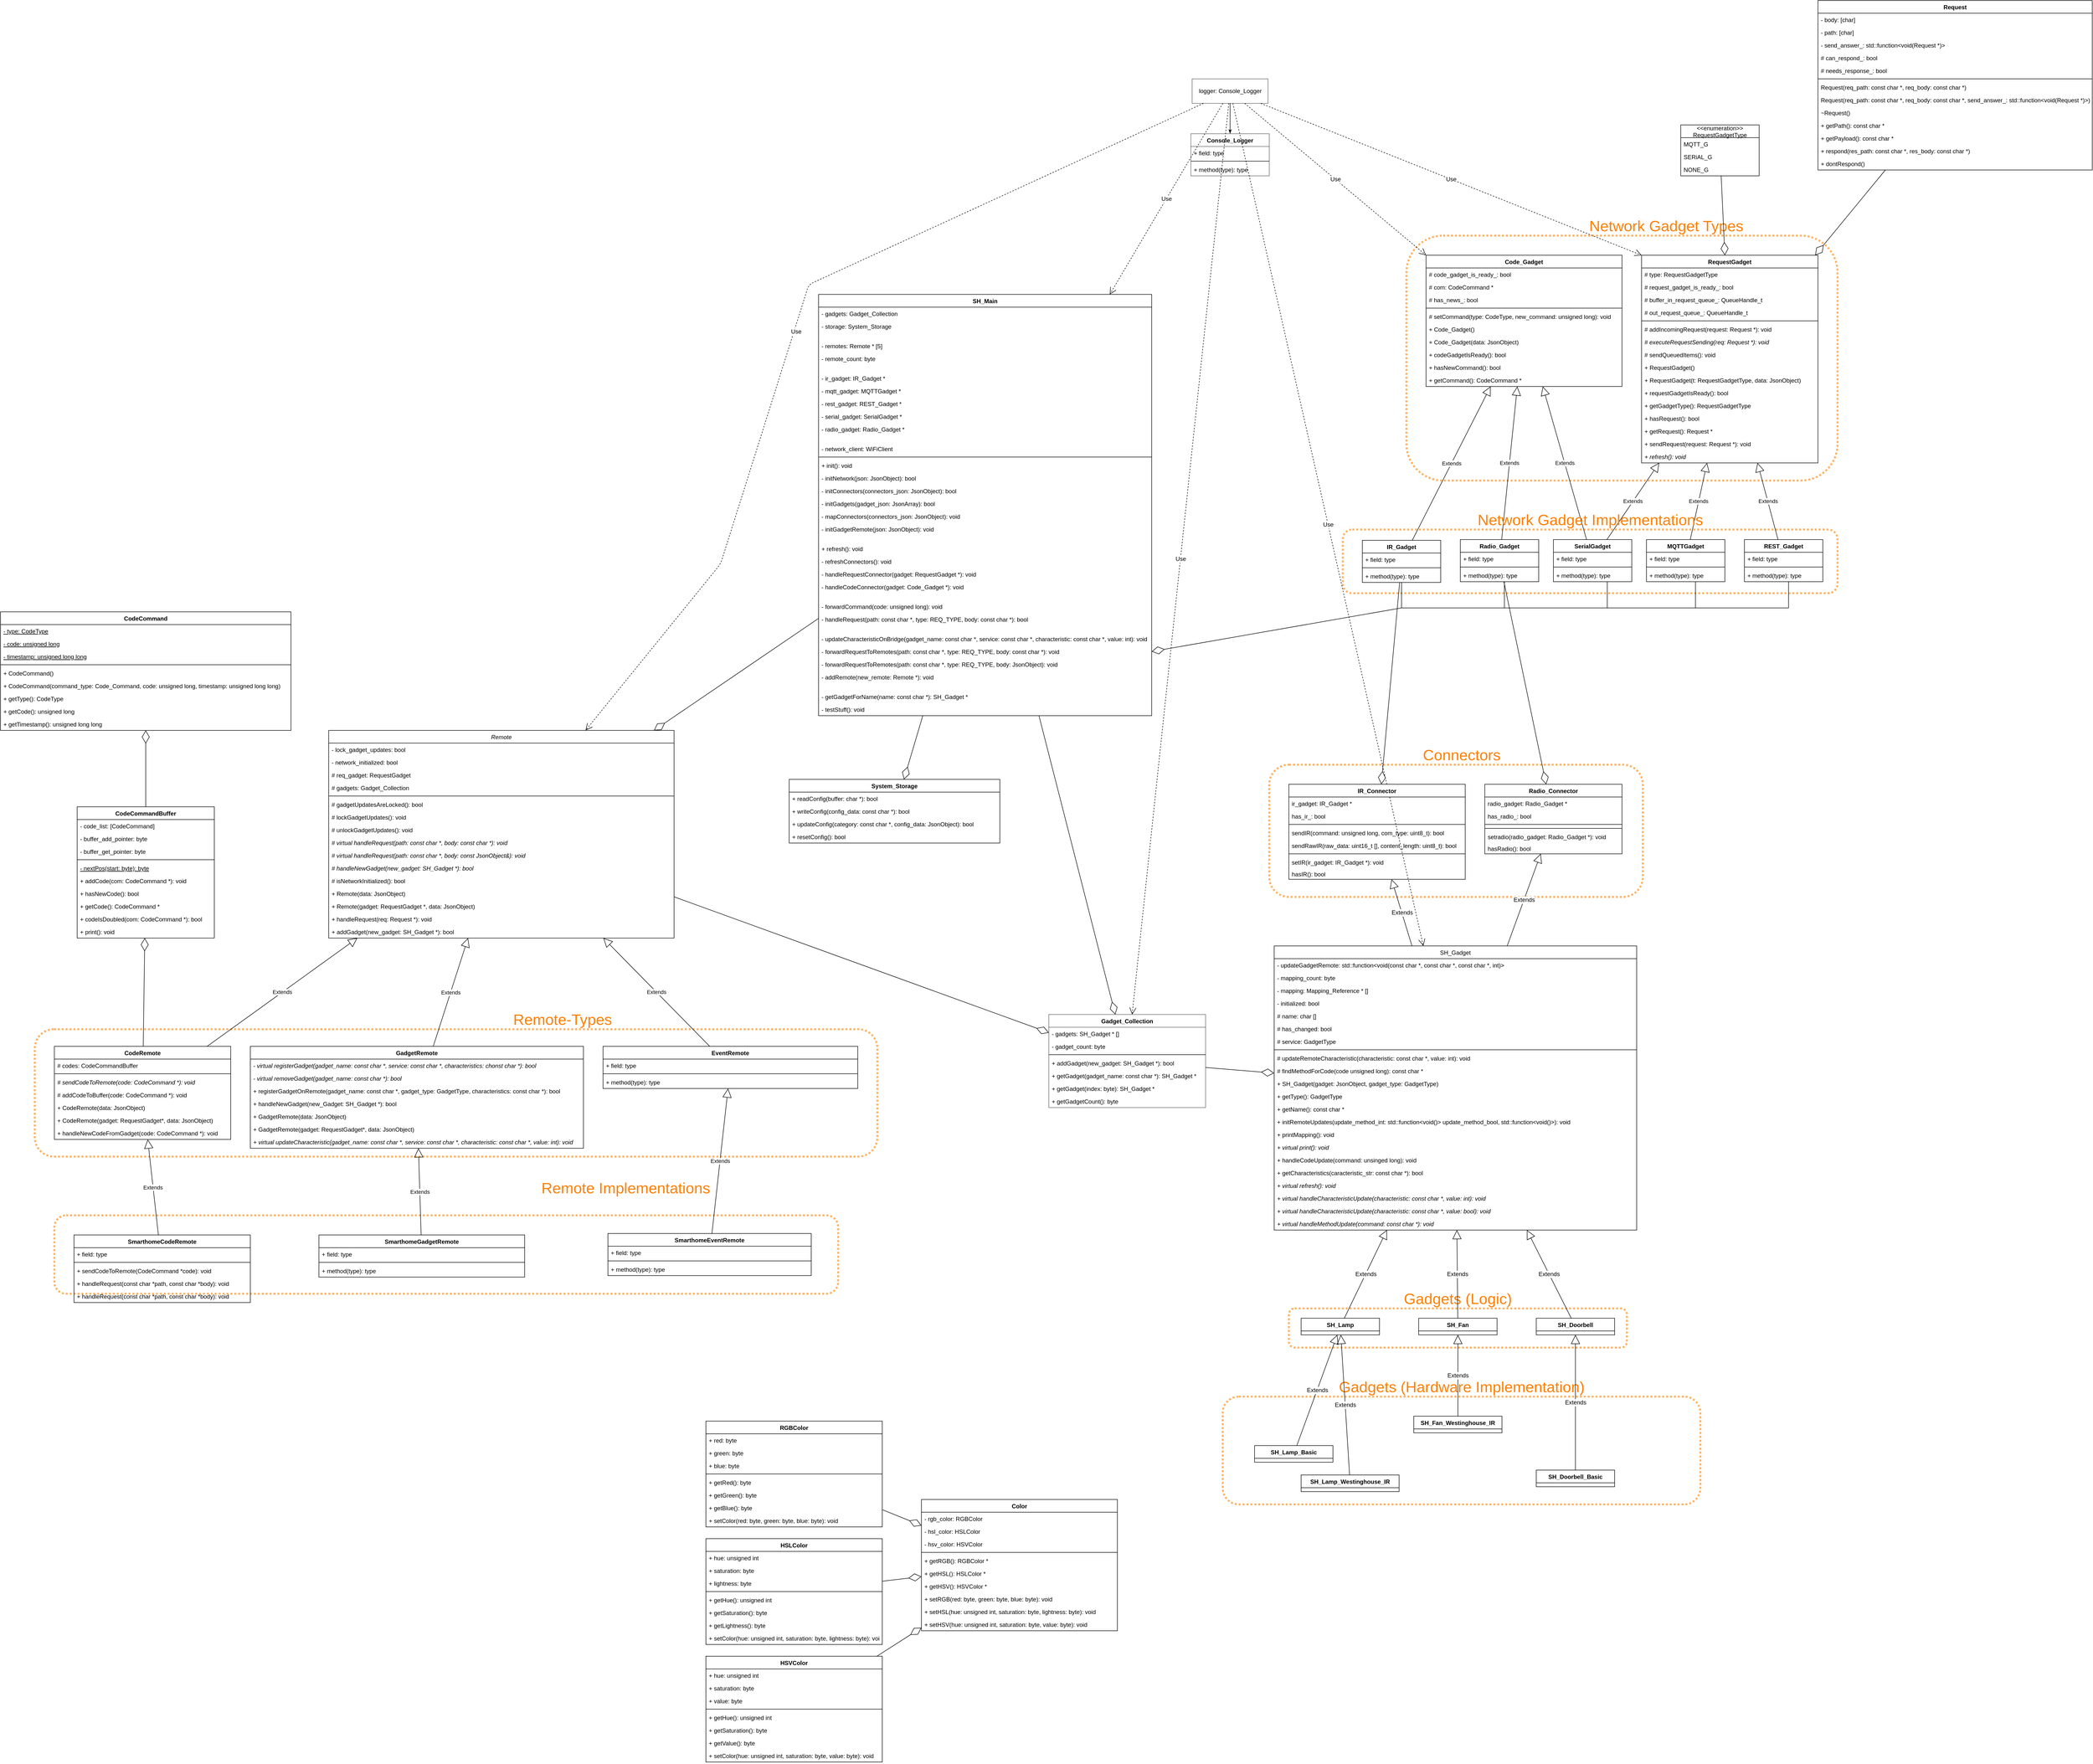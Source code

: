 <mxfile version="13.7.9" type="device" pages="4">
  <diagram id="pNgccPxUqukRsGVhHA1t" name="UML Diagram">
    <mxGraphModel dx="2440" dy="2941" grid="1" gridSize="10" guides="1" tooltips="1" connect="1" arrows="1" fold="1" page="1" pageScale="1" pageWidth="827" pageHeight="1169" math="0" shadow="0">
      <root>
        <mxCell id="0" />
        <mxCell id="1" parent="0" />
        <mxCell id="BVCmBET8UrxRTKi6fJFU-47" value="" style="rounded=1;whiteSpace=wrap;html=1;fillColor=none;dashed=1;strokeColor=#FF8000;opacity=60;strokeWidth=4;shadow=0;comic=0;glass=0;perimeterSpacing=0;dashPattern=1 1;" parent="1" vertex="1">
          <mxGeometry x="1640" y="-1360" width="880" height="500" as="geometry" />
        </mxCell>
        <mxCell id="kVHrbFkbPjneuLtn_41Z-1" value="" style="rounded=1;whiteSpace=wrap;html=1;fillColor=none;dashed=1;strokeColor=#FF8000;opacity=60;strokeWidth=4;shadow=0;comic=0;glass=0;perimeterSpacing=0;dashPattern=1 1;" parent="1" vertex="1">
          <mxGeometry x="1360" y="-280" width="762.5" height="270" as="geometry" />
        </mxCell>
        <mxCell id="BVCmBET8UrxRTKi6fJFU-39" value="" style="rounded=1;whiteSpace=wrap;html=1;fillColor=none;dashed=1;strokeColor=#FF8000;opacity=60;strokeWidth=4;shadow=0;comic=0;glass=0;perimeterSpacing=0;dashPattern=1 1;" parent="1" vertex="1">
          <mxGeometry x="1510" y="-760" width="1010" height="130" as="geometry" />
        </mxCell>
        <mxCell id="kVHrbFkbPjneuLtn_41Z-12" value="" style="rounded=1;whiteSpace=wrap;html=1;fillColor=none;dashed=1;strokeColor=#FF8000;opacity=60;strokeWidth=4;shadow=0;comic=0;glass=0;perimeterSpacing=0;dashPattern=1 1;" parent="1" vertex="1">
          <mxGeometry x="1265" y="1010" width="975" height="220" as="geometry" />
        </mxCell>
        <mxCell id="kVHrbFkbPjneuLtn_41Z-18" value="" style="rounded=1;whiteSpace=wrap;html=1;fillColor=none;dashed=1;strokeColor=#FF8000;opacity=60;strokeWidth=4;shadow=0;comic=0;glass=0;perimeterSpacing=0;dashPattern=1 1;" parent="1" vertex="1">
          <mxGeometry x="-1120" y="640" width="1600" height="160" as="geometry" />
        </mxCell>
        <mxCell id="kVHrbFkbPjneuLtn_41Z-7" value="Gadgets (Logic)" style="text;html=1;strokeColor=none;fillColor=none;align=center;verticalAlign=middle;whiteSpace=wrap;rounded=0;shadow=0;glass=0;dashed=1;dashPattern=1 1;comic=0;opacity=60;fontSize=31;fontColor=#FF8000;" parent="1" vertex="1">
          <mxGeometry x="1375" y="790" width="740" height="40" as="geometry" />
        </mxCell>
        <mxCell id="kVHrbFkbPjneuLtn_41Z-8" value="" style="rounded=1;whiteSpace=wrap;html=1;fillColor=none;dashed=1;strokeColor=#FF8000;opacity=60;strokeWidth=4;shadow=0;comic=0;glass=0;perimeterSpacing=0;dashPattern=1 1;" parent="1" vertex="1">
          <mxGeometry x="1400" y="830" width="690" height="80" as="geometry" />
        </mxCell>
        <mxCell id="vfNDVRDWI49IqqNghzil-15" value="SH_Gadget" style="swimlane;fontStyle=0;childLayout=stackLayout;horizontal=1;startSize=26;fillColor=none;horizontalStack=0;resizeParent=1;resizeParentMax=0;resizeLast=0;collapsible=1;marginBottom=0;" parent="1" vertex="1">
          <mxGeometry x="1370" y="90" width="740" height="580" as="geometry" />
        </mxCell>
        <mxCell id="hCL2_98IulEtvZC8iI1a-57" value="- updateGadgetRemote: std::function&lt;void(const char *, const char *, const char *, int)&gt;" style="text;strokeColor=none;fillColor=none;align=left;verticalAlign=top;spacingLeft=4;spacingRight=4;overflow=hidden;rotatable=0;points=[[0,0.5],[1,0.5]];portConstraint=eastwest;" parent="vfNDVRDWI49IqqNghzil-15" vertex="1">
          <mxGeometry y="26" width="740" height="26" as="geometry" />
        </mxCell>
        <mxCell id="hCL2_98IulEtvZC8iI1a-55" value="- mapping_count: byte" style="text;strokeColor=none;fillColor=none;align=left;verticalAlign=top;spacingLeft=4;spacingRight=4;overflow=hidden;rotatable=0;points=[[0,0.5],[1,0.5]];portConstraint=eastwest;" parent="vfNDVRDWI49IqqNghzil-15" vertex="1">
          <mxGeometry y="52" width="740" height="26" as="geometry" />
        </mxCell>
        <mxCell id="hCL2_98IulEtvZC8iI1a-53" value="- mapping: Mapping_Reference * []" style="text;strokeColor=none;fillColor=none;align=left;verticalAlign=top;spacingLeft=4;spacingRight=4;overflow=hidden;rotatable=0;points=[[0,0.5],[1,0.5]];portConstraint=eastwest;" parent="vfNDVRDWI49IqqNghzil-15" vertex="1">
          <mxGeometry y="78" width="740" height="26" as="geometry" />
        </mxCell>
        <mxCell id="hCL2_98IulEtvZC8iI1a-54" value="- initialized: bool" style="text;strokeColor=none;fillColor=none;align=left;verticalAlign=top;spacingLeft=4;spacingRight=4;overflow=hidden;rotatable=0;points=[[0,0.5],[1,0.5]];portConstraint=eastwest;" parent="vfNDVRDWI49IqqNghzil-15" vertex="1">
          <mxGeometry y="104" width="740" height="26" as="geometry" />
        </mxCell>
        <mxCell id="hCL2_98IulEtvZC8iI1a-51" value="# name: char []" style="text;strokeColor=none;fillColor=none;align=left;verticalAlign=top;spacingLeft=4;spacingRight=4;overflow=hidden;rotatable=0;points=[[0,0.5],[1,0.5]];portConstraint=eastwest;" parent="vfNDVRDWI49IqqNghzil-15" vertex="1">
          <mxGeometry y="130" width="740" height="26" as="geometry" />
        </mxCell>
        <mxCell id="hCL2_98IulEtvZC8iI1a-56" value="# has_changed: bool" style="text;strokeColor=none;fillColor=none;align=left;verticalAlign=top;spacingLeft=4;spacingRight=4;overflow=hidden;rotatable=0;points=[[0,0.5],[1,0.5]];portConstraint=eastwest;" parent="vfNDVRDWI49IqqNghzil-15" vertex="1">
          <mxGeometry y="156" width="740" height="26" as="geometry" />
        </mxCell>
        <mxCell id="hCL2_98IulEtvZC8iI1a-52" value="# service: GadgetType" style="text;strokeColor=none;fillColor=none;align=left;verticalAlign=top;spacingLeft=4;spacingRight=4;overflow=hidden;rotatable=0;points=[[0,0.5],[1,0.5]];portConstraint=eastwest;" parent="vfNDVRDWI49IqqNghzil-15" vertex="1">
          <mxGeometry y="182" width="740" height="26" as="geometry" />
        </mxCell>
        <mxCell id="rAZSYZIJ4b-KAplYexjY-56" value="" style="line;strokeWidth=1;fillColor=none;align=left;verticalAlign=middle;spacingTop=-1;spacingLeft=3;spacingRight=3;rotatable=0;labelPosition=right;points=[];portConstraint=eastwest;" parent="vfNDVRDWI49IqqNghzil-15" vertex="1">
          <mxGeometry y="208" width="740" height="8" as="geometry" />
        </mxCell>
        <mxCell id="rAZSYZIJ4b-KAplYexjY-52" value="# updateRemoteCharacteristic(characteristic: const char *, value: int): void" style="text;strokeColor=none;fillColor=none;align=left;verticalAlign=top;spacingLeft=4;spacingRight=4;overflow=hidden;rotatable=0;points=[[0,0.5],[1,0.5]];portConstraint=eastwest;" parent="vfNDVRDWI49IqqNghzil-15" vertex="1">
          <mxGeometry y="216" width="740" height="26" as="geometry" />
        </mxCell>
        <mxCell id="hCL2_98IulEtvZC8iI1a-70" value="# findMethodForCode(code unsigned long): const char *" style="text;strokeColor=none;fillColor=none;align=left;verticalAlign=top;spacingLeft=4;spacingRight=4;overflow=hidden;rotatable=0;points=[[0,0.5],[1,0.5]];portConstraint=eastwest;" parent="vfNDVRDWI49IqqNghzil-15" vertex="1">
          <mxGeometry y="242" width="740" height="26" as="geometry" />
        </mxCell>
        <mxCell id="hCL2_98IulEtvZC8iI1a-69" value="+ SH_Gadget(gadget: JsonObject, gadget_type: GadgetType)" style="text;strokeColor=none;fillColor=none;align=left;verticalAlign=top;spacingLeft=4;spacingRight=4;overflow=hidden;rotatable=0;points=[[0,0.5],[1,0.5]];portConstraint=eastwest;" parent="vfNDVRDWI49IqqNghzil-15" vertex="1">
          <mxGeometry y="268" width="740" height="26" as="geometry" />
        </mxCell>
        <mxCell id="hCL2_98IulEtvZC8iI1a-66" value="+ getType(): GadgetType" style="text;strokeColor=none;fillColor=none;align=left;verticalAlign=top;spacingLeft=4;spacingRight=4;overflow=hidden;rotatable=0;points=[[0,0.5],[1,0.5]];portConstraint=eastwest;" parent="vfNDVRDWI49IqqNghzil-15" vertex="1">
          <mxGeometry y="294" width="740" height="26" as="geometry" />
        </mxCell>
        <mxCell id="hCL2_98IulEtvZC8iI1a-67" value="+ getName(): const char *" style="text;strokeColor=none;fillColor=none;align=left;verticalAlign=top;spacingLeft=4;spacingRight=4;overflow=hidden;rotatable=0;points=[[0,0.5],[1,0.5]];portConstraint=eastwest;" parent="vfNDVRDWI49IqqNghzil-15" vertex="1">
          <mxGeometry y="320" width="740" height="26" as="geometry" />
        </mxCell>
        <mxCell id="hCL2_98IulEtvZC8iI1a-68" value="+ initRemoteUpdates(update_method_int: std::function&lt;void()&gt; update_method_bool, std::function&lt;void()&gt;): void" style="text;strokeColor=none;fillColor=none;align=left;verticalAlign=top;spacingLeft=4;spacingRight=4;overflow=hidden;rotatable=0;points=[[0,0.5],[1,0.5]];portConstraint=eastwest;" parent="vfNDVRDWI49IqqNghzil-15" vertex="1">
          <mxGeometry y="346" width="740" height="26" as="geometry" />
        </mxCell>
        <mxCell id="hCL2_98IulEtvZC8iI1a-65" value="+ printMapping(): void" style="text;strokeColor=none;fillColor=none;align=left;verticalAlign=top;spacingLeft=4;spacingRight=4;overflow=hidden;rotatable=0;points=[[0,0.5],[1,0.5]];portConstraint=eastwest;" parent="vfNDVRDWI49IqqNghzil-15" vertex="1">
          <mxGeometry y="372" width="740" height="26" as="geometry" />
        </mxCell>
        <mxCell id="hCL2_98IulEtvZC8iI1a-64" value="+ virtual print(): void" style="text;strokeColor=none;fillColor=none;align=left;verticalAlign=top;spacingLeft=4;spacingRight=4;overflow=hidden;rotatable=0;points=[[0,0.5],[1,0.5]];portConstraint=eastwest;fontStyle=2" parent="vfNDVRDWI49IqqNghzil-15" vertex="1">
          <mxGeometry y="398" width="740" height="26" as="geometry" />
        </mxCell>
        <mxCell id="hCL2_98IulEtvZC8iI1a-61" value="+ handleCodeUpdate(command: unsinged long): void" style="text;strokeColor=none;fillColor=none;align=left;verticalAlign=top;spacingLeft=4;spacingRight=4;overflow=hidden;rotatable=0;points=[[0,0.5],[1,0.5]];portConstraint=eastwest;" parent="vfNDVRDWI49IqqNghzil-15" vertex="1">
          <mxGeometry y="424" width="740" height="26" as="geometry" />
        </mxCell>
        <mxCell id="rAZSYZIJ4b-KAplYexjY-51" value="+ getCharacteristics(caracteristic_str: const char *): bool" style="text;strokeColor=none;fillColor=none;align=left;verticalAlign=top;spacingLeft=4;spacingRight=4;overflow=hidden;rotatable=0;points=[[0,0.5],[1,0.5]];portConstraint=eastwest;" parent="vfNDVRDWI49IqqNghzil-15" vertex="1">
          <mxGeometry y="450" width="740" height="26" as="geometry" />
        </mxCell>
        <mxCell id="hCL2_98IulEtvZC8iI1a-63" value="+ virtual refresh(): void" style="text;strokeColor=none;fillColor=none;align=left;verticalAlign=top;spacingLeft=4;spacingRight=4;overflow=hidden;rotatable=0;points=[[0,0.5],[1,0.5]];portConstraint=eastwest;fontStyle=2" parent="vfNDVRDWI49IqqNghzil-15" vertex="1">
          <mxGeometry y="476" width="740" height="26" as="geometry" />
        </mxCell>
        <mxCell id="hCL2_98IulEtvZC8iI1a-60" value="+ virtual handleCharacteristicUpdate(characteristic: const char *, value: int): void" style="text;strokeColor=none;fillColor=none;align=left;verticalAlign=top;spacingLeft=4;spacingRight=4;overflow=hidden;rotatable=0;points=[[0,0.5],[1,0.5]];portConstraint=eastwest;fontStyle=2" parent="vfNDVRDWI49IqqNghzil-15" vertex="1">
          <mxGeometry y="502" width="740" height="26" as="geometry" />
        </mxCell>
        <mxCell id="hCL2_98IulEtvZC8iI1a-62" value="+ virtual handleCharacteristicUpdate(characteristic: const char *, value: bool): void" style="text;strokeColor=none;fillColor=none;align=left;verticalAlign=top;spacingLeft=4;spacingRight=4;overflow=hidden;rotatable=0;points=[[0,0.5],[1,0.5]];portConstraint=eastwest;fontStyle=2" parent="vfNDVRDWI49IqqNghzil-15" vertex="1">
          <mxGeometry y="528" width="740" height="26" as="geometry" />
        </mxCell>
        <mxCell id="hCL2_98IulEtvZC8iI1a-71" value="+ virtual handleMethodUpdate(command: const char *): void" style="text;strokeColor=none;fillColor=none;align=left;verticalAlign=top;spacingLeft=4;spacingRight=4;overflow=hidden;rotatable=0;points=[[0,0.5],[1,0.5]];portConstraint=eastwest;fontStyle=2" parent="vfNDVRDWI49IqqNghzil-15" vertex="1">
          <mxGeometry y="554" width="740" height="26" as="geometry" />
        </mxCell>
        <mxCell id="vfNDVRDWI49IqqNghzil-55" value="SH_Main" style="swimlane;fontStyle=1;align=center;verticalAlign=top;childLayout=stackLayout;horizontal=1;startSize=26;horizontalStack=0;resizeParent=1;resizeParentMax=0;resizeLast=0;collapsible=1;marginBottom=0;" parent="1" vertex="1">
          <mxGeometry x="440" y="-1240" width="680" height="860" as="geometry">
            <mxRectangle x="560" y="-990" width="80" height="26" as="alternateBounds" />
          </mxGeometry>
        </mxCell>
        <mxCell id="vfNDVRDWI49IqqNghzil-59" value="- gadgets: Gadget_Collection" style="text;strokeColor=none;fillColor=none;align=left;verticalAlign=top;spacingLeft=4;spacingRight=4;overflow=hidden;rotatable=0;points=[[0,0.5],[1,0.5]];portConstraint=eastwest;" parent="vfNDVRDWI49IqqNghzil-55" vertex="1">
          <mxGeometry y="26" width="680" height="26" as="geometry" />
        </mxCell>
        <mxCell id="FZHaBAz50RAus1CbGzk9-7" value="- storage: System_Storage" style="text;strokeColor=none;fillColor=none;align=left;verticalAlign=top;spacingLeft=4;spacingRight=4;overflow=hidden;rotatable=0;points=[[0,0.5],[1,0.5]];portConstraint=eastwest;" parent="vfNDVRDWI49IqqNghzil-55" vertex="1">
          <mxGeometry y="52" width="680" height="26" as="geometry" />
        </mxCell>
        <mxCell id="hCL2_98IulEtvZC8iI1a-14" value="" style="text;strokeColor=none;fillColor=none;align=left;verticalAlign=middle;spacingTop=-1;spacingLeft=4;spacingRight=4;rotatable=0;labelPosition=right;points=[];portConstraint=eastwest;" parent="vfNDVRDWI49IqqNghzil-55" vertex="1">
          <mxGeometry y="78" width="680" height="14" as="geometry" />
        </mxCell>
        <mxCell id="hCL2_98IulEtvZC8iI1a-16" value="- remotes: Remote * [5]" style="text;strokeColor=none;fillColor=none;align=left;verticalAlign=top;spacingLeft=4;spacingRight=4;overflow=hidden;rotatable=0;points=[[0,0.5],[1,0.5]];portConstraint=eastwest;" parent="vfNDVRDWI49IqqNghzil-55" vertex="1">
          <mxGeometry y="92" width="680" height="26" as="geometry" />
        </mxCell>
        <mxCell id="hCL2_98IulEtvZC8iI1a-17" value="- remote_count: byte" style="text;strokeColor=none;fillColor=none;align=left;verticalAlign=top;spacingLeft=4;spacingRight=4;overflow=hidden;rotatable=0;points=[[0,0.5],[1,0.5]];portConstraint=eastwest;" parent="vfNDVRDWI49IqqNghzil-55" vertex="1">
          <mxGeometry y="118" width="680" height="26" as="geometry" />
        </mxCell>
        <mxCell id="hCL2_98IulEtvZC8iI1a-15" value="" style="text;strokeColor=none;fillColor=none;align=left;verticalAlign=middle;spacingTop=-1;spacingLeft=4;spacingRight=4;rotatable=0;labelPosition=right;points=[];portConstraint=eastwest;" parent="vfNDVRDWI49IqqNghzil-55" vertex="1">
          <mxGeometry y="144" width="680" height="14" as="geometry" />
        </mxCell>
        <mxCell id="hCL2_98IulEtvZC8iI1a-1" value="- ir_gadget: IR_Gadget *" style="text;strokeColor=none;fillColor=none;align=left;verticalAlign=top;spacingLeft=4;spacingRight=4;overflow=hidden;rotatable=0;points=[[0,0.5],[1,0.5]];portConstraint=eastwest;" parent="vfNDVRDWI49IqqNghzil-55" vertex="1">
          <mxGeometry y="158" width="680" height="26" as="geometry" />
        </mxCell>
        <mxCell id="hCL2_98IulEtvZC8iI1a-2" value="- mqtt_gadget: MQTTGadget *" style="text;strokeColor=none;fillColor=none;align=left;verticalAlign=top;spacingLeft=4;spacingRight=4;overflow=hidden;rotatable=0;points=[[0,0.5],[1,0.5]];portConstraint=eastwest;" parent="vfNDVRDWI49IqqNghzil-55" vertex="1">
          <mxGeometry y="184" width="680" height="26" as="geometry" />
        </mxCell>
        <mxCell id="hCL2_98IulEtvZC8iI1a-8" value="- rest_gadget: REST_Gadget *" style="text;strokeColor=none;fillColor=none;align=left;verticalAlign=top;spacingLeft=4;spacingRight=4;overflow=hidden;rotatable=0;points=[[0,0.5],[1,0.5]];portConstraint=eastwest;" parent="vfNDVRDWI49IqqNghzil-55" vertex="1">
          <mxGeometry y="210" width="680" height="26" as="geometry" />
        </mxCell>
        <mxCell id="hCL2_98IulEtvZC8iI1a-7" value="- serial_gadget: SerialGadget *" style="text;strokeColor=none;fillColor=none;align=left;verticalAlign=top;spacingLeft=4;spacingRight=4;overflow=hidden;rotatable=0;points=[[0,0.5],[1,0.5]];portConstraint=eastwest;" parent="vfNDVRDWI49IqqNghzil-55" vertex="1">
          <mxGeometry y="236" width="680" height="26" as="geometry" />
        </mxCell>
        <mxCell id="hCL2_98IulEtvZC8iI1a-5" value="- radio_gadget: Radio_Gadget *" style="text;strokeColor=none;fillColor=none;align=left;verticalAlign=top;spacingLeft=4;spacingRight=4;overflow=hidden;rotatable=0;points=[[0,0.5],[1,0.5]];portConstraint=eastwest;" parent="vfNDVRDWI49IqqNghzil-55" vertex="1">
          <mxGeometry y="262" width="680" height="26" as="geometry" />
        </mxCell>
        <mxCell id="hCL2_98IulEtvZC8iI1a-18" value="" style="text;strokeColor=none;fillColor=none;align=left;verticalAlign=middle;spacingTop=-1;spacingLeft=4;spacingRight=4;rotatable=0;labelPosition=right;points=[];portConstraint=eastwest;" parent="vfNDVRDWI49IqqNghzil-55" vertex="1">
          <mxGeometry y="288" width="680" height="14" as="geometry" />
        </mxCell>
        <mxCell id="hCL2_98IulEtvZC8iI1a-6" value="- network_client: WiFiClient" style="text;strokeColor=none;fillColor=none;align=left;verticalAlign=top;spacingLeft=4;spacingRight=4;overflow=hidden;rotatable=0;points=[[0,0.5],[1,0.5]];portConstraint=eastwest;" parent="vfNDVRDWI49IqqNghzil-55" vertex="1">
          <mxGeometry y="302" width="680" height="26" as="geometry" />
        </mxCell>
        <mxCell id="vfNDVRDWI49IqqNghzil-57" value="" style="line;strokeWidth=1;fillColor=none;align=left;verticalAlign=middle;spacingTop=-1;spacingLeft=3;spacingRight=3;rotatable=0;labelPosition=right;points=[];portConstraint=eastwest;" parent="vfNDVRDWI49IqqNghzil-55" vertex="1">
          <mxGeometry y="328" width="680" height="8" as="geometry" />
        </mxCell>
        <mxCell id="rAZSYZIJ4b-KAplYexjY-68" value="+ init(): void" style="text;strokeColor=none;fillColor=none;align=left;verticalAlign=top;spacingLeft=4;spacingRight=4;overflow=hidden;rotatable=0;points=[[0,0.5],[1,0.5]];portConstraint=eastwest;" parent="vfNDVRDWI49IqqNghzil-55" vertex="1">
          <mxGeometry y="336" width="680" height="26" as="geometry" />
        </mxCell>
        <mxCell id="QbWpLy0Npgaifg9Qfp43-4" value="- initNetwork(json: JsonObject): bool" style="text;strokeColor=none;fillColor=none;align=left;verticalAlign=top;spacingLeft=4;spacingRight=4;overflow=hidden;rotatable=0;points=[[0,0.5],[1,0.5]];portConstraint=eastwest;" parent="vfNDVRDWI49IqqNghzil-55" vertex="1">
          <mxGeometry y="362" width="680" height="26" as="geometry" />
        </mxCell>
        <mxCell id="QbWpLy0Npgaifg9Qfp43-5" value="- initConnectors(connectors_json: JsonObject): bool" style="text;strokeColor=none;fillColor=none;align=left;verticalAlign=top;spacingLeft=4;spacingRight=4;overflow=hidden;rotatable=0;points=[[0,0.5],[1,0.5]];portConstraint=eastwest;" parent="vfNDVRDWI49IqqNghzil-55" vertex="1">
          <mxGeometry y="388" width="680" height="26" as="geometry" />
        </mxCell>
        <mxCell id="QbWpLy0Npgaifg9Qfp43-9" value="- initGadgets(gadget_json: JsonArray): bool" style="text;strokeColor=none;fillColor=none;align=left;verticalAlign=top;spacingLeft=4;spacingRight=4;overflow=hidden;rotatable=0;points=[[0,0.5],[1,0.5]];portConstraint=eastwest;" parent="vfNDVRDWI49IqqNghzil-55" vertex="1">
          <mxGeometry y="414" width="680" height="26" as="geometry" />
        </mxCell>
        <mxCell id="QbWpLy0Npgaifg9Qfp43-6" value="- mapConnectors(connectors_json: JsonObject): void" style="text;strokeColor=none;fillColor=none;align=left;verticalAlign=top;spacingLeft=4;spacingRight=4;overflow=hidden;rotatable=0;points=[[0,0.5],[1,0.5]];portConstraint=eastwest;" parent="vfNDVRDWI49IqqNghzil-55" vertex="1">
          <mxGeometry y="440" width="680" height="26" as="geometry" />
        </mxCell>
        <mxCell id="hCL2_98IulEtvZC8iI1a-28" value="- initGadgetRemote(json: JsonObject): void" style="text;strokeColor=none;fillColor=none;align=left;verticalAlign=top;spacingLeft=4;spacingRight=4;overflow=hidden;rotatable=0;points=[[0,0.5],[1,0.5]];portConstraint=eastwest;" parent="vfNDVRDWI49IqqNghzil-55" vertex="1">
          <mxGeometry y="466" width="680" height="26" as="geometry" />
        </mxCell>
        <mxCell id="hCL2_98IulEtvZC8iI1a-19" value="" style="text;strokeColor=none;fillColor=none;align=left;verticalAlign=middle;spacingTop=-1;spacingLeft=4;spacingRight=4;rotatable=0;labelPosition=right;points=[];portConstraint=eastwest;" parent="vfNDVRDWI49IqqNghzil-55" vertex="1">
          <mxGeometry y="492" width="680" height="14" as="geometry" />
        </mxCell>
        <mxCell id="rAZSYZIJ4b-KAplYexjY-67" value="+ refresh(): void" style="text;strokeColor=none;fillColor=none;align=left;verticalAlign=top;spacingLeft=4;spacingRight=4;overflow=hidden;rotatable=0;points=[[0,0.5],[1,0.5]];portConstraint=eastwest;" parent="vfNDVRDWI49IqqNghzil-55" vertex="1">
          <mxGeometry y="506" width="680" height="26" as="geometry" />
        </mxCell>
        <mxCell id="rAZSYZIJ4b-KAplYexjY-69" value="- refreshConnectors(): void" style="text;strokeColor=none;fillColor=none;align=left;verticalAlign=top;spacingLeft=4;spacingRight=4;overflow=hidden;rotatable=0;points=[[0,0.5],[1,0.5]];portConstraint=eastwest;" parent="vfNDVRDWI49IqqNghzil-55" vertex="1">
          <mxGeometry y="532" width="680" height="26" as="geometry" />
        </mxCell>
        <mxCell id="rAZSYZIJ4b-KAplYexjY-74" value="- handleRequestConnector(gadget: RequestGadget *): void" style="text;strokeColor=none;fillColor=none;align=left;verticalAlign=top;spacingLeft=4;spacingRight=4;overflow=hidden;rotatable=0;points=[[0,0.5],[1,0.5]];portConstraint=eastwest;" parent="vfNDVRDWI49IqqNghzil-55" vertex="1">
          <mxGeometry y="558" width="680" height="26" as="geometry" />
        </mxCell>
        <mxCell id="hCL2_98IulEtvZC8iI1a-20" value="- handleCodeConnector(gadget: Code_Gadget *): void" style="text;strokeColor=none;fillColor=none;align=left;verticalAlign=top;spacingLeft=4;spacingRight=4;overflow=hidden;rotatable=0;points=[[0,0.5],[1,0.5]];portConstraint=eastwest;" parent="vfNDVRDWI49IqqNghzil-55" vertex="1">
          <mxGeometry y="584" width="680" height="26" as="geometry" />
        </mxCell>
        <mxCell id="hCL2_98IulEtvZC8iI1a-21" value="" style="text;strokeColor=none;fillColor=none;align=left;verticalAlign=middle;spacingTop=-1;spacingLeft=4;spacingRight=4;rotatable=0;labelPosition=right;points=[];portConstraint=eastwest;" parent="vfNDVRDWI49IqqNghzil-55" vertex="1">
          <mxGeometry y="610" width="680" height="14" as="geometry" />
        </mxCell>
        <mxCell id="rAZSYZIJ4b-KAplYexjY-73" value="- forwardCommand(code: unsigned long): void" style="text;strokeColor=none;fillColor=none;align=left;verticalAlign=top;spacingLeft=4;spacingRight=4;overflow=hidden;rotatable=0;points=[[0,0.5],[1,0.5]];portConstraint=eastwest;" parent="vfNDVRDWI49IqqNghzil-55" vertex="1">
          <mxGeometry y="624" width="680" height="26" as="geometry" />
        </mxCell>
        <mxCell id="hCL2_98IulEtvZC8iI1a-11" value="- handleRequest(path: const char *, type: REQ_TYPE, body: const char *): bool" style="text;strokeColor=none;fillColor=none;align=left;verticalAlign=top;spacingLeft=4;spacingRight=4;overflow=hidden;rotatable=0;points=[[0,0.5],[1,0.5]];portConstraint=eastwest;" parent="vfNDVRDWI49IqqNghzil-55" vertex="1">
          <mxGeometry y="650" width="680" height="26" as="geometry" />
        </mxCell>
        <mxCell id="hCL2_98IulEtvZC8iI1a-29" value="" style="text;strokeColor=none;fillColor=none;align=left;verticalAlign=middle;spacingTop=-1;spacingLeft=4;spacingRight=4;rotatable=0;labelPosition=right;points=[];portConstraint=eastwest;" parent="vfNDVRDWI49IqqNghzil-55" vertex="1">
          <mxGeometry y="676" width="680" height="14" as="geometry" />
        </mxCell>
        <mxCell id="hCL2_98IulEtvZC8iI1a-23" value="- updateCharacteristicOnBridge(gadget_name: const char *, service: const char *, characteristic: const char *, value: int): void" style="text;strokeColor=none;fillColor=none;align=left;verticalAlign=top;spacingLeft=4;spacingRight=4;overflow=hidden;rotatable=0;points=[[0,0.5],[1,0.5]];portConstraint=eastwest;" parent="vfNDVRDWI49IqqNghzil-55" vertex="1">
          <mxGeometry y="690" width="680" height="26" as="geometry" />
        </mxCell>
        <mxCell id="hCL2_98IulEtvZC8iI1a-25" value="- forwardRequestToRemotes(path: const char *, type: REQ_TYPE, body: const char *): void" style="text;strokeColor=none;fillColor=none;align=left;verticalAlign=top;spacingLeft=4;spacingRight=4;overflow=hidden;rotatable=0;points=[[0,0.5],[1,0.5]];portConstraint=eastwest;fontStyle=0" parent="vfNDVRDWI49IqqNghzil-55" vertex="1">
          <mxGeometry y="716" width="680" height="26" as="geometry" />
        </mxCell>
        <mxCell id="hCL2_98IulEtvZC8iI1a-26" value="- forwardRequestToRemotes(path: const char *, type: REQ_TYPE, body: JsonObject): void" style="text;strokeColor=none;fillColor=none;align=left;verticalAlign=top;spacingLeft=4;spacingRight=4;overflow=hidden;rotatable=0;points=[[0,0.5],[1,0.5]];portConstraint=eastwest;fontStyle=0" parent="vfNDVRDWI49IqqNghzil-55" vertex="1">
          <mxGeometry y="742" width="680" height="26" as="geometry" />
        </mxCell>
        <mxCell id="hCL2_98IulEtvZC8iI1a-27" value="- addRemote(new_remote: Remote *): void" style="text;strokeColor=none;fillColor=none;align=left;verticalAlign=top;spacingLeft=4;spacingRight=4;overflow=hidden;rotatable=0;points=[[0,0.5],[1,0.5]];portConstraint=eastwest;" parent="vfNDVRDWI49IqqNghzil-55" vertex="1">
          <mxGeometry y="768" width="680" height="26" as="geometry" />
        </mxCell>
        <mxCell id="hCL2_98IulEtvZC8iI1a-30" value="" style="text;strokeColor=none;fillColor=none;align=left;verticalAlign=middle;spacingTop=-1;spacingLeft=4;spacingRight=4;rotatable=0;labelPosition=right;points=[];portConstraint=eastwest;" parent="vfNDVRDWI49IqqNghzil-55" vertex="1">
          <mxGeometry y="794" width="680" height="14" as="geometry" />
        </mxCell>
        <mxCell id="QbWpLy0Npgaifg9Qfp43-8" value="- getGadgetForName(name: const char *): SH_Gadget *" style="text;strokeColor=none;fillColor=none;align=left;verticalAlign=top;spacingLeft=4;spacingRight=4;overflow=hidden;rotatable=0;points=[[0,0.5],[1,0.5]];portConstraint=eastwest;" parent="vfNDVRDWI49IqqNghzil-55" vertex="1">
          <mxGeometry y="808" width="680" height="26" as="geometry" />
        </mxCell>
        <mxCell id="QbWpLy0Npgaifg9Qfp43-2" value="- testStuff(): void" style="text;strokeColor=none;fillColor=none;align=left;verticalAlign=top;spacingLeft=4;spacingRight=4;overflow=hidden;rotatable=0;points=[[0,0.5],[1,0.5]];portConstraint=eastwest;" parent="vfNDVRDWI49IqqNghzil-55" vertex="1">
          <mxGeometry y="834" width="680" height="26" as="geometry" />
        </mxCell>
        <mxCell id="hCL2_98IulEtvZC8iI1a-31" value="SH_Lamp" style="swimlane;fontStyle=1;align=center;verticalAlign=top;childLayout=stackLayout;horizontal=1;startSize=26;horizontalStack=0;resizeParent=1;resizeParentMax=0;resizeLast=0;collapsible=1;marginBottom=0;" parent="1" vertex="1">
          <mxGeometry x="1425" y="850" width="160" height="34" as="geometry" />
        </mxCell>
        <mxCell id="hCL2_98IulEtvZC8iI1a-35" value="SH_Fan" style="swimlane;fontStyle=1;align=center;verticalAlign=top;childLayout=stackLayout;horizontal=1;startSize=26;horizontalStack=0;resizeParent=1;resizeParentMax=0;resizeLast=0;collapsible=1;marginBottom=0;" parent="1" vertex="1">
          <mxGeometry x="1665" y="850" width="160" height="34" as="geometry" />
        </mxCell>
        <mxCell id="hCL2_98IulEtvZC8iI1a-36" value="SH_Doorbell" style="swimlane;fontStyle=1;align=center;verticalAlign=top;childLayout=stackLayout;horizontal=1;startSize=26;horizontalStack=0;resizeParent=1;resizeParentMax=0;resizeLast=0;collapsible=1;marginBottom=0;" parent="1" vertex="1">
          <mxGeometry x="1905" y="850" width="160" height="34" as="geometry" />
        </mxCell>
        <mxCell id="hCL2_98IulEtvZC8iI1a-37" value="SH_Doorbell_Basic" style="swimlane;fontStyle=1;align=center;verticalAlign=top;childLayout=stackLayout;horizontal=1;startSize=26;horizontalStack=0;resizeParent=1;resizeParentMax=0;resizeLast=0;collapsible=1;marginBottom=0;" parent="1" vertex="1">
          <mxGeometry x="1905" y="1160" width="160" height="34" as="geometry" />
        </mxCell>
        <mxCell id="hCL2_98IulEtvZC8iI1a-38" value="SH_Fan_Westinghouse_IR" style="swimlane;fontStyle=1;align=center;verticalAlign=top;childLayout=stackLayout;horizontal=1;startSize=26;horizontalStack=0;resizeParent=1;resizeParentMax=0;resizeLast=0;collapsible=1;marginBottom=0;" parent="1" vertex="1">
          <mxGeometry x="1655" y="1050" width="180" height="34" as="geometry" />
        </mxCell>
        <mxCell id="hCL2_98IulEtvZC8iI1a-39" value="SH_Lamp_Basic" style="swimlane;fontStyle=1;align=center;verticalAlign=top;childLayout=stackLayout;horizontal=1;startSize=26;horizontalStack=0;resizeParent=1;resizeParentMax=0;resizeLast=0;collapsible=1;marginBottom=0;" parent="1" vertex="1">
          <mxGeometry x="1330" y="1110" width="160" height="34" as="geometry" />
        </mxCell>
        <mxCell id="hCL2_98IulEtvZC8iI1a-40" value="SH_Lamp_Westinghouse_IR" style="swimlane;fontStyle=1;align=center;verticalAlign=top;childLayout=stackLayout;horizontal=1;startSize=26;horizontalStack=0;resizeParent=1;resizeParentMax=0;resizeLast=0;collapsible=1;marginBottom=0;" parent="1" vertex="1">
          <mxGeometry x="1425" y="1170" width="200" height="34" as="geometry" />
        </mxCell>
        <mxCell id="kVHrbFkbPjneuLtn_41Z-3" value="Connectors" style="text;html=1;strokeColor=none;fillColor=none;align=center;verticalAlign=middle;whiteSpace=wrap;rounded=0;shadow=0;glass=0;dashed=1;dashPattern=1 1;comic=0;opacity=60;fontSize=31;fontColor=#FF8000;" parent="1" vertex="1">
          <mxGeometry x="1692.5" y="-320" width="120" height="40" as="geometry" />
        </mxCell>
        <mxCell id="kVHrbFkbPjneuLtn_41Z-11" value="Gadgets (Hardware Implementation)" style="text;html=1;strokeColor=none;fillColor=none;align=center;verticalAlign=middle;whiteSpace=wrap;rounded=0;shadow=0;glass=0;dashed=1;dashPattern=1 1;comic=0;opacity=60;fontSize=31;fontColor=#FF8000;" parent="1" vertex="1">
          <mxGeometry x="1382.5" y="970" width="740" height="40" as="geometry" />
        </mxCell>
        <mxCell id="kVHrbFkbPjneuLtn_41Z-17" value="Remote Implementations" style="text;html=1;strokeColor=none;fillColor=none;align=center;verticalAlign=middle;whiteSpace=wrap;rounded=0;shadow=0;glass=0;dashed=1;dashPattern=1 1;comic=0;opacity=60;fontSize=31;fontColor=#FF8000;" parent="1" vertex="1">
          <mxGeometry x="-200" y="564" width="492.5" height="40" as="geometry" />
        </mxCell>
        <mxCell id="JlUxxyfcepWND3y7CYic-1" value="Gadget_Collection" style="swimlane;fontStyle=1;align=center;verticalAlign=top;childLayout=stackLayout;horizontal=1;startSize=26;horizontalStack=0;resizeParent=1;resizeParentMax=0;resizeLast=0;collapsible=1;marginBottom=0;rounded=0;shadow=0;glass=0;comic=0;strokeColor=#000000;strokeWidth=1;fillColor=none;fontSize=12;fontColor=#000000;opacity=60;" parent="1" vertex="1">
          <mxGeometry x="910" y="230" width="320" height="190" as="geometry" />
        </mxCell>
        <mxCell id="JlUxxyfcepWND3y7CYic-10" value="- gadgets: SH_Gadget * []" style="text;strokeColor=none;fillColor=none;align=left;verticalAlign=top;spacingLeft=4;spacingRight=4;overflow=hidden;rotatable=0;points=[[0,0.5],[1,0.5]];portConstraint=eastwest;" parent="JlUxxyfcepWND3y7CYic-1" vertex="1">
          <mxGeometry y="26" width="320" height="26" as="geometry" />
        </mxCell>
        <mxCell id="JlUxxyfcepWND3y7CYic-11" value="- gadget_count: byte" style="text;strokeColor=none;fillColor=none;align=left;verticalAlign=top;spacingLeft=4;spacingRight=4;overflow=hidden;rotatable=0;points=[[0,0.5],[1,0.5]];portConstraint=eastwest;" parent="JlUxxyfcepWND3y7CYic-1" vertex="1">
          <mxGeometry y="52" width="320" height="26" as="geometry" />
        </mxCell>
        <mxCell id="JlUxxyfcepWND3y7CYic-3" value="" style="line;strokeWidth=1;fillColor=none;align=left;verticalAlign=middle;spacingTop=-1;spacingLeft=3;spacingRight=3;rotatable=0;labelPosition=right;points=[];portConstraint=eastwest;" parent="JlUxxyfcepWND3y7CYic-1" vertex="1">
          <mxGeometry y="78" width="320" height="8" as="geometry" />
        </mxCell>
        <mxCell id="JlUxxyfcepWND3y7CYic-12" value="+ addGadget(new_gadget: SH_Gadget *): bool" style="text;strokeColor=none;fillColor=none;align=left;verticalAlign=top;spacingLeft=4;spacingRight=4;overflow=hidden;rotatable=0;points=[[0,0.5],[1,0.5]];portConstraint=eastwest;" parent="JlUxxyfcepWND3y7CYic-1" vertex="1">
          <mxGeometry y="86" width="320" height="26" as="geometry" />
        </mxCell>
        <mxCell id="JlUxxyfcepWND3y7CYic-13" value="+ getGadget(gadget_name: const char *): SH_Gadget *" style="text;strokeColor=none;fillColor=none;align=left;verticalAlign=top;spacingLeft=4;spacingRight=4;overflow=hidden;rotatable=0;points=[[0,0.5],[1,0.5]];portConstraint=eastwest;" parent="JlUxxyfcepWND3y7CYic-1" vertex="1">
          <mxGeometry y="112" width="320" height="26" as="geometry" />
        </mxCell>
        <mxCell id="JlUxxyfcepWND3y7CYic-14" value="+ getGadget(index: byte): SH_Gadget *" style="text;strokeColor=none;fillColor=none;align=left;verticalAlign=top;spacingLeft=4;spacingRight=4;overflow=hidden;rotatable=0;points=[[0,0.5],[1,0.5]];portConstraint=eastwest;" parent="JlUxxyfcepWND3y7CYic-1" vertex="1">
          <mxGeometry y="138" width="320" height="26" as="geometry" />
        </mxCell>
        <mxCell id="JlUxxyfcepWND3y7CYic-15" value="+ getGadgetCount(): byte" style="text;strokeColor=none;fillColor=none;align=left;verticalAlign=top;spacingLeft=4;spacingRight=4;overflow=hidden;rotatable=0;points=[[0,0.5],[1,0.5]];portConstraint=eastwest;" parent="JlUxxyfcepWND3y7CYic-1" vertex="1">
          <mxGeometry y="164" width="320" height="26" as="geometry" />
        </mxCell>
        <mxCell id="ELOxUM6z527xkfsoKTL8-9" value="" style="endArrow=diamondThin;endFill=0;endSize=24;html=1;fontSize=12;fontColor=#000000;jumpStyle=none;comic=0;" parent="1" source="JlUxxyfcepWND3y7CYic-1" target="vfNDVRDWI49IqqNghzil-15" edge="1">
          <mxGeometry width="160" relative="1" as="geometry">
            <mxPoint x="1140" y="276.29" as="sourcePoint" />
            <mxPoint x="1300" y="276.29" as="targetPoint" />
          </mxGeometry>
        </mxCell>
        <mxCell id="ELOxUM6z527xkfsoKTL8-10" value="" style="endArrow=diamondThin;endFill=0;endSize=24;html=1;fontSize=12;fontColor=#000000;jumpStyle=none;comic=0;" parent="1" source="vfNDVRDWI49IqqNghzil-55" target="JlUxxyfcepWND3y7CYic-1" edge="1">
          <mxGeometry width="160" relative="1" as="geometry">
            <mxPoint x="630" y="489.997" as="sourcePoint" />
            <mxPoint x="910" y="542.195" as="targetPoint" />
          </mxGeometry>
        </mxCell>
        <mxCell id="ELOxUM6z527xkfsoKTL8-11" value="" style="endArrow=diamondThin;endFill=0;endSize=24;html=1;fontSize=12;fontColor=#000000;jumpStyle=none;comic=0;" parent="1" source="vfNDVRDWI49IqqNghzil-1" target="JlUxxyfcepWND3y7CYic-1" edge="1">
          <mxGeometry width="160" relative="1" as="geometry">
            <mxPoint x="530.0" y="210" as="sourcePoint" />
            <mxPoint x="717.485" y="-100" as="targetPoint" />
          </mxGeometry>
        </mxCell>
        <mxCell id="ELOxUM6z527xkfsoKTL8-12" value="" style="endArrow=diamondThin;endFill=0;endSize=24;html=1;fontSize=12;fontColor=#000000;jumpStyle=none;comic=0;" parent="1" source="vfNDVRDWI49IqqNghzil-55" target="vfNDVRDWI49IqqNghzil-1" edge="1">
          <mxGeometry width="160" relative="1" as="geometry">
            <mxPoint x="140.0" y="-430.001" as="sourcePoint" />
            <mxPoint x="519.06" y="-289.271" as="targetPoint" />
          </mxGeometry>
        </mxCell>
        <mxCell id="ELOxUM6z527xkfsoKTL8-18" value="Extends" style="endArrow=block;endSize=16;endFill=0;html=1;fontSize=12;fontColor=#000000;" parent="1" source="vfNDVRDWI49IqqNghzil-15" target="rAZSYZIJ4b-KAplYexjY-1" edge="1">
          <mxGeometry width="160" relative="1" as="geometry">
            <mxPoint x="1314.373" y="63" as="sourcePoint" />
            <mxPoint x="1179.997" y="-130" as="targetPoint" />
          </mxGeometry>
        </mxCell>
        <mxCell id="ELOxUM6z527xkfsoKTL8-19" value="Extends" style="endArrow=block;endSize=16;endFill=0;html=1;fontSize=12;fontColor=#000000;" parent="1" source="vfNDVRDWI49IqqNghzil-15" target="rAZSYZIJ4b-KAplYexjY-21" edge="1">
          <mxGeometry width="160" relative="1" as="geometry">
            <mxPoint x="1762.293" y="90" as="sourcePoint" />
            <mxPoint x="1717.703" y="-46.0" as="targetPoint" />
          </mxGeometry>
        </mxCell>
        <mxCell id="ELOxUM6z527xkfsoKTL8-20" value="Extends" style="endArrow=block;endSize=16;endFill=0;html=1;fontSize=12;fontColor=#000000;" parent="1" source="hCL2_98IulEtvZC8iI1a-37" target="hCL2_98IulEtvZC8iI1a-36" edge="1">
          <mxGeometry width="160" relative="1" as="geometry">
            <mxPoint x="2270" y="1090" as="sourcePoint" />
            <mxPoint x="2338.505" y="742" as="targetPoint" />
          </mxGeometry>
        </mxCell>
        <mxCell id="ELOxUM6z527xkfsoKTL8-21" value="Extends" style="endArrow=block;endSize=16;endFill=0;html=1;fontSize=12;fontColor=#000000;" parent="1" source="hCL2_98IulEtvZC8iI1a-38" target="hCL2_98IulEtvZC8iI1a-35" edge="1">
          <mxGeometry width="160" relative="1" as="geometry">
            <mxPoint x="1995" y="1170" as="sourcePoint" />
            <mxPoint x="1995" y="894.0" as="targetPoint" />
          </mxGeometry>
        </mxCell>
        <mxCell id="ELOxUM6z527xkfsoKTL8-22" value="Extends" style="endArrow=block;endSize=16;endFill=0;html=1;fontSize=12;fontColor=#000000;" parent="1" source="hCL2_98IulEtvZC8iI1a-39" target="hCL2_98IulEtvZC8iI1a-31" edge="1">
          <mxGeometry width="160" relative="1" as="geometry">
            <mxPoint x="1470" y="1110" as="sourcePoint" />
            <mxPoint x="1470" y="944.0" as="targetPoint" />
          </mxGeometry>
        </mxCell>
        <mxCell id="ELOxUM6z527xkfsoKTL8-23" value="Extends" style="endArrow=block;endSize=16;endFill=0;html=1;fontSize=12;fontColor=#000000;" parent="1" source="hCL2_98IulEtvZC8iI1a-40" target="hCL2_98IulEtvZC8iI1a-31" edge="1">
          <mxGeometry width="160" relative="1" as="geometry">
            <mxPoint x="1426.212" y="1120" as="sourcePoint" />
            <mxPoint x="1508.788" y="894.0" as="targetPoint" />
          </mxGeometry>
        </mxCell>
        <mxCell id="ELOxUM6z527xkfsoKTL8-24" value="Extends" style="endArrow=block;endSize=16;endFill=0;html=1;fontSize=12;fontColor=#000000;" parent="1" source="hCL2_98IulEtvZC8iI1a-36" target="vfNDVRDWI49IqqNghzil-15" edge="1">
          <mxGeometry width="160" relative="1" as="geometry">
            <mxPoint x="1890" y="936" as="sourcePoint" />
            <mxPoint x="1890" y="770" as="targetPoint" />
          </mxGeometry>
        </mxCell>
        <mxCell id="ELOxUM6z527xkfsoKTL8-25" value="Extends" style="endArrow=block;endSize=16;endFill=0;html=1;fontSize=12;fontColor=#000000;" parent="1" source="hCL2_98IulEtvZC8iI1a-35" target="vfNDVRDWI49IqqNghzil-15" edge="1">
          <mxGeometry width="160" relative="1" as="geometry">
            <mxPoint x="1898.025" y="758" as="sourcePoint" />
            <mxPoint x="1829.999" y="630.0" as="targetPoint" />
          </mxGeometry>
        </mxCell>
        <mxCell id="ELOxUM6z527xkfsoKTL8-26" value="Extends" style="endArrow=block;endSize=16;endFill=0;html=1;fontSize=12;fontColor=#000000;" parent="1" source="hCL2_98IulEtvZC8iI1a-31" target="vfNDVRDWI49IqqNghzil-15" edge="1">
          <mxGeometry width="160" relative="1" as="geometry">
            <mxPoint x="1754.816" y="860" as="sourcePoint" />
            <mxPoint x="1753.427" y="732.0" as="targetPoint" />
          </mxGeometry>
        </mxCell>
        <mxCell id="ELOxUM6z527xkfsoKTL8-27" value="Console_Logger" style="swimlane;fontStyle=1;align=center;verticalAlign=top;childLayout=stackLayout;horizontal=1;startSize=26;horizontalStack=0;resizeParent=1;resizeParentMax=0;resizeLast=0;collapsible=1;marginBottom=0;rounded=0;shadow=0;glass=0;comic=0;strokeColor=#000000;strokeWidth=1;fillColor=none;fontSize=12;fontColor=#000000;opacity=60;" parent="1" vertex="1">
          <mxGeometry x="1200" y="-1568" width="160" height="86" as="geometry" />
        </mxCell>
        <mxCell id="ELOxUM6z527xkfsoKTL8-28" value="+ field: type" style="text;strokeColor=none;fillColor=none;align=left;verticalAlign=top;spacingLeft=4;spacingRight=4;overflow=hidden;rotatable=0;points=[[0,0.5],[1,0.5]];portConstraint=eastwest;" parent="ELOxUM6z527xkfsoKTL8-27" vertex="1">
          <mxGeometry y="26" width="160" height="26" as="geometry" />
        </mxCell>
        <mxCell id="ELOxUM6z527xkfsoKTL8-29" value="" style="line;strokeWidth=1;fillColor=none;align=left;verticalAlign=middle;spacingTop=-1;spacingLeft=3;spacingRight=3;rotatable=0;labelPosition=right;points=[];portConstraint=eastwest;" parent="ELOxUM6z527xkfsoKTL8-27" vertex="1">
          <mxGeometry y="52" width="160" height="8" as="geometry" />
        </mxCell>
        <mxCell id="ELOxUM6z527xkfsoKTL8-30" value="+ method(type): type" style="text;strokeColor=none;fillColor=none;align=left;verticalAlign=top;spacingLeft=4;spacingRight=4;overflow=hidden;rotatable=0;points=[[0,0.5],[1,0.5]];portConstraint=eastwest;" parent="ELOxUM6z527xkfsoKTL8-27" vertex="1">
          <mxGeometry y="60" width="160" height="26" as="geometry" />
        </mxCell>
        <mxCell id="ELOxUM6z527xkfsoKTL8-32" style="edgeStyle=orthogonalEdgeStyle;rounded=0;comic=0;jumpStyle=none;orthogonalLoop=1;jettySize=auto;html=1;endArrow=classicThin;endFill=1;fontSize=12;fontColor=#000000;" parent="1" source="ELOxUM6z527xkfsoKTL8-31" target="ELOxUM6z527xkfsoKTL8-27" edge="1">
          <mxGeometry relative="1" as="geometry" />
        </mxCell>
        <mxCell id="ELOxUM6z527xkfsoKTL8-31" value="logger: Console_Logger" style="html=1;rounded=0;shadow=0;glass=0;comic=0;strokeColor=#000000;strokeWidth=1;fillColor=none;fontSize=12;fontColor=#000000;opacity=60;" parent="1" vertex="1">
          <mxGeometry x="1202.5" y="-1680" width="155" height="50" as="geometry" />
        </mxCell>
        <mxCell id="ELOxUM6z527xkfsoKTL8-33" value="Use" style="endArrow=open;endSize=12;dashed=1;html=1;fontSize=12;fontColor=#000000;" parent="1" source="ELOxUM6z527xkfsoKTL8-31" target="vfNDVRDWI49IqqNghzil-15" edge="1">
          <mxGeometry width="160" relative="1" as="geometry">
            <mxPoint x="700" y="690" as="sourcePoint" />
            <mxPoint x="-250" y="1250" as="targetPoint" />
          </mxGeometry>
        </mxCell>
        <mxCell id="ELOxUM6z527xkfsoKTL8-34" value="Use" style="endArrow=open;endSize=12;dashed=1;html=1;fontSize=12;fontColor=#000000;" parent="1" source="ELOxUM6z527xkfsoKTL8-31" target="JlUxxyfcepWND3y7CYic-1" edge="1">
          <mxGeometry width="160" relative="1" as="geometry">
            <mxPoint x="340.004" y="644.41" as="sourcePoint" />
            <mxPoint x="1068.17" y="350.005" as="targetPoint" />
          </mxGeometry>
        </mxCell>
        <mxCell id="ELOxUM6z527xkfsoKTL8-35" value="Use" style="endArrow=open;endSize=12;dashed=1;html=1;fontSize=12;fontColor=#000000;" parent="1" source="ELOxUM6z527xkfsoKTL8-31" target="vfNDVRDWI49IqqNghzil-1" edge="1">
          <mxGeometry x="0.026" y="4" width="160" relative="1" as="geometry">
            <mxPoint x="280.003" y="760" as="sourcePoint" />
            <mxPoint x="562.261" y="260" as="targetPoint" />
            <Array as="points">
              <mxPoint x="420" y="-1260" />
              <mxPoint x="240" y="-690" />
            </Array>
            <mxPoint as="offset" />
          </mxGeometry>
        </mxCell>
        <mxCell id="ELOxUM6z527xkfsoKTL8-36" value="Use" style="endArrow=open;endSize=12;dashed=1;html=1;fontSize=12;fontColor=#000000;" parent="1" source="ELOxUM6z527xkfsoKTL8-31" target="vfNDVRDWI49IqqNghzil-55" edge="1">
          <mxGeometry width="160" relative="1" as="geometry">
            <mxPoint x="604.113" y="860" as="sourcePoint" />
            <mxPoint x="440" y="-580" as="targetPoint" />
          </mxGeometry>
        </mxCell>
        <mxCell id="BVCmBET8UrxRTKi6fJFU-60" style="edgeStyle=orthogonalEdgeStyle;rounded=0;orthogonalLoop=1;jettySize=auto;html=1;endArrow=none;endFill=0;" parent="1" source="BVCmBET8UrxRTKi6fJFU-13" edge="1">
          <mxGeometry relative="1" as="geometry">
            <mxPoint x="1630" y="-600" as="targetPoint" />
          </mxGeometry>
        </mxCell>
        <mxCell id="BVCmBET8UrxRTKi6fJFU-62" style="edgeStyle=orthogonalEdgeStyle;rounded=0;orthogonalLoop=1;jettySize=auto;html=1;endArrow=none;endFill=0;" parent="1" source="BVCmBET8UrxRTKi6fJFU-17" edge="1">
          <mxGeometry relative="1" as="geometry">
            <mxPoint x="1630" y="-600" as="targetPoint" />
            <Array as="points">
              <mxPoint x="1840" y="-600" />
            </Array>
          </mxGeometry>
        </mxCell>
        <mxCell id="BVCmBET8UrxRTKi6fJFU-63" style="edgeStyle=orthogonalEdgeStyle;rounded=0;orthogonalLoop=1;jettySize=auto;html=1;endArrow=none;endFill=0;" parent="1" source="BVCmBET8UrxRTKi6fJFU-21" edge="1">
          <mxGeometry relative="1" as="geometry">
            <mxPoint x="1840" y="-600" as="targetPoint" />
            <Array as="points">
              <mxPoint x="2050" y="-600" />
            </Array>
          </mxGeometry>
        </mxCell>
        <mxCell id="BVCmBET8UrxRTKi6fJFU-64" style="edgeStyle=orthogonalEdgeStyle;rounded=0;orthogonalLoop=1;jettySize=auto;html=1;endArrow=none;endFill=0;" parent="1" source="BVCmBET8UrxRTKi6fJFU-25" edge="1">
          <mxGeometry relative="1" as="geometry">
            <mxPoint x="2050" y="-600" as="targetPoint" />
            <Array as="points">
              <mxPoint x="2230" y="-600" />
            </Array>
          </mxGeometry>
        </mxCell>
        <mxCell id="BVCmBET8UrxRTKi6fJFU-65" style="edgeStyle=orthogonalEdgeStyle;rounded=0;orthogonalLoop=1;jettySize=auto;html=1;endArrow=none;endFill=0;" parent="1" source="BVCmBET8UrxRTKi6fJFU-29" edge="1">
          <mxGeometry relative="1" as="geometry">
            <mxPoint x="2230" y="-600" as="targetPoint" />
            <Array as="points">
              <mxPoint x="2420" y="-600" />
            </Array>
          </mxGeometry>
        </mxCell>
        <mxCell id="BVCmBET8UrxRTKi6fJFU-33" value="Extends" style="endArrow=block;endSize=16;endFill=0;html=1;" parent="1" source="BVCmBET8UrxRTKi6fJFU-13" target="BVCmBET8UrxRTKi6fJFU-1" edge="1">
          <mxGeometry width="160" relative="1" as="geometry">
            <mxPoint x="1570" y="-1070" as="sourcePoint" />
            <mxPoint x="1730" y="-1070" as="targetPoint" />
          </mxGeometry>
        </mxCell>
        <mxCell id="BVCmBET8UrxRTKi6fJFU-34" value="Extends" style="endArrow=block;endSize=16;endFill=0;html=1;" parent="1" source="BVCmBET8UrxRTKi6fJFU-17" target="BVCmBET8UrxRTKi6fJFU-1" edge="1">
          <mxGeometry width="160" relative="1" as="geometry">
            <mxPoint x="1621.273" y="-970" as="sourcePoint" />
            <mxPoint x="1718.727" y="-1104" as="targetPoint" />
          </mxGeometry>
        </mxCell>
        <mxCell id="BVCmBET8UrxRTKi6fJFU-35" value="Extends" style="endArrow=block;endSize=16;endFill=0;html=1;" parent="1" source="BVCmBET8UrxRTKi6fJFU-21" target="BVCmBET8UrxRTKi6fJFU-1" edge="1">
          <mxGeometry width="160" relative="1" as="geometry">
            <mxPoint x="1890.457" y="-1006" as="sourcePoint" />
            <mxPoint x="1860.003" y="-1140" as="targetPoint" />
          </mxGeometry>
        </mxCell>
        <mxCell id="BVCmBET8UrxRTKi6fJFU-36" value="Extends" style="endArrow=block;endSize=16;endFill=0;html=1;" parent="1" source="BVCmBET8UrxRTKi6fJFU-21" target="BVCmBET8UrxRTKi6fJFU-5" edge="1">
          <mxGeometry width="160" relative="1" as="geometry">
            <mxPoint x="2056" y="-980" as="sourcePoint" />
            <mxPoint x="1902.569" y="-1150" as="targetPoint" />
          </mxGeometry>
        </mxCell>
        <mxCell id="BVCmBET8UrxRTKi6fJFU-37" value="Extends" style="endArrow=block;endSize=16;endFill=0;html=1;" parent="1" source="BVCmBET8UrxRTKi6fJFU-25" target="BVCmBET8UrxRTKi6fJFU-5" edge="1">
          <mxGeometry width="160" relative="1" as="geometry">
            <mxPoint x="2034.949" y="-970" as="sourcePoint" />
            <mxPoint x="2175.021" y="-1104" as="targetPoint" />
          </mxGeometry>
        </mxCell>
        <mxCell id="BVCmBET8UrxRTKi6fJFU-38" value="Extends" style="endArrow=block;endSize=16;endFill=0;html=1;" parent="1" source="BVCmBET8UrxRTKi6fJFU-29" target="BVCmBET8UrxRTKi6fJFU-5" edge="1">
          <mxGeometry width="160" relative="1" as="geometry">
            <mxPoint x="2187.812" y="-970" as="sourcePoint" />
            <mxPoint x="2212.158" y="-1104" as="targetPoint" />
          </mxGeometry>
        </mxCell>
        <mxCell id="BVCmBET8UrxRTKi6fJFU-48" value="Network Gadget Types" style="text;html=1;strokeColor=none;fillColor=none;align=center;verticalAlign=middle;whiteSpace=wrap;rounded=0;shadow=0;glass=0;dashed=1;dashPattern=1 1;comic=0;opacity=60;fontSize=31;fontColor=#FF8000;" parent="1" vertex="1">
          <mxGeometry x="1980" y="-1400" width="381.25" height="40" as="geometry" />
        </mxCell>
        <mxCell id="BVCmBET8UrxRTKi6fJFU-49" value="" style="endArrow=diamondThin;endFill=0;endSize=24;html=1;fontSize=12;fontColor=#000000;jumpStyle=none;comic=0;" parent="1" source="BVCmBET8UrxRTKi6fJFU-13" target="rAZSYZIJ4b-KAplYexjY-1" edge="1">
          <mxGeometry width="160" relative="1" as="geometry">
            <mxPoint x="500" y="-677.714" as="sourcePoint" />
            <mxPoint x="1300" y="-10" as="targetPoint" />
          </mxGeometry>
        </mxCell>
        <mxCell id="BVCmBET8UrxRTKi6fJFU-50" value="" style="endArrow=diamondThin;endFill=0;endSize=24;html=1;fontSize=12;fontColor=#000000;jumpStyle=none;comic=0;" parent="1" source="BVCmBET8UrxRTKi6fJFU-17" target="rAZSYZIJ4b-KAplYexjY-21" edge="1">
          <mxGeometry width="160" relative="1" as="geometry">
            <mxPoint x="-580.0" y="-560.59" as="sourcePoint" />
            <mxPoint x="1390" y="-168.798" as="targetPoint" />
          </mxGeometry>
        </mxCell>
        <mxCell id="BVCmBET8UrxRTKi6fJFU-66" value="" style="endArrow=diamondThin;endFill=0;endSize=24;html=1;fontSize=12;fontColor=#000000;jumpStyle=none;comic=0;entryX=1;entryY=0.5;entryDx=0;entryDy=0;" parent="1" target="hCL2_98IulEtvZC8iI1a-25" edge="1">
          <mxGeometry width="160" relative="1" as="geometry">
            <mxPoint x="1630" y="-600" as="sourcePoint" />
            <mxPoint x="1130" y="-475.0" as="targetPoint" />
          </mxGeometry>
        </mxCell>
        <mxCell id="BVCmBET8UrxRTKi6fJFU-68" value="Use" style="endArrow=open;endSize=12;dashed=1;html=1;fontSize=12;fontColor=#000000;entryX=0;entryY=0;entryDx=0;entryDy=0;" parent="1" source="ELOxUM6z527xkfsoKTL8-31" target="BVCmBET8UrxRTKi6fJFU-1" edge="1">
          <mxGeometry width="160" relative="1" as="geometry">
            <mxPoint x="593.771" y="534" as="sourcePoint" />
            <mxPoint x="1910" y="-1060" as="targetPoint" />
          </mxGeometry>
        </mxCell>
        <mxCell id="BVCmBET8UrxRTKi6fJFU-69" value="Use" style="endArrow=open;endSize=12;dashed=1;html=1;fontSize=12;fontColor=#000000;entryX=0;entryY=0;entryDx=0;entryDy=0;" parent="1" source="ELOxUM6z527xkfsoKTL8-31" target="BVCmBET8UrxRTKi6fJFU-5" edge="1">
          <mxGeometry width="160" relative="1" as="geometry">
            <mxPoint x="603.771" y="544" as="sourcePoint" />
            <mxPoint x="1720.853" y="-1104" as="targetPoint" />
          </mxGeometry>
        </mxCell>
        <mxCell id="FZHaBAz50RAus1CbGzk9-9" value="" style="endArrow=diamondThin;endFill=0;endSize=24;html=1;fontSize=12;fontColor=#000000;jumpStyle=none;comic=0;" parent="1" source="vfNDVRDWI49IqqNghzil-55" target="FZHaBAz50RAus1CbGzk9-1" edge="1">
          <mxGeometry width="160" relative="1" as="geometry">
            <mxPoint x="429.45" y="-1040.002" as="sourcePoint" />
            <mxPoint x="10.004" y="-750.9" as="targetPoint" />
          </mxGeometry>
        </mxCell>
        <mxCell id="ZFiH180SvxtKEt1jRk3j-49" value="" style="endArrow=diamondThin;endFill=0;endSize=24;html=1;" parent="1" source="ZFiH180SvxtKEt1jRk3j-39" target="ZFiH180SvxtKEt1jRk3j-1" edge="1">
          <mxGeometry width="160" relative="1" as="geometry">
            <mxPoint x="550" y="1576.58" as="sourcePoint" />
            <mxPoint x="630" y="1320" as="targetPoint" />
          </mxGeometry>
        </mxCell>
        <mxCell id="ZFiH180SvxtKEt1jRk3j-50" value="" style="endArrow=diamondThin;endFill=0;endSize=24;html=1;" parent="1" source="ZFiH180SvxtKEt1jRk3j-31" target="ZFiH180SvxtKEt1jRk3j-1" edge="1">
          <mxGeometry width="160" relative="1" as="geometry">
            <mxPoint x="568.301" y="1552.0" as="sourcePoint" />
            <mxPoint x="681.699" y="1430" as="targetPoint" />
          </mxGeometry>
        </mxCell>
        <mxCell id="ZFiH180SvxtKEt1jRk3j-51" value="" style="endArrow=diamondThin;endFill=0;endSize=24;html=1;" parent="1" source="ZFiH180SvxtKEt1jRk3j-7" target="ZFiH180SvxtKEt1jRk3j-1" edge="1">
          <mxGeometry width="160" relative="1" as="geometry">
            <mxPoint x="610" y="1184.139" as="sourcePoint" />
            <mxPoint x="720" y="1150.001" as="targetPoint" />
          </mxGeometry>
        </mxCell>
        <mxCell id="tup9LoGHmV5f9MwEpz5L-1" value="" style="rounded=1;whiteSpace=wrap;html=1;fillColor=none;dashed=1;strokeColor=#FF8000;opacity=60;strokeWidth=4;shadow=0;comic=0;glass=0;perimeterSpacing=0;dashPattern=1 1;" parent="1" vertex="1">
          <mxGeometry x="-1160" y="260" width="1720" height="260" as="geometry" />
        </mxCell>
        <mxCell id="tup9LoGHmV5f9MwEpz5L-2" value="Remote-Types" style="text;html=1;strokeColor=none;fillColor=none;align=center;verticalAlign=middle;whiteSpace=wrap;rounded=0;shadow=0;glass=0;dashed=1;dashPattern=1 1;comic=0;opacity=60;fontSize=31;fontColor=#FF8000;" parent="1" vertex="1">
          <mxGeometry x="-328.75" y="220" width="492.5" height="40" as="geometry" />
        </mxCell>
        <mxCell id="vfNDVRDWI49IqqNghzil-1" value="Remote" style="swimlane;fontStyle=2;childLayout=stackLayout;horizontal=1;startSize=26;fillColor=none;horizontalStack=0;resizeParent=1;resizeParentMax=0;resizeLast=0;collapsible=1;marginBottom=0;" parent="1" vertex="1">
          <mxGeometry x="-560" y="-350" width="705" height="424" as="geometry" />
        </mxCell>
        <mxCell id="Lzvt-awx7u4jwX_vymV8-1" value="- lock_gadget_updates: bool" style="text;strokeColor=none;fillColor=none;align=left;verticalAlign=top;spacingLeft=4;spacingRight=4;overflow=hidden;rotatable=0;points=[[0,0.5],[1,0.5]];portConstraint=eastwest;" parent="vfNDVRDWI49IqqNghzil-1" vertex="1">
          <mxGeometry y="26" width="705" height="26" as="geometry" />
        </mxCell>
        <mxCell id="tup9LoGHmV5f9MwEpz5L-15" value="- network_initialized: bool" style="text;strokeColor=none;fillColor=none;align=left;verticalAlign=top;spacingLeft=4;spacingRight=4;overflow=hidden;rotatable=0;points=[[0,0.5],[1,0.5]];portConstraint=eastwest;" parent="vfNDVRDWI49IqqNghzil-1" vertex="1">
          <mxGeometry y="52" width="705" height="26" as="geometry" />
        </mxCell>
        <mxCell id="tup9LoGHmV5f9MwEpz5L-17" value="# req_gadget: RequestGadget" style="text;strokeColor=none;fillColor=none;align=left;verticalAlign=top;spacingLeft=4;spacingRight=4;overflow=hidden;rotatable=0;points=[[0,0.5],[1,0.5]];portConstraint=eastwest;" parent="vfNDVRDWI49IqqNghzil-1" vertex="1">
          <mxGeometry y="78" width="705" height="26" as="geometry" />
        </mxCell>
        <mxCell id="vfNDVRDWI49IqqNghzil-69" value="# gadgets: Gadget_Collection" style="text;strokeColor=none;fillColor=none;align=left;verticalAlign=top;spacingLeft=4;spacingRight=4;overflow=hidden;rotatable=0;points=[[0,0.5],[1,0.5]];portConstraint=eastwest;" parent="vfNDVRDWI49IqqNghzil-1" vertex="1">
          <mxGeometry y="104" width="705" height="26" as="geometry" />
        </mxCell>
        <mxCell id="tup9LoGHmV5f9MwEpz5L-16" value="" style="line;strokeWidth=1;fillColor=none;align=left;verticalAlign=middle;spacingTop=-1;spacingLeft=3;spacingRight=3;rotatable=0;labelPosition=right;points=[];portConstraint=eastwest;" parent="vfNDVRDWI49IqqNghzil-1" vertex="1">
          <mxGeometry y="130" width="705" height="8" as="geometry" />
        </mxCell>
        <mxCell id="tup9LoGHmV5f9MwEpz5L-19" value="# gadgetUpdatesAreLocked(): bool" style="text;strokeColor=none;fillColor=none;align=left;verticalAlign=top;spacingLeft=4;spacingRight=4;overflow=hidden;rotatable=0;points=[[0,0.5],[1,0.5]];portConstraint=eastwest;" parent="vfNDVRDWI49IqqNghzil-1" vertex="1">
          <mxGeometry y="138" width="705" height="26" as="geometry" />
        </mxCell>
        <mxCell id="tup9LoGHmV5f9MwEpz5L-20" value="# lockGadgetUpdates(): void" style="text;strokeColor=none;fillColor=none;align=left;verticalAlign=top;spacingLeft=4;spacingRight=4;overflow=hidden;rotatable=0;points=[[0,0.5],[1,0.5]];portConstraint=eastwest;" parent="vfNDVRDWI49IqqNghzil-1" vertex="1">
          <mxGeometry y="164" width="705" height="26" as="geometry" />
        </mxCell>
        <mxCell id="tup9LoGHmV5f9MwEpz5L-21" value="# unlockGadgetUpdates(): void&#xa;" style="text;strokeColor=none;fillColor=none;align=left;verticalAlign=top;spacingLeft=4;spacingRight=4;overflow=hidden;rotatable=0;points=[[0,0.5],[1,0.5]];portConstraint=eastwest;" parent="vfNDVRDWI49IqqNghzil-1" vertex="1">
          <mxGeometry y="190" width="705" height="26" as="geometry" />
        </mxCell>
        <mxCell id="vfNDVRDWI49IqqNghzil-36" value="# virtual handleRequest(path: const char *, body: const char *): void" style="text;strokeColor=none;fillColor=none;align=left;verticalAlign=top;spacingLeft=4;spacingRight=4;overflow=hidden;rotatable=0;points=[[0,0.5],[1,0.5]];portConstraint=eastwest;fontStyle=2" parent="vfNDVRDWI49IqqNghzil-1" vertex="1">
          <mxGeometry y="216" width="705" height="26" as="geometry" />
        </mxCell>
        <mxCell id="vfNDVRDWI49IqqNghzil-37" value="# virtual handleRequest(path: const char *, body: const JsonObject&amp;): void" style="text;strokeColor=none;fillColor=none;align=left;verticalAlign=top;spacingLeft=4;spacingRight=4;overflow=hidden;rotatable=0;points=[[0,0.5],[1,0.5]];portConstraint=eastwest;fontStyle=2" parent="vfNDVRDWI49IqqNghzil-1" vertex="1">
          <mxGeometry y="242" width="705" height="26" as="geometry" />
        </mxCell>
        <mxCell id="TxLPmFs_sCvqqsQRuhD0-2" value="# handleNewGadget(new_gadget: SH_Gadget *): bool" style="text;strokeColor=none;fillColor=none;align=left;verticalAlign=top;spacingLeft=4;spacingRight=4;overflow=hidden;rotatable=0;points=[[0,0.5],[1,0.5]];portConstraint=eastwest;fontStyle=2" parent="vfNDVRDWI49IqqNghzil-1" vertex="1">
          <mxGeometry y="268" width="705" height="26" as="geometry" />
        </mxCell>
        <mxCell id="TxLPmFs_sCvqqsQRuhD0-1" value="# isNetworkInitialized(): bool" style="text;strokeColor=none;fillColor=none;align=left;verticalAlign=top;spacingLeft=4;spacingRight=4;overflow=hidden;rotatable=0;points=[[0,0.5],[1,0.5]];portConstraint=eastwest;" parent="vfNDVRDWI49IqqNghzil-1" vertex="1">
          <mxGeometry y="294" width="705" height="26" as="geometry" />
        </mxCell>
        <mxCell id="rAZSYZIJ4b-KAplYexjY-33" value="+ Remote(data: JsonObject)" style="text;strokeColor=none;fillColor=none;align=left;verticalAlign=top;spacingLeft=4;spacingRight=4;overflow=hidden;rotatable=0;points=[[0,0.5],[1,0.5]];portConstraint=eastwest;" parent="vfNDVRDWI49IqqNghzil-1" vertex="1">
          <mxGeometry y="320" width="705" height="26" as="geometry" />
        </mxCell>
        <mxCell id="TxLPmFs_sCvqqsQRuhD0-4" value="+ Remote(gadget: RequestGadget *, data: JsonObject)" style="text;strokeColor=none;fillColor=none;align=left;verticalAlign=top;spacingLeft=4;spacingRight=4;overflow=hidden;rotatable=0;points=[[0,0.5],[1,0.5]];portConstraint=eastwest;" parent="vfNDVRDWI49IqqNghzil-1" vertex="1">
          <mxGeometry y="346" width="705" height="26" as="geometry" />
        </mxCell>
        <mxCell id="TxLPmFs_sCvqqsQRuhD0-5" value="+ handleRequest(req: Request *): void" style="text;strokeColor=none;fillColor=none;align=left;verticalAlign=top;spacingLeft=4;spacingRight=4;overflow=hidden;rotatable=0;points=[[0,0.5],[1,0.5]];portConstraint=eastwest;" parent="vfNDVRDWI49IqqNghzil-1" vertex="1">
          <mxGeometry y="372" width="705" height="26" as="geometry" />
        </mxCell>
        <mxCell id="TxLPmFs_sCvqqsQRuhD0-3" value="+ addGadget(new_gadget: SH_Gadget *): bool" style="text;strokeColor=none;fillColor=none;align=left;verticalAlign=top;spacingLeft=4;spacingRight=4;overflow=hidden;rotatable=0;points=[[0,0.5],[1,0.5]];portConstraint=eastwest;" parent="vfNDVRDWI49IqqNghzil-1" vertex="1">
          <mxGeometry y="398" width="705" height="26" as="geometry" />
        </mxCell>
        <mxCell id="TxLPmFs_sCvqqsQRuhD0-6" value="Extends" style="endArrow=block;endSize=16;endFill=0;html=1;" parent="1" source="tup9LoGHmV5f9MwEpz5L-3" target="vfNDVRDWI49IqqNghzil-1" edge="1">
          <mxGeometry width="160" relative="1" as="geometry">
            <mxPoint x="-350" y="200" as="sourcePoint" />
            <mxPoint x="-230" y="110" as="targetPoint" />
          </mxGeometry>
        </mxCell>
        <mxCell id="TxLPmFs_sCvqqsQRuhD0-7" value="Extends" style="endArrow=block;endSize=16;endFill=0;html=1;" parent="1" source="tup9LoGHmV5f9MwEpz5L-7" target="vfNDVRDWI49IqqNghzil-1" edge="1">
          <mxGeometry width="160" relative="1" as="geometry">
            <mxPoint x="-356.587" y="294" as="sourcePoint" />
            <mxPoint x="-277.421" y="84" as="targetPoint" />
          </mxGeometry>
        </mxCell>
        <mxCell id="TxLPmFs_sCvqqsQRuhD0-8" value="Extends" style="endArrow=block;endSize=16;endFill=0;html=1;" parent="1" source="tup9LoGHmV5f9MwEpz5L-11" target="vfNDVRDWI49IqqNghzil-1" edge="1">
          <mxGeometry width="160" relative="1" as="geometry">
            <mxPoint x="170" y="170" as="sourcePoint" />
            <mxPoint x="-267.421" y="94" as="targetPoint" />
          </mxGeometry>
        </mxCell>
        <mxCell id="tup9LoGHmV5f9MwEpz5L-7" value="CodeRemote" style="swimlane;fontStyle=1;align=center;verticalAlign=top;childLayout=stackLayout;horizontal=1;startSize=26;horizontalStack=0;resizeParent=1;resizeParentMax=0;resizeLast=0;collapsible=1;marginBottom=0;" parent="1" vertex="1">
          <mxGeometry x="-1120" y="295" width="360" height="190" as="geometry" />
        </mxCell>
        <mxCell id="tup9LoGHmV5f9MwEpz5L-8" value="# codes: CodeCommandBuffer" style="text;strokeColor=none;fillColor=none;align=left;verticalAlign=top;spacingLeft=4;spacingRight=4;overflow=hidden;rotatable=0;points=[[0,0.5],[1,0.5]];portConstraint=eastwest;" parent="tup9LoGHmV5f9MwEpz5L-7" vertex="1">
          <mxGeometry y="26" width="360" height="26" as="geometry" />
        </mxCell>
        <mxCell id="tup9LoGHmV5f9MwEpz5L-9" value="" style="line;strokeWidth=1;fillColor=none;align=left;verticalAlign=middle;spacingTop=-1;spacingLeft=3;spacingRight=3;rotatable=0;labelPosition=right;points=[];portConstraint=eastwest;" parent="tup9LoGHmV5f9MwEpz5L-7" vertex="1">
          <mxGeometry y="52" width="360" height="8" as="geometry" />
        </mxCell>
        <mxCell id="TxLPmFs_sCvqqsQRuhD0-13" value="# sendCodeToRemote(code: CodeCommand *): void" style="text;strokeColor=none;fillColor=none;align=left;verticalAlign=top;spacingLeft=4;spacingRight=4;overflow=hidden;rotatable=0;points=[[0,0.5],[1,0.5]];portConstraint=eastwest;fontStyle=2" parent="tup9LoGHmV5f9MwEpz5L-7" vertex="1">
          <mxGeometry y="60" width="360" height="26" as="geometry" />
        </mxCell>
        <mxCell id="tup9LoGHmV5f9MwEpz5L-10" value="# addCodeToBuffer(code: CodeCommand *): void" style="text;strokeColor=none;fillColor=none;align=left;verticalAlign=top;spacingLeft=4;spacingRight=4;overflow=hidden;rotatable=0;points=[[0,0.5],[1,0.5]];portConstraint=eastwest;" parent="tup9LoGHmV5f9MwEpz5L-7" vertex="1">
          <mxGeometry y="86" width="360" height="26" as="geometry" />
        </mxCell>
        <mxCell id="TxLPmFs_sCvqqsQRuhD0-21" value="+ CodeRemote(data: JsonObject)" style="text;strokeColor=none;fillColor=none;align=left;verticalAlign=top;spacingLeft=4;spacingRight=4;overflow=hidden;rotatable=0;points=[[0,0.5],[1,0.5]];portConstraint=eastwest;" parent="tup9LoGHmV5f9MwEpz5L-7" vertex="1">
          <mxGeometry y="112" width="360" height="26" as="geometry" />
        </mxCell>
        <mxCell id="TxLPmFs_sCvqqsQRuhD0-20" value="+ CodeRemote(gadget: RequestGadget*, data: JsonObject)" style="text;strokeColor=none;fillColor=none;align=left;verticalAlign=top;spacingLeft=4;spacingRight=4;overflow=hidden;rotatable=0;points=[[0,0.5],[1,0.5]];portConstraint=eastwest;" parent="tup9LoGHmV5f9MwEpz5L-7" vertex="1">
          <mxGeometry y="138" width="360" height="26" as="geometry" />
        </mxCell>
        <mxCell id="TxLPmFs_sCvqqsQRuhD0-14" value="+ handleNewCodeFromGadget(code: CodeCommand *): void" style="text;strokeColor=none;fillColor=none;align=left;verticalAlign=top;spacingLeft=4;spacingRight=4;overflow=hidden;rotatable=0;points=[[0,0.5],[1,0.5]];portConstraint=eastwest;" parent="tup9LoGHmV5f9MwEpz5L-7" vertex="1">
          <mxGeometry y="164" width="360" height="26" as="geometry" />
        </mxCell>
        <mxCell id="tup9LoGHmV5f9MwEpz5L-3" value="GadgetRemote" style="swimlane;fontStyle=1;align=center;verticalAlign=top;childLayout=stackLayout;horizontal=1;startSize=26;horizontalStack=0;resizeParent=1;resizeParentMax=0;resizeLast=0;collapsible=1;marginBottom=0;" parent="1" vertex="1">
          <mxGeometry x="-720" y="295" width="680" height="208" as="geometry" />
        </mxCell>
        <mxCell id="rAZSYZIJ4b-KAplYexjY-34" value="- virtual registerGadget(gadget_name: const char *, service: const char *, characteristics: chonst char *): bool" style="text;strokeColor=none;fillColor=none;align=left;verticalAlign=top;spacingLeft=4;spacingRight=4;overflow=hidden;rotatable=0;points=[[0,0.5],[1,0.5]];portConstraint=eastwest;fontStyle=2" parent="tup9LoGHmV5f9MwEpz5L-3" vertex="1">
          <mxGeometry y="26" width="680" height="26" as="geometry" />
        </mxCell>
        <mxCell id="rAZSYZIJ4b-KAplYexjY-35" value="- virtual removeGadget(gadget_name: const char *): bool" style="text;strokeColor=none;fillColor=none;align=left;verticalAlign=top;spacingLeft=4;spacingRight=4;overflow=hidden;rotatable=0;points=[[0,0.5],[1,0.5]];portConstraint=eastwest;fontStyle=2" parent="tup9LoGHmV5f9MwEpz5L-3" vertex="1">
          <mxGeometry y="52" width="680" height="26" as="geometry" />
        </mxCell>
        <mxCell id="TxLPmFs_sCvqqsQRuhD0-9" value="+ registerGadgetOnRemote(gadget_name: const char *, gadget_type: GadgetType, characteristics: const char *): bool" style="text;strokeColor=none;fillColor=none;align=left;verticalAlign=top;spacingLeft=4;spacingRight=4;overflow=hidden;rotatable=0;points=[[0,0.5],[1,0.5]];portConstraint=eastwest;" parent="tup9LoGHmV5f9MwEpz5L-3" vertex="1">
          <mxGeometry y="78" width="680" height="26" as="geometry" />
        </mxCell>
        <mxCell id="TxLPmFs_sCvqqsQRuhD0-10" value="+ handleNewGadget(new_Gadget: SH_Gadget *): bool" style="text;strokeColor=none;fillColor=none;align=left;verticalAlign=top;spacingLeft=4;spacingRight=4;overflow=hidden;rotatable=0;points=[[0,0.5],[1,0.5]];portConstraint=eastwest;" parent="tup9LoGHmV5f9MwEpz5L-3" vertex="1">
          <mxGeometry y="104" width="680" height="26" as="geometry" />
        </mxCell>
        <mxCell id="TxLPmFs_sCvqqsQRuhD0-12" value="+ GadgetRemote(data: JsonObject)" style="text;strokeColor=none;fillColor=none;align=left;verticalAlign=top;spacingLeft=4;spacingRight=4;overflow=hidden;rotatable=0;points=[[0,0.5],[1,0.5]];portConstraint=eastwest;" parent="tup9LoGHmV5f9MwEpz5L-3" vertex="1">
          <mxGeometry y="130" width="680" height="26" as="geometry" />
        </mxCell>
        <mxCell id="TxLPmFs_sCvqqsQRuhD0-11" value="+ GadgetRemote(gadget: RequestGadget*, data: JsonObject)" style="text;strokeColor=none;fillColor=none;align=left;verticalAlign=top;spacingLeft=4;spacingRight=4;overflow=hidden;rotatable=0;points=[[0,0.5],[1,0.5]];portConstraint=eastwest;" parent="tup9LoGHmV5f9MwEpz5L-3" vertex="1">
          <mxGeometry y="156" width="680" height="26" as="geometry" />
        </mxCell>
        <mxCell id="vfNDVRDWI49IqqNghzil-41" value="+ virtual updateCharacteristic(gadget_name: const char *, service: const char *, characteristic: const char *, value: int): void" style="text;strokeColor=none;fillColor=none;align=left;verticalAlign=top;spacingLeft=4;spacingRight=4;overflow=hidden;rotatable=0;points=[[0,0.5],[1,0.5]];portConstraint=eastwest;fontStyle=2" parent="tup9LoGHmV5f9MwEpz5L-3" vertex="1">
          <mxGeometry y="182" width="680" height="26" as="geometry" />
        </mxCell>
        <mxCell id="tup9LoGHmV5f9MwEpz5L-11" value="EventRemote" style="swimlane;fontStyle=1;align=center;verticalAlign=top;childLayout=stackLayout;horizontal=1;startSize=26;horizontalStack=0;resizeParent=1;resizeParentMax=0;resizeLast=0;collapsible=1;marginBottom=0;" parent="1" vertex="1">
          <mxGeometry y="295" width="520" height="86" as="geometry" />
        </mxCell>
        <mxCell id="tup9LoGHmV5f9MwEpz5L-12" value="+ field: type" style="text;strokeColor=none;fillColor=none;align=left;verticalAlign=top;spacingLeft=4;spacingRight=4;overflow=hidden;rotatable=0;points=[[0,0.5],[1,0.5]];portConstraint=eastwest;" parent="tup9LoGHmV5f9MwEpz5L-11" vertex="1">
          <mxGeometry y="26" width="520" height="26" as="geometry" />
        </mxCell>
        <mxCell id="tup9LoGHmV5f9MwEpz5L-13" value="" style="line;strokeWidth=1;fillColor=none;align=left;verticalAlign=middle;spacingTop=-1;spacingLeft=3;spacingRight=3;rotatable=0;labelPosition=right;points=[];portConstraint=eastwest;" parent="tup9LoGHmV5f9MwEpz5L-11" vertex="1">
          <mxGeometry y="52" width="520" height="8" as="geometry" />
        </mxCell>
        <mxCell id="tup9LoGHmV5f9MwEpz5L-14" value="+ method(type): type" style="text;strokeColor=none;fillColor=none;align=left;verticalAlign=top;spacingLeft=4;spacingRight=4;overflow=hidden;rotatable=0;points=[[0,0.5],[1,0.5]];portConstraint=eastwest;" parent="tup9LoGHmV5f9MwEpz5L-11" vertex="1">
          <mxGeometry y="60" width="520" height="26" as="geometry" />
        </mxCell>
        <mxCell id="TxLPmFs_sCvqqsQRuhD0-49" value="SmarthomeCodeRemote" style="swimlane;fontStyle=1;align=center;verticalAlign=top;childLayout=stackLayout;horizontal=1;startSize=26;horizontalStack=0;resizeParent=1;resizeParentMax=0;resizeLast=0;collapsible=1;marginBottom=0;" parent="1" vertex="1">
          <mxGeometry x="-1080" y="680" width="360" height="138" as="geometry" />
        </mxCell>
        <mxCell id="TxLPmFs_sCvqqsQRuhD0-50" value="+ field: type" style="text;strokeColor=none;fillColor=none;align=left;verticalAlign=top;spacingLeft=4;spacingRight=4;overflow=hidden;rotatable=0;points=[[0,0.5],[1,0.5]];portConstraint=eastwest;" parent="TxLPmFs_sCvqqsQRuhD0-49" vertex="1">
          <mxGeometry y="26" width="360" height="26" as="geometry" />
        </mxCell>
        <mxCell id="TxLPmFs_sCvqqsQRuhD0-51" value="" style="line;strokeWidth=1;fillColor=none;align=left;verticalAlign=middle;spacingTop=-1;spacingLeft=3;spacingRight=3;rotatable=0;labelPosition=right;points=[];portConstraint=eastwest;" parent="TxLPmFs_sCvqqsQRuhD0-49" vertex="1">
          <mxGeometry y="52" width="360" height="8" as="geometry" />
        </mxCell>
        <mxCell id="TxLPmFs_sCvqqsQRuhD0-52" value="+ sendCodeToRemote(CodeCommand *code): void" style="text;strokeColor=none;fillColor=none;align=left;verticalAlign=top;spacingLeft=4;spacingRight=4;overflow=hidden;rotatable=0;points=[[0,0.5],[1,0.5]];portConstraint=eastwest;" parent="TxLPmFs_sCvqqsQRuhD0-49" vertex="1">
          <mxGeometry y="60" width="360" height="26" as="geometry" />
        </mxCell>
        <mxCell id="YChgCSYEAHnXzYRPr8Qq-1" value="+ handleRequest(const char *path, const char *body): void" style="text;strokeColor=none;fillColor=none;align=left;verticalAlign=top;spacingLeft=4;spacingRight=4;overflow=hidden;rotatable=0;points=[[0,0.5],[1,0.5]];portConstraint=eastwest;" parent="TxLPmFs_sCvqqsQRuhD0-49" vertex="1">
          <mxGeometry y="86" width="360" height="26" as="geometry" />
        </mxCell>
        <mxCell id="YChgCSYEAHnXzYRPr8Qq-2" value="+ handleRequest(const char *path, const char *body): void" style="text;strokeColor=none;fillColor=none;align=left;verticalAlign=top;spacingLeft=4;spacingRight=4;overflow=hidden;rotatable=0;points=[[0,0.5],[1,0.5]];portConstraint=eastwest;" parent="TxLPmFs_sCvqqsQRuhD0-49" vertex="1">
          <mxGeometry y="112" width="360" height="26" as="geometry" />
        </mxCell>
        <mxCell id="TxLPmFs_sCvqqsQRuhD0-53" value="SmarthomeGadgetRemote" style="swimlane;fontStyle=1;align=center;verticalAlign=top;childLayout=stackLayout;horizontal=1;startSize=26;horizontalStack=0;resizeParent=1;resizeParentMax=0;resizeLast=0;collapsible=1;marginBottom=0;" parent="1" vertex="1">
          <mxGeometry x="-580" y="680" width="420" height="86" as="geometry" />
        </mxCell>
        <mxCell id="TxLPmFs_sCvqqsQRuhD0-54" value="+ field: type" style="text;strokeColor=none;fillColor=none;align=left;verticalAlign=top;spacingLeft=4;spacingRight=4;overflow=hidden;rotatable=0;points=[[0,0.5],[1,0.5]];portConstraint=eastwest;" parent="TxLPmFs_sCvqqsQRuhD0-53" vertex="1">
          <mxGeometry y="26" width="420" height="26" as="geometry" />
        </mxCell>
        <mxCell id="TxLPmFs_sCvqqsQRuhD0-55" value="" style="line;strokeWidth=1;fillColor=none;align=left;verticalAlign=middle;spacingTop=-1;spacingLeft=3;spacingRight=3;rotatable=0;labelPosition=right;points=[];portConstraint=eastwest;" parent="TxLPmFs_sCvqqsQRuhD0-53" vertex="1">
          <mxGeometry y="52" width="420" height="8" as="geometry" />
        </mxCell>
        <mxCell id="TxLPmFs_sCvqqsQRuhD0-56" value="+ method(type): type" style="text;strokeColor=none;fillColor=none;align=left;verticalAlign=top;spacingLeft=4;spacingRight=4;overflow=hidden;rotatable=0;points=[[0,0.5],[1,0.5]];portConstraint=eastwest;" parent="TxLPmFs_sCvqqsQRuhD0-53" vertex="1">
          <mxGeometry y="60" width="420" height="26" as="geometry" />
        </mxCell>
        <mxCell id="TxLPmFs_sCvqqsQRuhD0-57" value="SmarthomeEventRemote" style="swimlane;fontStyle=1;align=center;verticalAlign=top;childLayout=stackLayout;horizontal=1;startSize=26;horizontalStack=0;resizeParent=1;resizeParentMax=0;resizeLast=0;collapsible=1;marginBottom=0;" parent="1" vertex="1">
          <mxGeometry x="10" y="677" width="415" height="86" as="geometry" />
        </mxCell>
        <mxCell id="TxLPmFs_sCvqqsQRuhD0-58" value="+ field: type" style="text;strokeColor=none;fillColor=none;align=left;verticalAlign=top;spacingLeft=4;spacingRight=4;overflow=hidden;rotatable=0;points=[[0,0.5],[1,0.5]];portConstraint=eastwest;" parent="TxLPmFs_sCvqqsQRuhD0-57" vertex="1">
          <mxGeometry y="26" width="415" height="26" as="geometry" />
        </mxCell>
        <mxCell id="TxLPmFs_sCvqqsQRuhD0-59" value="" style="line;strokeWidth=1;fillColor=none;align=left;verticalAlign=middle;spacingTop=-1;spacingLeft=3;spacingRight=3;rotatable=0;labelPosition=right;points=[];portConstraint=eastwest;" parent="TxLPmFs_sCvqqsQRuhD0-57" vertex="1">
          <mxGeometry y="52" width="415" height="8" as="geometry" />
        </mxCell>
        <mxCell id="TxLPmFs_sCvqqsQRuhD0-60" value="+ method(type): type" style="text;strokeColor=none;fillColor=none;align=left;verticalAlign=top;spacingLeft=4;spacingRight=4;overflow=hidden;rotatable=0;points=[[0,0.5],[1,0.5]];portConstraint=eastwest;" parent="TxLPmFs_sCvqqsQRuhD0-57" vertex="1">
          <mxGeometry y="60" width="415" height="26" as="geometry" />
        </mxCell>
        <mxCell id="TxLPmFs_sCvqqsQRuhD0-63" value="Extends" style="endArrow=block;endSize=16;endFill=0;html=1;" parent="1" source="TxLPmFs_sCvqqsQRuhD0-49" target="tup9LoGHmV5f9MwEpz5L-7" edge="1">
          <mxGeometry width="160" relative="1" as="geometry">
            <mxPoint x="-1210.002" y="785" as="sourcePoint" />
            <mxPoint x="-1139.011" y="564.0" as="targetPoint" />
          </mxGeometry>
        </mxCell>
        <mxCell id="TxLPmFs_sCvqqsQRuhD0-64" value="Extends" style="endArrow=block;endSize=16;endFill=0;html=1;" parent="1" source="TxLPmFs_sCvqqsQRuhD0-53" target="tup9LoGHmV5f9MwEpz5L-3" edge="1">
          <mxGeometry width="160" relative="1" as="geometry">
            <mxPoint x="-633.575" y="745" as="sourcePoint" />
            <mxPoint x="-656.999" y="550" as="targetPoint" />
          </mxGeometry>
        </mxCell>
        <mxCell id="TxLPmFs_sCvqqsQRuhD0-65" value="Extends" style="endArrow=block;endSize=16;endFill=0;html=1;" parent="1" source="TxLPmFs_sCvqqsQRuhD0-57" target="tup9LoGHmV5f9MwEpz5L-11" edge="1">
          <mxGeometry width="160" relative="1" as="geometry">
            <mxPoint x="-229.997" y="717" as="sourcePoint" />
            <mxPoint x="-235.46" y="540" as="targetPoint" />
          </mxGeometry>
        </mxCell>
        <mxCell id="BVCmBET8UrxRTKi6fJFU-1" value="Code_Gadget" style="swimlane;fontStyle=1;align=center;verticalAlign=top;childLayout=stackLayout;horizontal=1;startSize=26;horizontalStack=0;resizeParent=1;resizeParentMax=0;resizeLast=0;collapsible=1;marginBottom=0;" parent="1" vertex="1">
          <mxGeometry x="1680" y="-1320" width="400" height="268" as="geometry">
            <mxRectangle x="1680" y="-1320" width="110" height="26" as="alternateBounds" />
          </mxGeometry>
        </mxCell>
        <mxCell id="BVCmBET8UrxRTKi6fJFU-2" value="# code_gadget_is_ready_: bool" style="text;strokeColor=none;fillColor=none;align=left;verticalAlign=top;spacingLeft=4;spacingRight=4;overflow=hidden;rotatable=0;points=[[0,0.5],[1,0.5]];portConstraint=eastwest;" parent="BVCmBET8UrxRTKi6fJFU-1" vertex="1">
          <mxGeometry y="26" width="400" height="26" as="geometry" />
        </mxCell>
        <mxCell id="Vv94dgR8Xj495JDutTfT-1" value="# com: CodeCommand *" style="text;strokeColor=none;fillColor=none;align=left;verticalAlign=top;spacingLeft=4;spacingRight=4;overflow=hidden;rotatable=0;points=[[0,0.5],[1,0.5]];portConstraint=eastwest;" parent="BVCmBET8UrxRTKi6fJFU-1" vertex="1">
          <mxGeometry y="52" width="400" height="26" as="geometry" />
        </mxCell>
        <mxCell id="Vv94dgR8Xj495JDutTfT-2" value="# has_news_: bool" style="text;strokeColor=none;fillColor=none;align=left;verticalAlign=top;spacingLeft=4;spacingRight=4;overflow=hidden;rotatable=0;points=[[0,0.5],[1,0.5]];portConstraint=eastwest;" parent="BVCmBET8UrxRTKi6fJFU-1" vertex="1">
          <mxGeometry y="78" width="400" height="26" as="geometry" />
        </mxCell>
        <mxCell id="BVCmBET8UrxRTKi6fJFU-3" value="" style="line;strokeWidth=1;fillColor=none;align=left;verticalAlign=middle;spacingTop=-1;spacingLeft=3;spacingRight=3;rotatable=0;labelPosition=right;points=[];portConstraint=eastwest;" parent="BVCmBET8UrxRTKi6fJFU-1" vertex="1">
          <mxGeometry y="104" width="400" height="8" as="geometry" />
        </mxCell>
        <mxCell id="BVCmBET8UrxRTKi6fJFU-4" value="# setCommand(type: CodeType, new_command: unsigned long): void" style="text;strokeColor=none;fillColor=none;align=left;verticalAlign=top;spacingLeft=4;spacingRight=4;overflow=hidden;rotatable=0;points=[[0,0.5],[1,0.5]];portConstraint=eastwest;" parent="BVCmBET8UrxRTKi6fJFU-1" vertex="1">
          <mxGeometry y="112" width="400" height="26" as="geometry" />
        </mxCell>
        <mxCell id="Vv94dgR8Xj495JDutTfT-3" value="+ Code_Gadget()" style="text;strokeColor=none;fillColor=none;align=left;verticalAlign=top;spacingLeft=4;spacingRight=4;overflow=hidden;rotatable=0;points=[[0,0.5],[1,0.5]];portConstraint=eastwest;" parent="BVCmBET8UrxRTKi6fJFU-1" vertex="1">
          <mxGeometry y="138" width="400" height="26" as="geometry" />
        </mxCell>
        <mxCell id="Vv94dgR8Xj495JDutTfT-4" value="+ Code_Gadget(data: JsonObject)" style="text;strokeColor=none;fillColor=none;align=left;verticalAlign=top;spacingLeft=4;spacingRight=4;overflow=hidden;rotatable=0;points=[[0,0.5],[1,0.5]];portConstraint=eastwest;" parent="BVCmBET8UrxRTKi6fJFU-1" vertex="1">
          <mxGeometry y="164" width="400" height="26" as="geometry" />
        </mxCell>
        <mxCell id="Vv94dgR8Xj495JDutTfT-5" value="+ codeGadgetIsReady(): bool" style="text;strokeColor=none;fillColor=none;align=left;verticalAlign=top;spacingLeft=4;spacingRight=4;overflow=hidden;rotatable=0;points=[[0,0.5],[1,0.5]];portConstraint=eastwest;" parent="BVCmBET8UrxRTKi6fJFU-1" vertex="1">
          <mxGeometry y="190" width="400" height="26" as="geometry" />
        </mxCell>
        <mxCell id="Vv94dgR8Xj495JDutTfT-6" value="+ hasNewCommand(): bool" style="text;strokeColor=none;fillColor=none;align=left;verticalAlign=top;spacingLeft=4;spacingRight=4;overflow=hidden;rotatable=0;points=[[0,0.5],[1,0.5]];portConstraint=eastwest;" parent="BVCmBET8UrxRTKi6fJFU-1" vertex="1">
          <mxGeometry y="216" width="400" height="26" as="geometry" />
        </mxCell>
        <mxCell id="Vv94dgR8Xj495JDutTfT-7" value="+ getCommand(): CodeCommand *" style="text;strokeColor=none;fillColor=none;align=left;verticalAlign=top;spacingLeft=4;spacingRight=4;overflow=hidden;rotatable=0;points=[[0,0.5],[1,0.5]];portConstraint=eastwest;" parent="BVCmBET8UrxRTKi6fJFU-1" vertex="1">
          <mxGeometry y="242" width="400" height="26" as="geometry" />
        </mxCell>
        <mxCell id="ZFiH180SvxtKEt1jRk3j-1" value="Color" style="swimlane;fontStyle=1;align=center;verticalAlign=top;childLayout=stackLayout;horizontal=1;startSize=26;horizontalStack=0;resizeParent=1;resizeParentMax=0;resizeLast=0;collapsible=1;marginBottom=0;" parent="1" vertex="1">
          <mxGeometry x="650" y="1220" width="400" height="268" as="geometry" />
        </mxCell>
        <mxCell id="ZFiH180SvxtKEt1jRk3j-2" value="- rgb_color: RGBColor" style="text;strokeColor=none;fillColor=none;align=left;verticalAlign=top;spacingLeft=4;spacingRight=4;overflow=hidden;rotatable=0;points=[[0,0.5],[1,0.5]];portConstraint=eastwest;" parent="ZFiH180SvxtKEt1jRk3j-1" vertex="1">
          <mxGeometry y="26" width="400" height="26" as="geometry" />
        </mxCell>
        <mxCell id="ZFiH180SvxtKEt1jRk3j-47" value="- hsl_color: HSLColor" style="text;strokeColor=none;fillColor=none;align=left;verticalAlign=top;spacingLeft=4;spacingRight=4;overflow=hidden;rotatable=0;points=[[0,0.5],[1,0.5]];portConstraint=eastwest;" parent="ZFiH180SvxtKEt1jRk3j-1" vertex="1">
          <mxGeometry y="52" width="400" height="26" as="geometry" />
        </mxCell>
        <mxCell id="ZFiH180SvxtKEt1jRk3j-48" value="- hsv_color: HSVColor" style="text;strokeColor=none;fillColor=none;align=left;verticalAlign=top;spacingLeft=4;spacingRight=4;overflow=hidden;rotatable=0;points=[[0,0.5],[1,0.5]];portConstraint=eastwest;" parent="ZFiH180SvxtKEt1jRk3j-1" vertex="1">
          <mxGeometry y="78" width="400" height="26" as="geometry" />
        </mxCell>
        <mxCell id="ZFiH180SvxtKEt1jRk3j-3" value="" style="line;strokeWidth=1;fillColor=none;align=left;verticalAlign=middle;spacingTop=-1;spacingLeft=3;spacingRight=3;rotatable=0;labelPosition=right;points=[];portConstraint=eastwest;" parent="ZFiH180SvxtKEt1jRk3j-1" vertex="1">
          <mxGeometry y="104" width="400" height="8" as="geometry" />
        </mxCell>
        <mxCell id="ZFiH180SvxtKEt1jRk3j-4" value="+ getRGB(): RGBColor *" style="text;strokeColor=none;fillColor=none;align=left;verticalAlign=top;spacingLeft=4;spacingRight=4;overflow=hidden;rotatable=0;points=[[0,0.5],[1,0.5]];portConstraint=eastwest;" parent="ZFiH180SvxtKEt1jRk3j-1" vertex="1">
          <mxGeometry y="112" width="400" height="26" as="geometry" />
        </mxCell>
        <mxCell id="ZFiH180SvxtKEt1jRk3j-5" value="+ getHSL(): HSLColor *" style="text;strokeColor=none;fillColor=none;align=left;verticalAlign=top;spacingLeft=4;spacingRight=4;overflow=hidden;rotatable=0;points=[[0,0.5],[1,0.5]];portConstraint=eastwest;" parent="ZFiH180SvxtKEt1jRk3j-1" vertex="1">
          <mxGeometry y="138" width="400" height="26" as="geometry" />
        </mxCell>
        <mxCell id="ZFiH180SvxtKEt1jRk3j-6" value="+ getHSV(): HSVColor *" style="text;strokeColor=none;fillColor=none;align=left;verticalAlign=top;spacingLeft=4;spacingRight=4;overflow=hidden;rotatable=0;points=[[0,0.5],[1,0.5]];portConstraint=eastwest;" parent="ZFiH180SvxtKEt1jRk3j-1" vertex="1">
          <mxGeometry y="164" width="400" height="26" as="geometry" />
        </mxCell>
        <mxCell id="ZFiH180SvxtKEt1jRk3j-54" value="+ setRGB(red: byte, green: byte, blue: byte): void" style="text;strokeColor=none;fillColor=none;align=left;verticalAlign=top;spacingLeft=4;spacingRight=4;overflow=hidden;rotatable=0;points=[[0,0.5],[1,0.5]];portConstraint=eastwest;" parent="ZFiH180SvxtKEt1jRk3j-1" vertex="1">
          <mxGeometry y="190" width="400" height="26" as="geometry" />
        </mxCell>
        <mxCell id="ZFiH180SvxtKEt1jRk3j-52" value="+ setHSL(hue: unsigned int, saturation: byte, lightness: byte): void" style="text;strokeColor=none;fillColor=none;align=left;verticalAlign=top;spacingLeft=4;spacingRight=4;overflow=hidden;rotatable=0;points=[[0,0.5],[1,0.5]];portConstraint=eastwest;" parent="ZFiH180SvxtKEt1jRk3j-1" vertex="1">
          <mxGeometry y="216" width="400" height="26" as="geometry" />
        </mxCell>
        <mxCell id="ZFiH180SvxtKEt1jRk3j-53" value="+ setHSV(hue: unsigned int, saturation: byte, value: byte): void" style="text;strokeColor=none;fillColor=none;align=left;verticalAlign=top;spacingLeft=4;spacingRight=4;overflow=hidden;rotatable=0;points=[[0,0.5],[1,0.5]];portConstraint=eastwest;" parent="ZFiH180SvxtKEt1jRk3j-1" vertex="1">
          <mxGeometry y="242" width="400" height="26" as="geometry" />
        </mxCell>
        <mxCell id="ZFiH180SvxtKEt1jRk3j-7" value="RGBColor" style="swimlane;fontStyle=1;align=center;verticalAlign=top;childLayout=stackLayout;horizontal=1;startSize=26;horizontalStack=0;resizeParent=1;resizeParentMax=0;resizeLast=0;collapsible=1;marginBottom=0;" parent="1" vertex="1">
          <mxGeometry x="210" y="1060" width="360" height="216" as="geometry" />
        </mxCell>
        <mxCell id="ZFiH180SvxtKEt1jRk3j-8" value="+ red: byte" style="text;strokeColor=none;fillColor=none;align=left;verticalAlign=top;spacingLeft=4;spacingRight=4;overflow=hidden;rotatable=0;points=[[0,0.5],[1,0.5]];portConstraint=eastwest;" parent="ZFiH180SvxtKEt1jRk3j-7" vertex="1">
          <mxGeometry y="26" width="360" height="26" as="geometry" />
        </mxCell>
        <mxCell id="ZFiH180SvxtKEt1jRk3j-26" value="+ green: byte" style="text;strokeColor=none;fillColor=none;align=left;verticalAlign=top;spacingLeft=4;spacingRight=4;overflow=hidden;rotatable=0;points=[[0,0.5],[1,0.5]];portConstraint=eastwest;" parent="ZFiH180SvxtKEt1jRk3j-7" vertex="1">
          <mxGeometry y="52" width="360" height="26" as="geometry" />
        </mxCell>
        <mxCell id="ZFiH180SvxtKEt1jRk3j-27" value="+ blue: byte" style="text;strokeColor=none;fillColor=none;align=left;verticalAlign=top;spacingLeft=4;spacingRight=4;overflow=hidden;rotatable=0;points=[[0,0.5],[1,0.5]];portConstraint=eastwest;" parent="ZFiH180SvxtKEt1jRk3j-7" vertex="1">
          <mxGeometry y="78" width="360" height="26" as="geometry" />
        </mxCell>
        <mxCell id="ZFiH180SvxtKEt1jRk3j-9" value="" style="line;strokeWidth=1;fillColor=none;align=left;verticalAlign=middle;spacingTop=-1;spacingLeft=3;spacingRight=3;rotatable=0;labelPosition=right;points=[];portConstraint=eastwest;" parent="ZFiH180SvxtKEt1jRk3j-7" vertex="1">
          <mxGeometry y="104" width="360" height="8" as="geometry" />
        </mxCell>
        <mxCell id="ZFiH180SvxtKEt1jRk3j-10" value="+ getRed(): byte" style="text;strokeColor=none;fillColor=none;align=left;verticalAlign=top;spacingLeft=4;spacingRight=4;overflow=hidden;rotatable=0;points=[[0,0.5],[1,0.5]];portConstraint=eastwest;" parent="ZFiH180SvxtKEt1jRk3j-7" vertex="1">
          <mxGeometry y="112" width="360" height="26" as="geometry" />
        </mxCell>
        <mxCell id="ZFiH180SvxtKEt1jRk3j-28" value="+ getGreen(): byte" style="text;strokeColor=none;fillColor=none;align=left;verticalAlign=top;spacingLeft=4;spacingRight=4;overflow=hidden;rotatable=0;points=[[0,0.5],[1,0.5]];portConstraint=eastwest;" parent="ZFiH180SvxtKEt1jRk3j-7" vertex="1">
          <mxGeometry y="138" width="360" height="26" as="geometry" />
        </mxCell>
        <mxCell id="ZFiH180SvxtKEt1jRk3j-29" value="+ getBlue(): byte" style="text;strokeColor=none;fillColor=none;align=left;verticalAlign=top;spacingLeft=4;spacingRight=4;overflow=hidden;rotatable=0;points=[[0,0.5],[1,0.5]];portConstraint=eastwest;" parent="ZFiH180SvxtKEt1jRk3j-7" vertex="1">
          <mxGeometry y="164" width="360" height="26" as="geometry" />
        </mxCell>
        <mxCell id="ZFiH180SvxtKEt1jRk3j-56" value="+ setColor(red: byte, green: byte, blue: byte): void" style="text;strokeColor=none;fillColor=none;align=left;verticalAlign=top;spacingLeft=4;spacingRight=4;overflow=hidden;rotatable=0;points=[[0,0.5],[1,0.5]];portConstraint=eastwest;" parent="ZFiH180SvxtKEt1jRk3j-7" vertex="1">
          <mxGeometry y="190" width="360" height="26" as="geometry" />
        </mxCell>
        <mxCell id="ZFiH180SvxtKEt1jRk3j-31" value="HSLColor" style="swimlane;fontStyle=1;align=center;verticalAlign=top;childLayout=stackLayout;horizontal=1;startSize=26;horizontalStack=0;resizeParent=1;resizeParentMax=0;resizeLast=0;collapsible=1;marginBottom=0;" parent="1" vertex="1">
          <mxGeometry x="210" y="1300" width="360" height="216" as="geometry" />
        </mxCell>
        <mxCell id="ZFiH180SvxtKEt1jRk3j-32" value="+ hue: unsigned int" style="text;strokeColor=none;fillColor=none;align=left;verticalAlign=top;spacingLeft=4;spacingRight=4;overflow=hidden;rotatable=0;points=[[0,0.5],[1,0.5]];portConstraint=eastwest;" parent="ZFiH180SvxtKEt1jRk3j-31" vertex="1">
          <mxGeometry y="26" width="360" height="26" as="geometry" />
        </mxCell>
        <mxCell id="ZFiH180SvxtKEt1jRk3j-33" value="+ saturation: byte" style="text;strokeColor=none;fillColor=none;align=left;verticalAlign=top;spacingLeft=4;spacingRight=4;overflow=hidden;rotatable=0;points=[[0,0.5],[1,0.5]];portConstraint=eastwest;" parent="ZFiH180SvxtKEt1jRk3j-31" vertex="1">
          <mxGeometry y="52" width="360" height="26" as="geometry" />
        </mxCell>
        <mxCell id="ZFiH180SvxtKEt1jRk3j-34" value="+ lightness: byte" style="text;strokeColor=none;fillColor=none;align=left;verticalAlign=top;spacingLeft=4;spacingRight=4;overflow=hidden;rotatable=0;points=[[0,0.5],[1,0.5]];portConstraint=eastwest;" parent="ZFiH180SvxtKEt1jRk3j-31" vertex="1">
          <mxGeometry y="78" width="360" height="26" as="geometry" />
        </mxCell>
        <mxCell id="ZFiH180SvxtKEt1jRk3j-35" value="" style="line;strokeWidth=1;fillColor=none;align=left;verticalAlign=middle;spacingTop=-1;spacingLeft=3;spacingRight=3;rotatable=0;labelPosition=right;points=[];portConstraint=eastwest;" parent="ZFiH180SvxtKEt1jRk3j-31" vertex="1">
          <mxGeometry y="104" width="360" height="8" as="geometry" />
        </mxCell>
        <mxCell id="ZFiH180SvxtKEt1jRk3j-36" value="+ getHue(): unsigned int" style="text;strokeColor=none;fillColor=none;align=left;verticalAlign=top;spacingLeft=4;spacingRight=4;overflow=hidden;rotatable=0;points=[[0,0.5],[1,0.5]];portConstraint=eastwest;" parent="ZFiH180SvxtKEt1jRk3j-31" vertex="1">
          <mxGeometry y="112" width="360" height="26" as="geometry" />
        </mxCell>
        <mxCell id="ZFiH180SvxtKEt1jRk3j-37" value="+ getSaturation(): byte" style="text;strokeColor=none;fillColor=none;align=left;verticalAlign=top;spacingLeft=4;spacingRight=4;overflow=hidden;rotatable=0;points=[[0,0.5],[1,0.5]];portConstraint=eastwest;" parent="ZFiH180SvxtKEt1jRk3j-31" vertex="1">
          <mxGeometry y="138" width="360" height="26" as="geometry" />
        </mxCell>
        <mxCell id="ZFiH180SvxtKEt1jRk3j-38" value="+ getLightness(): byte" style="text;strokeColor=none;fillColor=none;align=left;verticalAlign=top;spacingLeft=4;spacingRight=4;overflow=hidden;rotatable=0;points=[[0,0.5],[1,0.5]];portConstraint=eastwest;" parent="ZFiH180SvxtKEt1jRk3j-31" vertex="1">
          <mxGeometry y="164" width="360" height="26" as="geometry" />
        </mxCell>
        <mxCell id="ZFiH180SvxtKEt1jRk3j-57" value="+ setColor(hue: unsigned int, saturation: byte, lightness: byte): void" style="text;strokeColor=none;fillColor=none;align=left;verticalAlign=top;spacingLeft=4;spacingRight=4;overflow=hidden;rotatable=0;points=[[0,0.5],[1,0.5]];portConstraint=eastwest;" parent="ZFiH180SvxtKEt1jRk3j-31" vertex="1">
          <mxGeometry y="190" width="360" height="26" as="geometry" />
        </mxCell>
        <mxCell id="ZFiH180SvxtKEt1jRk3j-39" value="HSVColor" style="swimlane;fontStyle=1;align=center;verticalAlign=top;childLayout=stackLayout;horizontal=1;startSize=26;horizontalStack=0;resizeParent=1;resizeParentMax=0;resizeLast=0;collapsible=1;marginBottom=0;" parent="1" vertex="1">
          <mxGeometry x="210" y="1540" width="360" height="216" as="geometry" />
        </mxCell>
        <mxCell id="ZFiH180SvxtKEt1jRk3j-40" value="+ hue: unsigned int" style="text;strokeColor=none;fillColor=none;align=left;verticalAlign=top;spacingLeft=4;spacingRight=4;overflow=hidden;rotatable=0;points=[[0,0.5],[1,0.5]];portConstraint=eastwest;" parent="ZFiH180SvxtKEt1jRk3j-39" vertex="1">
          <mxGeometry y="26" width="360" height="26" as="geometry" />
        </mxCell>
        <mxCell id="ZFiH180SvxtKEt1jRk3j-41" value="+ saturation: byte" style="text;strokeColor=none;fillColor=none;align=left;verticalAlign=top;spacingLeft=4;spacingRight=4;overflow=hidden;rotatable=0;points=[[0,0.5],[1,0.5]];portConstraint=eastwest;" parent="ZFiH180SvxtKEt1jRk3j-39" vertex="1">
          <mxGeometry y="52" width="360" height="26" as="geometry" />
        </mxCell>
        <mxCell id="ZFiH180SvxtKEt1jRk3j-42" value="+ value: byte" style="text;strokeColor=none;fillColor=none;align=left;verticalAlign=top;spacingLeft=4;spacingRight=4;overflow=hidden;rotatable=0;points=[[0,0.5],[1,0.5]];portConstraint=eastwest;" parent="ZFiH180SvxtKEt1jRk3j-39" vertex="1">
          <mxGeometry y="78" width="360" height="26" as="geometry" />
        </mxCell>
        <mxCell id="ZFiH180SvxtKEt1jRk3j-43" value="" style="line;strokeWidth=1;fillColor=none;align=left;verticalAlign=middle;spacingTop=-1;spacingLeft=3;spacingRight=3;rotatable=0;labelPosition=right;points=[];portConstraint=eastwest;" parent="ZFiH180SvxtKEt1jRk3j-39" vertex="1">
          <mxGeometry y="104" width="360" height="8" as="geometry" />
        </mxCell>
        <mxCell id="ZFiH180SvxtKEt1jRk3j-44" value="+ getHue(): unsigned int" style="text;strokeColor=none;fillColor=none;align=left;verticalAlign=top;spacingLeft=4;spacingRight=4;overflow=hidden;rotatable=0;points=[[0,0.5],[1,0.5]];portConstraint=eastwest;" parent="ZFiH180SvxtKEt1jRk3j-39" vertex="1">
          <mxGeometry y="112" width="360" height="26" as="geometry" />
        </mxCell>
        <mxCell id="ZFiH180SvxtKEt1jRk3j-45" value="+ getSaturation(): byte" style="text;strokeColor=none;fillColor=none;align=left;verticalAlign=top;spacingLeft=4;spacingRight=4;overflow=hidden;rotatable=0;points=[[0,0.5],[1,0.5]];portConstraint=eastwest;" parent="ZFiH180SvxtKEt1jRk3j-39" vertex="1">
          <mxGeometry y="138" width="360" height="26" as="geometry" />
        </mxCell>
        <mxCell id="ZFiH180SvxtKEt1jRk3j-46" value="+ getValue(): byte" style="text;strokeColor=none;fillColor=none;align=left;verticalAlign=top;spacingLeft=4;spacingRight=4;overflow=hidden;rotatable=0;points=[[0,0.5],[1,0.5]];portConstraint=eastwest;" parent="ZFiH180SvxtKEt1jRk3j-39" vertex="1">
          <mxGeometry y="164" width="360" height="26" as="geometry" />
        </mxCell>
        <mxCell id="ZFiH180SvxtKEt1jRk3j-58" value="+ setColor(hue: unsigned int, saturation: byte, value: byte): void" style="text;strokeColor=none;fillColor=none;align=left;verticalAlign=top;spacingLeft=4;spacingRight=4;overflow=hidden;rotatable=0;points=[[0,0.5],[1,0.5]];portConstraint=eastwest;" parent="ZFiH180SvxtKEt1jRk3j-39" vertex="1">
          <mxGeometry y="190" width="360" height="26" as="geometry" />
        </mxCell>
        <mxCell id="TxLPmFs_sCvqqsQRuhD0-34" value="CodeCommand" style="swimlane;fontStyle=1;align=center;verticalAlign=top;childLayout=stackLayout;horizontal=1;startSize=26;horizontalStack=0;resizeParent=1;resizeParentMax=0;resizeLast=0;collapsible=1;marginBottom=0;" parent="1" vertex="1">
          <mxGeometry x="-1230" y="-592" width="593" height="242" as="geometry" />
        </mxCell>
        <mxCell id="TxLPmFs_sCvqqsQRuhD0-35" value="- type: CodeType" style="text;strokeColor=none;fillColor=none;align=left;verticalAlign=top;spacingLeft=4;spacingRight=4;overflow=hidden;rotatable=0;points=[[0,0.5],[1,0.5]];portConstraint=eastwest;fontStyle=4" parent="TxLPmFs_sCvqqsQRuhD0-34" vertex="1">
          <mxGeometry y="26" width="593" height="26" as="geometry" />
        </mxCell>
        <mxCell id="TxLPmFs_sCvqqsQRuhD0-43" value="- code: unsigned long" style="text;strokeColor=none;fillColor=none;align=left;verticalAlign=top;spacingLeft=4;spacingRight=4;overflow=hidden;rotatable=0;points=[[0,0.5],[1,0.5]];portConstraint=eastwest;fontStyle=4" parent="TxLPmFs_sCvqqsQRuhD0-34" vertex="1">
          <mxGeometry y="52" width="593" height="26" as="geometry" />
        </mxCell>
        <mxCell id="TxLPmFs_sCvqqsQRuhD0-44" value="- timestamp: unsigned long long" style="text;strokeColor=none;fillColor=none;align=left;verticalAlign=top;spacingLeft=4;spacingRight=4;overflow=hidden;rotatable=0;points=[[0,0.5],[1,0.5]];portConstraint=eastwest;fontStyle=4" parent="TxLPmFs_sCvqqsQRuhD0-34" vertex="1">
          <mxGeometry y="78" width="593" height="26" as="geometry" />
        </mxCell>
        <mxCell id="TxLPmFs_sCvqqsQRuhD0-36" value="" style="line;strokeWidth=1;fillColor=none;align=left;verticalAlign=middle;spacingTop=-1;spacingLeft=3;spacingRight=3;rotatable=0;labelPosition=right;points=[];portConstraint=eastwest;" parent="TxLPmFs_sCvqqsQRuhD0-34" vertex="1">
          <mxGeometry y="104" width="593" height="8" as="geometry" />
        </mxCell>
        <mxCell id="TxLPmFs_sCvqqsQRuhD0-37" value="+ CodeCommand()" style="text;strokeColor=none;fillColor=none;align=left;verticalAlign=top;spacingLeft=4;spacingRight=4;overflow=hidden;rotatable=0;points=[[0,0.5],[1,0.5]];portConstraint=eastwest;" parent="TxLPmFs_sCvqqsQRuhD0-34" vertex="1">
          <mxGeometry y="112" width="593" height="26" as="geometry" />
        </mxCell>
        <mxCell id="TxLPmFs_sCvqqsQRuhD0-45" value="+ CodeCommand(command_type: Code_Command, code: unsigned long, timestamp: unsigned long long)" style="text;strokeColor=none;fillColor=none;align=left;verticalAlign=top;spacingLeft=4;spacingRight=4;overflow=hidden;rotatable=0;points=[[0,0.5],[1,0.5]];portConstraint=eastwest;" parent="TxLPmFs_sCvqqsQRuhD0-34" vertex="1">
          <mxGeometry y="138" width="593" height="26" as="geometry" />
        </mxCell>
        <mxCell id="TxLPmFs_sCvqqsQRuhD0-46" value="+ getType(): CodeType" style="text;strokeColor=none;fillColor=none;align=left;verticalAlign=top;spacingLeft=4;spacingRight=4;overflow=hidden;rotatable=0;points=[[0,0.5],[1,0.5]];portConstraint=eastwest;" parent="TxLPmFs_sCvqqsQRuhD0-34" vertex="1">
          <mxGeometry y="164" width="593" height="26" as="geometry" />
        </mxCell>
        <mxCell id="TxLPmFs_sCvqqsQRuhD0-47" value="+ getCode(): unsigned long" style="text;strokeColor=none;fillColor=none;align=left;verticalAlign=top;spacingLeft=4;spacingRight=4;overflow=hidden;rotatable=0;points=[[0,0.5],[1,0.5]];portConstraint=eastwest;" parent="TxLPmFs_sCvqqsQRuhD0-34" vertex="1">
          <mxGeometry y="190" width="593" height="26" as="geometry" />
        </mxCell>
        <mxCell id="TxLPmFs_sCvqqsQRuhD0-48" value="+ getTimestamp(): unsigned long long" style="text;strokeColor=none;fillColor=none;align=left;verticalAlign=top;spacingLeft=4;spacingRight=4;overflow=hidden;rotatable=0;points=[[0,0.5],[1,0.5]];portConstraint=eastwest;" parent="TxLPmFs_sCvqqsQRuhD0-34" vertex="1">
          <mxGeometry y="216" width="593" height="26" as="geometry" />
        </mxCell>
        <mxCell id="TxLPmFs_sCvqqsQRuhD0-22" value="CodeCommandBuffer" style="swimlane;fontStyle=1;align=center;verticalAlign=top;childLayout=stackLayout;horizontal=1;startSize=26;horizontalStack=0;resizeParent=1;resizeParentMax=0;resizeLast=0;collapsible=1;marginBottom=0;" parent="1" vertex="1">
          <mxGeometry x="-1073.5" y="-194" width="280" height="268" as="geometry" />
        </mxCell>
        <mxCell id="TxLPmFs_sCvqqsQRuhD0-23" value="- code_list: [CodeCommand]" style="text;strokeColor=none;fillColor=none;align=left;verticalAlign=top;spacingLeft=4;spacingRight=4;overflow=hidden;rotatable=0;points=[[0,0.5],[1,0.5]];portConstraint=eastwest;" parent="TxLPmFs_sCvqqsQRuhD0-22" vertex="1">
          <mxGeometry y="26" width="280" height="26" as="geometry" />
        </mxCell>
        <mxCell id="TxLPmFs_sCvqqsQRuhD0-26" value="- buffer_add_pointer: byte" style="text;strokeColor=none;fillColor=none;align=left;verticalAlign=top;spacingLeft=4;spacingRight=4;overflow=hidden;rotatable=0;points=[[0,0.5],[1,0.5]];portConstraint=eastwest;" parent="TxLPmFs_sCvqqsQRuhD0-22" vertex="1">
          <mxGeometry y="52" width="280" height="26" as="geometry" />
        </mxCell>
        <mxCell id="TxLPmFs_sCvqqsQRuhD0-27" value="- buffer_get_pointer: byte" style="text;strokeColor=none;fillColor=none;align=left;verticalAlign=top;spacingLeft=4;spacingRight=4;overflow=hidden;rotatable=0;points=[[0,0.5],[1,0.5]];portConstraint=eastwest;" parent="TxLPmFs_sCvqqsQRuhD0-22" vertex="1">
          <mxGeometry y="78" width="280" height="26" as="geometry" />
        </mxCell>
        <mxCell id="TxLPmFs_sCvqqsQRuhD0-24" value="" style="line;strokeWidth=1;fillColor=none;align=left;verticalAlign=middle;spacingTop=-1;spacingLeft=3;spacingRight=3;rotatable=0;labelPosition=right;points=[];portConstraint=eastwest;" parent="TxLPmFs_sCvqqsQRuhD0-22" vertex="1">
          <mxGeometry y="104" width="280" height="8" as="geometry" />
        </mxCell>
        <mxCell id="TxLPmFs_sCvqqsQRuhD0-25" value="- nextPos(start: byte): byte" style="text;strokeColor=none;fillColor=none;align=left;verticalAlign=top;spacingLeft=4;spacingRight=4;overflow=hidden;rotatable=0;points=[[0,0.5],[1,0.5]];portConstraint=eastwest;fontStyle=4" parent="TxLPmFs_sCvqqsQRuhD0-22" vertex="1">
          <mxGeometry y="112" width="280" height="26" as="geometry" />
        </mxCell>
        <mxCell id="TxLPmFs_sCvqqsQRuhD0-28" value="+ addCode(com: CodeCommand *): void" style="text;strokeColor=none;fillColor=none;align=left;verticalAlign=top;spacingLeft=4;spacingRight=4;overflow=hidden;rotatable=0;points=[[0,0.5],[1,0.5]];portConstraint=eastwest;" parent="TxLPmFs_sCvqqsQRuhD0-22" vertex="1">
          <mxGeometry y="138" width="280" height="26" as="geometry" />
        </mxCell>
        <mxCell id="TxLPmFs_sCvqqsQRuhD0-29" value="+ hasNewCode(): bool" style="text;strokeColor=none;fillColor=none;align=left;verticalAlign=top;spacingLeft=4;spacingRight=4;overflow=hidden;rotatable=0;points=[[0,0.5],[1,0.5]];portConstraint=eastwest;" parent="TxLPmFs_sCvqqsQRuhD0-22" vertex="1">
          <mxGeometry y="164" width="280" height="26" as="geometry" />
        </mxCell>
        <mxCell id="TxLPmFs_sCvqqsQRuhD0-30" value="+ getCode(): CodeCommand *" style="text;strokeColor=none;fillColor=none;align=left;verticalAlign=top;spacingLeft=4;spacingRight=4;overflow=hidden;rotatable=0;points=[[0,0.5],[1,0.5]];portConstraint=eastwest;" parent="TxLPmFs_sCvqqsQRuhD0-22" vertex="1">
          <mxGeometry y="190" width="280" height="26" as="geometry" />
        </mxCell>
        <mxCell id="TxLPmFs_sCvqqsQRuhD0-31" value="+ codeIsDoubled(com: CodeCommand *): bool" style="text;strokeColor=none;fillColor=none;align=left;verticalAlign=top;spacingLeft=4;spacingRight=4;overflow=hidden;rotatable=0;points=[[0,0.5],[1,0.5]];portConstraint=eastwest;" parent="TxLPmFs_sCvqqsQRuhD0-22" vertex="1">
          <mxGeometry y="216" width="280" height="26" as="geometry" />
        </mxCell>
        <mxCell id="TxLPmFs_sCvqqsQRuhD0-32" value="+ print(): void" style="text;strokeColor=none;fillColor=none;align=left;verticalAlign=top;spacingLeft=4;spacingRight=4;overflow=hidden;rotatable=0;points=[[0,0.5],[1,0.5]];portConstraint=eastwest;" parent="TxLPmFs_sCvqqsQRuhD0-22" vertex="1">
          <mxGeometry y="242" width="280" height="26" as="geometry" />
        </mxCell>
        <mxCell id="TxLPmFs_sCvqqsQRuhD0-67" value="" style="endArrow=diamondThin;endFill=0;endSize=24;html=1;" parent="1" source="tup9LoGHmV5f9MwEpz5L-7" target="TxLPmFs_sCvqqsQRuhD0-22" edge="1">
          <mxGeometry width="160" relative="1" as="geometry">
            <mxPoint x="-1050" y="110" as="sourcePoint" />
            <mxPoint x="-930" y="150" as="targetPoint" />
          </mxGeometry>
        </mxCell>
        <mxCell id="TxLPmFs_sCvqqsQRuhD0-68" value="" style="endArrow=diamondThin;endFill=0;endSize=24;html=1;" parent="1" source="TxLPmFs_sCvqqsQRuhD0-22" target="TxLPmFs_sCvqqsQRuhD0-34" edge="1">
          <mxGeometry width="160" relative="1" as="geometry">
            <mxPoint x="-709.998" y="27" as="sourcePoint" />
            <mxPoint x="-706.806" y="-194" as="targetPoint" />
          </mxGeometry>
        </mxCell>
        <mxCell id="BVCmBET8UrxRTKi6fJFU-5" value="RequestGadget" style="swimlane;fontStyle=1;align=center;verticalAlign=top;childLayout=stackLayout;horizontal=1;startSize=26;horizontalStack=0;resizeParent=1;resizeParentMax=0;resizeLast=0;collapsible=1;marginBottom=0;" parent="1" vertex="1">
          <mxGeometry x="2120" y="-1320" width="360" height="424" as="geometry" />
        </mxCell>
        <mxCell id="BVCmBET8UrxRTKi6fJFU-6" value="# type: RequestGadgetType" style="text;strokeColor=none;fillColor=none;align=left;verticalAlign=top;spacingLeft=4;spacingRight=4;overflow=hidden;rotatable=0;points=[[0,0.5],[1,0.5]];portConstraint=eastwest;" parent="BVCmBET8UrxRTKi6fJFU-5" vertex="1">
          <mxGeometry y="26" width="360" height="26" as="geometry" />
        </mxCell>
        <mxCell id="Vv94dgR8Xj495JDutTfT-27" value="# request_gadget_is_ready_: bool" style="text;strokeColor=none;fillColor=none;align=left;verticalAlign=top;spacingLeft=4;spacingRight=4;overflow=hidden;rotatable=0;points=[[0,0.5],[1,0.5]];portConstraint=eastwest;" parent="BVCmBET8UrxRTKi6fJFU-5" vertex="1">
          <mxGeometry y="52" width="360" height="26" as="geometry" />
        </mxCell>
        <mxCell id="Vv94dgR8Xj495JDutTfT-28" value="# buffer_in_request_queue_: QueueHandle_t" style="text;strokeColor=none;fillColor=none;align=left;verticalAlign=top;spacingLeft=4;spacingRight=4;overflow=hidden;rotatable=0;points=[[0,0.5],[1,0.5]];portConstraint=eastwest;" parent="BVCmBET8UrxRTKi6fJFU-5" vertex="1">
          <mxGeometry y="78" width="360" height="26" as="geometry" />
        </mxCell>
        <mxCell id="Vv94dgR8Xj495JDutTfT-29" value="# out_request_queue_: QueueHandle_t" style="text;strokeColor=none;fillColor=none;align=left;verticalAlign=top;spacingLeft=4;spacingRight=4;overflow=hidden;rotatable=0;points=[[0,0.5],[1,0.5]];portConstraint=eastwest;" parent="BVCmBET8UrxRTKi6fJFU-5" vertex="1">
          <mxGeometry y="104" width="360" height="26" as="geometry" />
        </mxCell>
        <mxCell id="BVCmBET8UrxRTKi6fJFU-7" value="" style="line;strokeWidth=1;fillColor=none;align=left;verticalAlign=middle;spacingTop=-1;spacingLeft=3;spacingRight=3;rotatable=0;labelPosition=right;points=[];portConstraint=eastwest;" parent="BVCmBET8UrxRTKi6fJFU-5" vertex="1">
          <mxGeometry y="130" width="360" height="8" as="geometry" />
        </mxCell>
        <mxCell id="BVCmBET8UrxRTKi6fJFU-8" value="# addIncomingRequest(request: Request *): void" style="text;strokeColor=none;fillColor=none;align=left;verticalAlign=top;spacingLeft=4;spacingRight=4;overflow=hidden;rotatable=0;points=[[0,0.5],[1,0.5]];portConstraint=eastwest;" parent="BVCmBET8UrxRTKi6fJFU-5" vertex="1">
          <mxGeometry y="138" width="360" height="26" as="geometry" />
        </mxCell>
        <mxCell id="Vv94dgR8Xj495JDutTfT-32" value="# executeRequestSending(req: Request *): void" style="text;strokeColor=none;fillColor=none;align=left;verticalAlign=top;spacingLeft=4;spacingRight=4;overflow=hidden;rotatable=0;points=[[0,0.5],[1,0.5]];portConstraint=eastwest;fontStyle=2" parent="BVCmBET8UrxRTKi6fJFU-5" vertex="1">
          <mxGeometry y="164" width="360" height="26" as="geometry" />
        </mxCell>
        <mxCell id="Vv94dgR8Xj495JDutTfT-33" value="# sendQueuedItems(): void" style="text;strokeColor=none;fillColor=none;align=left;verticalAlign=top;spacingLeft=4;spacingRight=4;overflow=hidden;rotatable=0;points=[[0,0.5],[1,0.5]];portConstraint=eastwest;" parent="BVCmBET8UrxRTKi6fJFU-5" vertex="1">
          <mxGeometry y="190" width="360" height="26" as="geometry" />
        </mxCell>
        <mxCell id="Vv94dgR8Xj495JDutTfT-34" value="+ RequestGadget()" style="text;strokeColor=none;fillColor=none;align=left;verticalAlign=top;spacingLeft=4;spacingRight=4;overflow=hidden;rotatable=0;points=[[0,0.5],[1,0.5]];portConstraint=eastwest;" parent="BVCmBET8UrxRTKi6fJFU-5" vertex="1">
          <mxGeometry y="216" width="360" height="26" as="geometry" />
        </mxCell>
        <mxCell id="Vv94dgR8Xj495JDutTfT-35" value="+ RequestGadget(t: RequestGadgetType, data: JsonObject)" style="text;strokeColor=none;fillColor=none;align=left;verticalAlign=top;spacingLeft=4;spacingRight=4;overflow=hidden;rotatable=0;points=[[0,0.5],[1,0.5]];portConstraint=eastwest;" parent="BVCmBET8UrxRTKi6fJFU-5" vertex="1">
          <mxGeometry y="242" width="360" height="26" as="geometry" />
        </mxCell>
        <mxCell id="Vv94dgR8Xj495JDutTfT-36" value="+ requestGadgetIsReady(): bool" style="text;strokeColor=none;fillColor=none;align=left;verticalAlign=top;spacingLeft=4;spacingRight=4;overflow=hidden;rotatable=0;points=[[0,0.5],[1,0.5]];portConstraint=eastwest;" parent="BVCmBET8UrxRTKi6fJFU-5" vertex="1">
          <mxGeometry y="268" width="360" height="26" as="geometry" />
        </mxCell>
        <mxCell id="Vv94dgR8Xj495JDutTfT-37" value="+ getGadgetType(): RequestGadgetType" style="text;strokeColor=none;fillColor=none;align=left;verticalAlign=top;spacingLeft=4;spacingRight=4;overflow=hidden;rotatable=0;points=[[0,0.5],[1,0.5]];portConstraint=eastwest;" parent="BVCmBET8UrxRTKi6fJFU-5" vertex="1">
          <mxGeometry y="294" width="360" height="26" as="geometry" />
        </mxCell>
        <mxCell id="Vv94dgR8Xj495JDutTfT-39" value="+ hasRequest(): bool" style="text;strokeColor=none;fillColor=none;align=left;verticalAlign=top;spacingLeft=4;spacingRight=4;overflow=hidden;rotatable=0;points=[[0,0.5],[1,0.5]];portConstraint=eastwest;" parent="BVCmBET8UrxRTKi6fJFU-5" vertex="1">
          <mxGeometry y="320" width="360" height="26" as="geometry" />
        </mxCell>
        <mxCell id="Vv94dgR8Xj495JDutTfT-40" value="+ getRequest(): Request *" style="text;strokeColor=none;fillColor=none;align=left;verticalAlign=top;spacingLeft=4;spacingRight=4;overflow=hidden;rotatable=0;points=[[0,0.5],[1,0.5]];portConstraint=eastwest;" parent="BVCmBET8UrxRTKi6fJFU-5" vertex="1">
          <mxGeometry y="346" width="360" height="26" as="geometry" />
        </mxCell>
        <mxCell id="Vv94dgR8Xj495JDutTfT-41" value="+ sendRequest(request: Request *): void" style="text;strokeColor=none;fillColor=none;align=left;verticalAlign=top;spacingLeft=4;spacingRight=4;overflow=hidden;rotatable=0;points=[[0,0.5],[1,0.5]];portConstraint=eastwest;" parent="BVCmBET8UrxRTKi6fJFU-5" vertex="1">
          <mxGeometry y="372" width="360" height="26" as="geometry" />
        </mxCell>
        <mxCell id="Vv94dgR8Xj495JDutTfT-42" value="+ refresh(): void" style="text;strokeColor=none;fillColor=none;align=left;verticalAlign=top;spacingLeft=4;spacingRight=4;overflow=hidden;rotatable=0;points=[[0,0.5],[1,0.5]];portConstraint=eastwest;fontStyle=2" parent="BVCmBET8UrxRTKi6fJFU-5" vertex="1">
          <mxGeometry y="398" width="360" height="26" as="geometry" />
        </mxCell>
        <mxCell id="rAZSYZIJ4b-KAplYexjY-1" value="IR_Connector" style="swimlane;fontStyle=1;align=center;verticalAlign=top;childLayout=stackLayout;horizontal=1;startSize=26;horizontalStack=0;resizeParent=1;resizeParentMax=0;resizeLast=0;collapsible=1;marginBottom=0;" parent="1" vertex="1">
          <mxGeometry x="1400" y="-240" width="360" height="194" as="geometry" />
        </mxCell>
        <mxCell id="rAZSYZIJ4b-KAplYexjY-2" value="ir_gadget: IR_Gadget *" style="text;strokeColor=none;fillColor=none;align=left;verticalAlign=top;spacingLeft=4;spacingRight=4;overflow=hidden;rotatable=0;points=[[0,0.5],[1,0.5]];portConstraint=eastwest;" parent="rAZSYZIJ4b-KAplYexjY-1" vertex="1">
          <mxGeometry y="26" width="360" height="26" as="geometry" />
        </mxCell>
        <mxCell id="rAZSYZIJ4b-KAplYexjY-5" value="has_ir_: bool" style="text;strokeColor=none;fillColor=none;align=left;verticalAlign=top;spacingLeft=4;spacingRight=4;overflow=hidden;rotatable=0;points=[[0,0.5],[1,0.5]];portConstraint=eastwest;" parent="rAZSYZIJ4b-KAplYexjY-1" vertex="1">
          <mxGeometry y="52" width="360" height="26" as="geometry" />
        </mxCell>
        <mxCell id="rAZSYZIJ4b-KAplYexjY-3" value="" style="line;strokeWidth=1;fillColor=none;align=left;verticalAlign=middle;spacingTop=-1;spacingLeft=3;spacingRight=3;rotatable=0;labelPosition=right;points=[];portConstraint=eastwest;" parent="rAZSYZIJ4b-KAplYexjY-1" vertex="1">
          <mxGeometry y="78" width="360" height="8" as="geometry" />
        </mxCell>
        <mxCell id="rAZSYZIJ4b-KAplYexjY-30" value="sendIR(command: unsigned long, com_type: uint8_t): bool" style="text;strokeColor=none;fillColor=none;align=left;verticalAlign=top;spacingLeft=4;spacingRight=4;overflow=hidden;rotatable=0;points=[[0,0.5],[1,0.5]];portConstraint=eastwest;" parent="rAZSYZIJ4b-KAplYexjY-1" vertex="1">
          <mxGeometry y="86" width="360" height="26" as="geometry" />
        </mxCell>
        <mxCell id="rAZSYZIJ4b-KAplYexjY-31" value="sendRawIR(raw_data: uint16_t [], content_length: uint8_t): bool" style="text;strokeColor=none;fillColor=none;align=left;verticalAlign=top;spacingLeft=4;spacingRight=4;overflow=hidden;rotatable=0;points=[[0,0.5],[1,0.5]];portConstraint=eastwest;" parent="rAZSYZIJ4b-KAplYexjY-1" vertex="1">
          <mxGeometry y="112" width="360" height="26" as="geometry" />
        </mxCell>
        <mxCell id="rAZSYZIJ4b-KAplYexjY-29" value="" style="line;strokeWidth=1;fillColor=none;align=left;verticalAlign=middle;spacingTop=-1;spacingLeft=3;spacingRight=3;rotatable=0;labelPosition=right;points=[];portConstraint=eastwest;" parent="rAZSYZIJ4b-KAplYexjY-1" vertex="1">
          <mxGeometry y="138" width="360" height="8" as="geometry" />
        </mxCell>
        <mxCell id="rAZSYZIJ4b-KAplYexjY-4" value="setIR(ir_gadget: IR_Gadget *): void" style="text;strokeColor=none;fillColor=none;align=left;verticalAlign=top;spacingLeft=4;spacingRight=4;overflow=hidden;rotatable=0;points=[[0,0.5],[1,0.5]];portConstraint=eastwest;" parent="rAZSYZIJ4b-KAplYexjY-1" vertex="1">
          <mxGeometry y="146" width="360" height="24" as="geometry" />
        </mxCell>
        <mxCell id="rAZSYZIJ4b-KAplYexjY-27" value="hasIR(): bool" style="text;strokeColor=none;fillColor=none;align=left;verticalAlign=top;spacingLeft=4;spacingRight=4;overflow=hidden;rotatable=0;points=[[0,0.5],[1,0.5]];portConstraint=eastwest;" parent="rAZSYZIJ4b-KAplYexjY-1" vertex="1">
          <mxGeometry y="170" width="360" height="24" as="geometry" />
        </mxCell>
        <mxCell id="rAZSYZIJ4b-KAplYexjY-21" value="Radio_Connector" style="swimlane;fontStyle=1;align=center;verticalAlign=top;childLayout=stackLayout;horizontal=1;startSize=26;horizontalStack=0;resizeParent=1;resizeParentMax=0;resizeLast=0;collapsible=1;marginBottom=0;" parent="1" vertex="1">
          <mxGeometry x="1800" y="-240" width="280" height="142" as="geometry" />
        </mxCell>
        <mxCell id="rAZSYZIJ4b-KAplYexjY-22" value="radio_gadget: Radio_Gadget *" style="text;strokeColor=none;fillColor=none;align=left;verticalAlign=top;spacingLeft=4;spacingRight=4;overflow=hidden;rotatable=0;points=[[0,0.5],[1,0.5]];portConstraint=eastwest;" parent="rAZSYZIJ4b-KAplYexjY-21" vertex="1">
          <mxGeometry y="26" width="280" height="26" as="geometry" />
        </mxCell>
        <mxCell id="rAZSYZIJ4b-KAplYexjY-23" value="has_radio_: bool" style="text;strokeColor=none;fillColor=none;align=left;verticalAlign=top;spacingLeft=4;spacingRight=4;overflow=hidden;rotatable=0;points=[[0,0.5],[1,0.5]];portConstraint=eastwest;" parent="rAZSYZIJ4b-KAplYexjY-21" vertex="1">
          <mxGeometry y="52" width="280" height="26" as="geometry" />
        </mxCell>
        <mxCell id="rAZSYZIJ4b-KAplYexjY-24" value="" style="line;strokeWidth=1;fillColor=none;align=left;verticalAlign=middle;spacingTop=-1;spacingLeft=3;spacingRight=3;rotatable=0;labelPosition=right;points=[];portConstraint=eastwest;" parent="rAZSYZIJ4b-KAplYexjY-21" vertex="1">
          <mxGeometry y="78" width="280" height="8" as="geometry" />
        </mxCell>
        <mxCell id="rAZSYZIJ4b-KAplYexjY-32" value="" style="line;strokeWidth=1;fillColor=none;align=left;verticalAlign=middle;spacingTop=-1;spacingLeft=3;spacingRight=3;rotatable=0;labelPosition=right;points=[];portConstraint=eastwest;" parent="rAZSYZIJ4b-KAplYexjY-21" vertex="1">
          <mxGeometry y="86" width="280" height="8" as="geometry" />
        </mxCell>
        <mxCell id="rAZSYZIJ4b-KAplYexjY-25" value="setradio(radio_gadget: Radio_Gadget *): void" style="text;strokeColor=none;fillColor=none;align=left;verticalAlign=top;spacingLeft=4;spacingRight=4;overflow=hidden;rotatable=0;points=[[0,0.5],[1,0.5]];portConstraint=eastwest;" parent="rAZSYZIJ4b-KAplYexjY-21" vertex="1">
          <mxGeometry y="94" width="280" height="24" as="geometry" />
        </mxCell>
        <mxCell id="rAZSYZIJ4b-KAplYexjY-28" value="hasRadio(): bool" style="text;strokeColor=none;fillColor=none;align=left;verticalAlign=top;spacingLeft=4;spacingRight=4;overflow=hidden;rotatable=0;points=[[0,0.5],[1,0.5]];portConstraint=eastwest;" parent="rAZSYZIJ4b-KAplYexjY-21" vertex="1">
          <mxGeometry y="118" width="280" height="24" as="geometry" />
        </mxCell>
        <mxCell id="Vv94dgR8Xj495JDutTfT-9" value="Request" style="swimlane;fontStyle=1;align=center;verticalAlign=top;childLayout=stackLayout;horizontal=1;startSize=26;horizontalStack=0;resizeParent=1;resizeParentMax=0;resizeLast=0;collapsible=1;marginBottom=0;" parent="1" vertex="1">
          <mxGeometry x="2480" y="-1840" width="560" height="346" as="geometry" />
        </mxCell>
        <mxCell id="Vv94dgR8Xj495JDutTfT-10" value="- body: [char]" style="text;strokeColor=none;fillColor=none;align=left;verticalAlign=top;spacingLeft=4;spacingRight=4;overflow=hidden;rotatable=0;points=[[0,0.5],[1,0.5]];portConstraint=eastwest;" parent="Vv94dgR8Xj495JDutTfT-9" vertex="1">
          <mxGeometry y="26" width="560" height="26" as="geometry" />
        </mxCell>
        <mxCell id="Vv94dgR8Xj495JDutTfT-13" value="- path: [char]" style="text;strokeColor=none;fillColor=none;align=left;verticalAlign=top;spacingLeft=4;spacingRight=4;overflow=hidden;rotatable=0;points=[[0,0.5],[1,0.5]];portConstraint=eastwest;" parent="Vv94dgR8Xj495JDutTfT-9" vertex="1">
          <mxGeometry y="52" width="560" height="26" as="geometry" />
        </mxCell>
        <mxCell id="Vv94dgR8Xj495JDutTfT-14" value="- send_answer_: std::function&lt;void(Request *)&gt;" style="text;strokeColor=none;fillColor=none;align=left;verticalAlign=top;spacingLeft=4;spacingRight=4;overflow=hidden;rotatable=0;points=[[0,0.5],[1,0.5]];portConstraint=eastwest;" parent="Vv94dgR8Xj495JDutTfT-9" vertex="1">
          <mxGeometry y="78" width="560" height="26" as="geometry" />
        </mxCell>
        <mxCell id="Vv94dgR8Xj495JDutTfT-12" value="# can_respond_: bool" style="text;strokeColor=none;fillColor=none;align=left;verticalAlign=top;spacingLeft=4;spacingRight=4;overflow=hidden;rotatable=0;points=[[0,0.5],[1,0.5]];portConstraint=eastwest;" parent="Vv94dgR8Xj495JDutTfT-9" vertex="1">
          <mxGeometry y="104" width="560" height="26" as="geometry" />
        </mxCell>
        <mxCell id="Vv94dgR8Xj495JDutTfT-15" value="# needs_response_: bool" style="text;strokeColor=none;fillColor=none;align=left;verticalAlign=top;spacingLeft=4;spacingRight=4;overflow=hidden;rotatable=0;points=[[0,0.5],[1,0.5]];portConstraint=eastwest;" parent="Vv94dgR8Xj495JDutTfT-9" vertex="1">
          <mxGeometry y="130" width="560" height="26" as="geometry" />
        </mxCell>
        <mxCell id="Vv94dgR8Xj495JDutTfT-11" value="" style="line;strokeWidth=1;fillColor=none;align=left;verticalAlign=middle;spacingTop=-1;spacingLeft=3;spacingRight=3;rotatable=0;labelPosition=right;points=[];portConstraint=eastwest;" parent="Vv94dgR8Xj495JDutTfT-9" vertex="1">
          <mxGeometry y="156" width="560" height="8" as="geometry" />
        </mxCell>
        <mxCell id="Vv94dgR8Xj495JDutTfT-16" value="Request(req_path: const char *, req_body: const char *)" style="text;strokeColor=none;fillColor=none;align=left;verticalAlign=top;spacingLeft=4;spacingRight=4;overflow=hidden;rotatable=0;points=[[0,0.5],[1,0.5]];portConstraint=eastwest;" parent="Vv94dgR8Xj495JDutTfT-9" vertex="1">
          <mxGeometry y="164" width="560" height="26" as="geometry" />
        </mxCell>
        <mxCell id="Vv94dgR8Xj495JDutTfT-17" value="Request(req_path: const char *, req_body: const char *, send_answer_: std::function&lt;void(Request *)&gt;)" style="text;strokeColor=none;fillColor=none;align=left;verticalAlign=top;spacingLeft=4;spacingRight=4;overflow=hidden;rotatable=0;points=[[0,0.5],[1,0.5]];portConstraint=eastwest;" parent="Vv94dgR8Xj495JDutTfT-9" vertex="1">
          <mxGeometry y="190" width="560" height="26" as="geometry" />
        </mxCell>
        <mxCell id="Vv94dgR8Xj495JDutTfT-18" value="~Request()" style="text;strokeColor=none;fillColor=none;align=left;verticalAlign=top;spacingLeft=4;spacingRight=4;overflow=hidden;rotatable=0;points=[[0,0.5],[1,0.5]];portConstraint=eastwest;" parent="Vv94dgR8Xj495JDutTfT-9" vertex="1">
          <mxGeometry y="216" width="560" height="26" as="geometry" />
        </mxCell>
        <mxCell id="Vv94dgR8Xj495JDutTfT-19" value="+ getPath(): const char *" style="text;strokeColor=none;fillColor=none;align=left;verticalAlign=top;spacingLeft=4;spacingRight=4;overflow=hidden;rotatable=0;points=[[0,0.5],[1,0.5]];portConstraint=eastwest;" parent="Vv94dgR8Xj495JDutTfT-9" vertex="1">
          <mxGeometry y="242" width="560" height="26" as="geometry" />
        </mxCell>
        <mxCell id="Vv94dgR8Xj495JDutTfT-20" value="+ getPayload(): const char *" style="text;strokeColor=none;fillColor=none;align=left;verticalAlign=top;spacingLeft=4;spacingRight=4;overflow=hidden;rotatable=0;points=[[0,0.5],[1,0.5]];portConstraint=eastwest;" parent="Vv94dgR8Xj495JDutTfT-9" vertex="1">
          <mxGeometry y="268" width="560" height="26" as="geometry" />
        </mxCell>
        <mxCell id="Vv94dgR8Xj495JDutTfT-21" value="+ respond(res_path: const char *, res_body: const char *)" style="text;strokeColor=none;fillColor=none;align=left;verticalAlign=top;spacingLeft=4;spacingRight=4;overflow=hidden;rotatable=0;points=[[0,0.5],[1,0.5]];portConstraint=eastwest;" parent="Vv94dgR8Xj495JDutTfT-9" vertex="1">
          <mxGeometry y="294" width="560" height="26" as="geometry" />
        </mxCell>
        <mxCell id="Vv94dgR8Xj495JDutTfT-22" value="+ dontRespond()" style="text;strokeColor=none;fillColor=none;align=left;verticalAlign=top;spacingLeft=4;spacingRight=4;overflow=hidden;rotatable=0;points=[[0,0.5],[1,0.5]];portConstraint=eastwest;" parent="Vv94dgR8Xj495JDutTfT-9" vertex="1">
          <mxGeometry y="320" width="560" height="26" as="geometry" />
        </mxCell>
        <mxCell id="Vv94dgR8Xj495JDutTfT-30" value="" style="endArrow=diamondThin;endFill=0;endSize=24;html=1;" parent="1" source="Vv94dgR8Xj495JDutTfT-23" target="BVCmBET8UrxRTKi6fJFU-5" edge="1">
          <mxGeometry width="160" relative="1" as="geometry">
            <mxPoint x="2130" y="-1780" as="sourcePoint" />
            <mxPoint x="2110" y="-1520" as="targetPoint" />
          </mxGeometry>
        </mxCell>
        <mxCell id="Vv94dgR8Xj495JDutTfT-31" value="" style="endArrow=diamondThin;endFill=0;endSize=24;html=1;" parent="1" source="Vv94dgR8Xj495JDutTfT-9" target="BVCmBET8UrxRTKi6fJFU-5" edge="1">
          <mxGeometry width="160" relative="1" as="geometry">
            <mxPoint x="2185.69" y="-1770" as="sourcePoint" />
            <mxPoint x="2329.97" y="-1310" as="targetPoint" />
          </mxGeometry>
        </mxCell>
        <mxCell id="BVCmBET8UrxRTKi6fJFU-13" value="IR_Gadget" style="swimlane;fontStyle=1;align=center;verticalAlign=top;childLayout=stackLayout;horizontal=1;startSize=26;horizontalStack=0;resizeParent=1;resizeParentMax=0;resizeLast=0;collapsible=1;marginBottom=0;" parent="1" vertex="1">
          <mxGeometry x="1550" y="-738" width="160" height="86" as="geometry" />
        </mxCell>
        <mxCell id="BVCmBET8UrxRTKi6fJFU-14" value="+ field: type" style="text;strokeColor=none;fillColor=none;align=left;verticalAlign=top;spacingLeft=4;spacingRight=4;overflow=hidden;rotatable=0;points=[[0,0.5],[1,0.5]];portConstraint=eastwest;" parent="BVCmBET8UrxRTKi6fJFU-13" vertex="1">
          <mxGeometry y="26" width="160" height="26" as="geometry" />
        </mxCell>
        <mxCell id="BVCmBET8UrxRTKi6fJFU-15" value="" style="line;strokeWidth=1;fillColor=none;align=left;verticalAlign=middle;spacingTop=-1;spacingLeft=3;spacingRight=3;rotatable=0;labelPosition=right;points=[];portConstraint=eastwest;" parent="BVCmBET8UrxRTKi6fJFU-13" vertex="1">
          <mxGeometry y="52" width="160" height="8" as="geometry" />
        </mxCell>
        <mxCell id="BVCmBET8UrxRTKi6fJFU-16" value="+ method(type): type" style="text;strokeColor=none;fillColor=none;align=left;verticalAlign=top;spacingLeft=4;spacingRight=4;overflow=hidden;rotatable=0;points=[[0,0.5],[1,0.5]];portConstraint=eastwest;" parent="BVCmBET8UrxRTKi6fJFU-13" vertex="1">
          <mxGeometry y="60" width="160" height="26" as="geometry" />
        </mxCell>
        <mxCell id="BVCmBET8UrxRTKi6fJFU-17" value="Radio_Gadget" style="swimlane;fontStyle=1;align=center;verticalAlign=top;childLayout=stackLayout;horizontal=1;startSize=26;horizontalStack=0;resizeParent=1;resizeParentMax=0;resizeLast=0;collapsible=1;marginBottom=0;" parent="1" vertex="1">
          <mxGeometry x="1750" y="-739.5" width="160" height="86" as="geometry" />
        </mxCell>
        <mxCell id="BVCmBET8UrxRTKi6fJFU-18" value="+ field: type" style="text;strokeColor=none;fillColor=none;align=left;verticalAlign=top;spacingLeft=4;spacingRight=4;overflow=hidden;rotatable=0;points=[[0,0.5],[1,0.5]];portConstraint=eastwest;" parent="BVCmBET8UrxRTKi6fJFU-17" vertex="1">
          <mxGeometry y="26" width="160" height="26" as="geometry" />
        </mxCell>
        <mxCell id="BVCmBET8UrxRTKi6fJFU-19" value="" style="line;strokeWidth=1;fillColor=none;align=left;verticalAlign=middle;spacingTop=-1;spacingLeft=3;spacingRight=3;rotatable=0;labelPosition=right;points=[];portConstraint=eastwest;" parent="BVCmBET8UrxRTKi6fJFU-17" vertex="1">
          <mxGeometry y="52" width="160" height="8" as="geometry" />
        </mxCell>
        <mxCell id="BVCmBET8UrxRTKi6fJFU-20" value="+ method(type): type" style="text;strokeColor=none;fillColor=none;align=left;verticalAlign=top;spacingLeft=4;spacingRight=4;overflow=hidden;rotatable=0;points=[[0,0.5],[1,0.5]];portConstraint=eastwest;" parent="BVCmBET8UrxRTKi6fJFU-17" vertex="1">
          <mxGeometry y="60" width="160" height="26" as="geometry" />
        </mxCell>
        <mxCell id="BVCmBET8UrxRTKi6fJFU-21" value="SerialGadget" style="swimlane;fontStyle=1;align=center;verticalAlign=top;childLayout=stackLayout;horizontal=1;startSize=26;horizontalStack=0;resizeParent=1;resizeParentMax=0;resizeLast=0;collapsible=1;marginBottom=0;" parent="1" vertex="1">
          <mxGeometry x="1940" y="-739.5" width="160" height="86" as="geometry" />
        </mxCell>
        <mxCell id="BVCmBET8UrxRTKi6fJFU-22" value="+ field: type" style="text;strokeColor=none;fillColor=none;align=left;verticalAlign=top;spacingLeft=4;spacingRight=4;overflow=hidden;rotatable=0;points=[[0,0.5],[1,0.5]];portConstraint=eastwest;" parent="BVCmBET8UrxRTKi6fJFU-21" vertex="1">
          <mxGeometry y="26" width="160" height="26" as="geometry" />
        </mxCell>
        <mxCell id="BVCmBET8UrxRTKi6fJFU-23" value="" style="line;strokeWidth=1;fillColor=none;align=left;verticalAlign=middle;spacingTop=-1;spacingLeft=3;spacingRight=3;rotatable=0;labelPosition=right;points=[];portConstraint=eastwest;" parent="BVCmBET8UrxRTKi6fJFU-21" vertex="1">
          <mxGeometry y="52" width="160" height="8" as="geometry" />
        </mxCell>
        <mxCell id="BVCmBET8UrxRTKi6fJFU-24" value="+ method(type): type" style="text;strokeColor=none;fillColor=none;align=left;verticalAlign=top;spacingLeft=4;spacingRight=4;overflow=hidden;rotatable=0;points=[[0,0.5],[1,0.5]];portConstraint=eastwest;" parent="BVCmBET8UrxRTKi6fJFU-21" vertex="1">
          <mxGeometry y="60" width="160" height="26" as="geometry" />
        </mxCell>
        <mxCell id="BVCmBET8UrxRTKi6fJFU-25" value="MQTTGadget" style="swimlane;fontStyle=1;align=center;verticalAlign=top;childLayout=stackLayout;horizontal=1;startSize=26;horizontalStack=0;resizeParent=1;resizeParentMax=0;resizeLast=0;collapsible=1;marginBottom=0;" parent="1" vertex="1">
          <mxGeometry x="2130" y="-739.5" width="160" height="86" as="geometry" />
        </mxCell>
        <mxCell id="BVCmBET8UrxRTKi6fJFU-26" value="+ field: type" style="text;strokeColor=none;fillColor=none;align=left;verticalAlign=top;spacingLeft=4;spacingRight=4;overflow=hidden;rotatable=0;points=[[0,0.5],[1,0.5]];portConstraint=eastwest;" parent="BVCmBET8UrxRTKi6fJFU-25" vertex="1">
          <mxGeometry y="26" width="160" height="26" as="geometry" />
        </mxCell>
        <mxCell id="BVCmBET8UrxRTKi6fJFU-27" value="" style="line;strokeWidth=1;fillColor=none;align=left;verticalAlign=middle;spacingTop=-1;spacingLeft=3;spacingRight=3;rotatable=0;labelPosition=right;points=[];portConstraint=eastwest;" parent="BVCmBET8UrxRTKi6fJFU-25" vertex="1">
          <mxGeometry y="52" width="160" height="8" as="geometry" />
        </mxCell>
        <mxCell id="BVCmBET8UrxRTKi6fJFU-28" value="+ method(type): type" style="text;strokeColor=none;fillColor=none;align=left;verticalAlign=top;spacingLeft=4;spacingRight=4;overflow=hidden;rotatable=0;points=[[0,0.5],[1,0.5]];portConstraint=eastwest;" parent="BVCmBET8UrxRTKi6fJFU-25" vertex="1">
          <mxGeometry y="60" width="160" height="26" as="geometry" />
        </mxCell>
        <mxCell id="BVCmBET8UrxRTKi6fJFU-29" value="REST_Gadget" style="swimlane;fontStyle=1;align=center;verticalAlign=top;childLayout=stackLayout;horizontal=1;startSize=26;horizontalStack=0;resizeParent=1;resizeParentMax=0;resizeLast=0;collapsible=1;marginBottom=0;" parent="1" vertex="1">
          <mxGeometry x="2329.97" y="-739.5" width="160" height="86" as="geometry" />
        </mxCell>
        <mxCell id="BVCmBET8UrxRTKi6fJFU-30" value="+ field: type" style="text;strokeColor=none;fillColor=none;align=left;verticalAlign=top;spacingLeft=4;spacingRight=4;overflow=hidden;rotatable=0;points=[[0,0.5],[1,0.5]];portConstraint=eastwest;" parent="BVCmBET8UrxRTKi6fJFU-29" vertex="1">
          <mxGeometry y="26" width="160" height="26" as="geometry" />
        </mxCell>
        <mxCell id="BVCmBET8UrxRTKi6fJFU-31" value="" style="line;strokeWidth=1;fillColor=none;align=left;verticalAlign=middle;spacingTop=-1;spacingLeft=3;spacingRight=3;rotatable=0;labelPosition=right;points=[];portConstraint=eastwest;" parent="BVCmBET8UrxRTKi6fJFU-29" vertex="1">
          <mxGeometry y="52" width="160" height="8" as="geometry" />
        </mxCell>
        <mxCell id="BVCmBET8UrxRTKi6fJFU-32" value="+ method(type): type" style="text;strokeColor=none;fillColor=none;align=left;verticalAlign=top;spacingLeft=4;spacingRight=4;overflow=hidden;rotatable=0;points=[[0,0.5],[1,0.5]];portConstraint=eastwest;" parent="BVCmBET8UrxRTKi6fJFU-29" vertex="1">
          <mxGeometry y="60" width="160" height="26" as="geometry" />
        </mxCell>
        <mxCell id="BVCmBET8UrxRTKi6fJFU-40" value="Network Gadget Implementations" style="text;html=1;strokeColor=none;fillColor=none;align=center;verticalAlign=middle;whiteSpace=wrap;rounded=0;shadow=0;glass=0;dashed=1;dashPattern=1 1;comic=0;opacity=60;fontSize=31;fontColor=#FF8000;" parent="1" vertex="1">
          <mxGeometry x="1768.75" y="-800" width="492.5" height="40" as="geometry" />
        </mxCell>
        <mxCell id="Vv94dgR8Xj495JDutTfT-23" value="&lt;&lt;enumeration&gt;&gt;&#xa;RequestGadgetType" style="swimlane;fontStyle=0;childLayout=stackLayout;horizontal=1;startSize=26;fillColor=none;horizontalStack=0;resizeParent=1;resizeParentMax=0;resizeLast=0;collapsible=1;marginBottom=0;" parent="1" vertex="1">
          <mxGeometry x="2200" y="-1586" width="160" height="104" as="geometry" />
        </mxCell>
        <mxCell id="Vv94dgR8Xj495JDutTfT-24" value="MQTT_G" style="text;strokeColor=none;fillColor=none;align=left;verticalAlign=top;spacingLeft=4;spacingRight=4;overflow=hidden;rotatable=0;points=[[0,0.5],[1,0.5]];portConstraint=eastwest;" parent="Vv94dgR8Xj495JDutTfT-23" vertex="1">
          <mxGeometry y="26" width="160" height="26" as="geometry" />
        </mxCell>
        <mxCell id="Vv94dgR8Xj495JDutTfT-25" value="SERiAL_G" style="text;strokeColor=none;fillColor=none;align=left;verticalAlign=top;spacingLeft=4;spacingRight=4;overflow=hidden;rotatable=0;points=[[0,0.5],[1,0.5]];portConstraint=eastwest;" parent="Vv94dgR8Xj495JDutTfT-23" vertex="1">
          <mxGeometry y="52" width="160" height="26" as="geometry" />
        </mxCell>
        <mxCell id="Vv94dgR8Xj495JDutTfT-26" value="NONE_G" style="text;strokeColor=none;fillColor=none;align=left;verticalAlign=top;spacingLeft=4;spacingRight=4;overflow=hidden;rotatable=0;points=[[0,0.5],[1,0.5]];portConstraint=eastwest;" parent="Vv94dgR8Xj495JDutTfT-23" vertex="1">
          <mxGeometry y="78" width="160" height="26" as="geometry" />
        </mxCell>
        <mxCell id="FZHaBAz50RAus1CbGzk9-1" value="System_Storage" style="swimlane;fontStyle=1;align=center;verticalAlign=top;childLayout=stackLayout;horizontal=1;startSize=26;horizontalStack=0;resizeParent=1;resizeParentMax=0;resizeLast=0;collapsible=1;marginBottom=0;" parent="1" vertex="1">
          <mxGeometry x="380" y="-250" width="430" height="130" as="geometry" />
        </mxCell>
        <mxCell id="FZHaBAz50RAus1CbGzk9-4" value="+ readConfig(buffer: char *): bool" style="text;strokeColor=none;fillColor=none;align=left;verticalAlign=top;spacingLeft=4;spacingRight=4;overflow=hidden;rotatable=0;points=[[0,0.5],[1,0.5]];portConstraint=eastwest;" parent="FZHaBAz50RAus1CbGzk9-1" vertex="1">
          <mxGeometry y="26" width="430" height="26" as="geometry" />
        </mxCell>
        <mxCell id="FZHaBAz50RAus1CbGzk9-5" value="+ writeConfig(config_data: const char *): bool" style="text;strokeColor=none;fillColor=none;align=left;verticalAlign=top;spacingLeft=4;spacingRight=4;overflow=hidden;rotatable=0;points=[[0,0.5],[1,0.5]];portConstraint=eastwest;" parent="FZHaBAz50RAus1CbGzk9-1" vertex="1">
          <mxGeometry y="52" width="430" height="26" as="geometry" />
        </mxCell>
        <mxCell id="FZHaBAz50RAus1CbGzk9-11" value="+ updateConfig(category: const char *, config_data: JsonObject): bool" style="text;strokeColor=none;fillColor=none;align=left;verticalAlign=top;spacingLeft=4;spacingRight=4;overflow=hidden;rotatable=0;points=[[0,0.5],[1,0.5]];portConstraint=eastwest;" parent="FZHaBAz50RAus1CbGzk9-1" vertex="1">
          <mxGeometry y="78" width="430" height="26" as="geometry" />
        </mxCell>
        <mxCell id="FZHaBAz50RAus1CbGzk9-12" value="+ resetConfig(): bool" style="text;strokeColor=none;fillColor=none;align=left;verticalAlign=top;spacingLeft=4;spacingRight=4;overflow=hidden;rotatable=0;points=[[0,0.5],[1,0.5]];portConstraint=eastwest;" parent="FZHaBAz50RAus1CbGzk9-1" vertex="1">
          <mxGeometry y="104" width="430" height="26" as="geometry" />
        </mxCell>
      </root>
    </mxGraphModel>
  </diagram>
  <diagram id="QhXat7l9OUQ7pQW6EfK5" name="Sequence Diagram">
    <mxGraphModel dx="2620" dy="2010" grid="1" gridSize="10" guides="1" tooltips="1" connect="1" arrows="1" fold="1" page="1" pageScale="1" pageWidth="827" pageHeight="1169" math="0" shadow="0">
      <root>
        <mxCell id="3bSDKnmku6XSPxeCNkpC-0" />
        <mxCell id="3bSDKnmku6XSPxeCNkpC-1" parent="3bSDKnmku6XSPxeCNkpC-0" />
        <mxCell id="N7pTtKHYTQ4L6rCnfdCQ-88" value="Code_Gadget" style="shape=umlLifeline;perimeter=lifelinePerimeter;whiteSpace=wrap;html=1;container=1;collapsible=0;recursiveResize=0;outlineConnect=0;" parent="3bSDKnmku6XSPxeCNkpC-1" vertex="1">
          <mxGeometry x="310" y="200" width="100" height="1440" as="geometry" />
        </mxCell>
        <mxCell id="N7pTtKHYTQ4L6rCnfdCQ-95" value="Main" style="shape=umlLifeline;perimeter=lifelinePerimeter;whiteSpace=wrap;html=1;container=1;collapsible=0;recursiveResize=0;outlineConnect=0;" parent="3bSDKnmku6XSPxeCNkpC-1" vertex="1">
          <mxGeometry x="30" y="200" width="100" height="1440" as="geometry" />
        </mxCell>
        <mxCell id="N7pTtKHYTQ4L6rCnfdCQ-1" value="" style="html=1;points=[];perimeter=orthogonalPerimeter;" parent="3bSDKnmku6XSPxeCNkpC-1" vertex="1">
          <mxGeometry x="75" y="280" width="10" height="1290" as="geometry" />
        </mxCell>
        <mxCell id="N7pTtKHYTQ4L6rCnfdCQ-9" value="" style="html=1;points=[];perimeter=orthogonalPerimeter;" parent="3bSDKnmku6XSPxeCNkpC-1" vertex="1">
          <mxGeometry x="355" y="360" width="10" height="30" as="geometry" />
        </mxCell>
        <mxCell id="N7pTtKHYTQ4L6rCnfdCQ-12" value="refresh()" style="html=1;verticalAlign=bottom;endArrow=block;entryX=0.024;entryY=0.025;dashed=1;entryDx=0;entryDy=0;entryPerimeter=0;" parent="3bSDKnmku6XSPxeCNkpC-1" source="N7pTtKHYTQ4L6rCnfdCQ-26" target="N7pTtKHYTQ4L6rCnfdCQ-9" edge="1">
          <mxGeometry relative="1" as="geometry">
            <mxPoint x="160" y="361" as="sourcePoint" />
            <mxPoint x="300" y="460.0" as="targetPoint" />
          </mxGeometry>
        </mxCell>
        <mxCell id="N7pTtKHYTQ4L6rCnfdCQ-14" value="" style="html=1;points=[];perimeter=orthogonalPerimeter;" parent="3bSDKnmku6XSPxeCNkpC-1" vertex="1">
          <mxGeometry x="355" y="420" width="10" height="30" as="geometry" />
        </mxCell>
        <mxCell id="N7pTtKHYTQ4L6rCnfdCQ-17" value="" style="html=1;points=[];perimeter=orthogonalPerimeter;" parent="3bSDKnmku6XSPxeCNkpC-1" vertex="1">
          <mxGeometry x="355" y="480" width="10" height="30" as="geometry" />
        </mxCell>
        <mxCell id="N7pTtKHYTQ4L6rCnfdCQ-23" value="refreshConnectors()" style="edgeStyle=orthogonalEdgeStyle;html=1;align=left;spacingLeft=2;endArrow=block;rounded=0;entryX=1;entryY=0;dashed=1;exitX=1.033;exitY=0.001;exitDx=0;exitDy=0;exitPerimeter=0;" parent="3bSDKnmku6XSPxeCNkpC-1" source="N7pTtKHYTQ4L6rCnfdCQ-1" target="N7pTtKHYTQ4L6rCnfdCQ-22" edge="1">
          <mxGeometry relative="1" as="geometry">
            <mxPoint x="90" y="280" as="sourcePoint" />
            <Array as="points">
              <mxPoint x="115" y="281" />
              <mxPoint x="115" y="300" />
            </Array>
          </mxGeometry>
        </mxCell>
        <mxCell id="N7pTtKHYTQ4L6rCnfdCQ-22" value="" style="html=1;points=[];perimeter=orthogonalPerimeter;" parent="3bSDKnmku6XSPxeCNkpC-1" vertex="1">
          <mxGeometry x="80" y="300" width="10" height="1150" as="geometry" />
        </mxCell>
        <mxCell id="N7pTtKHYTQ4L6rCnfdCQ-26" value="" style="html=1;points=[];perimeter=orthogonalPerimeter;" parent="3bSDKnmku6XSPxeCNkpC-1" vertex="1">
          <mxGeometry x="85" y="340" width="10" height="420" as="geometry" />
        </mxCell>
        <mxCell id="N7pTtKHYTQ4L6rCnfdCQ-27" value="handleCodeConnector(Code_Gadget)" style="edgeStyle=orthogonalEdgeStyle;html=1;align=left;spacingLeft=2;endArrow=block;rounded=0;entryX=1;entryY=0;dashed=1;exitX=1.033;exitY=0.001;exitDx=0;exitDy=0;exitPerimeter=0;" parent="3bSDKnmku6XSPxeCNkpC-1" target="N7pTtKHYTQ4L6rCnfdCQ-26" edge="1">
          <mxGeometry relative="1" as="geometry">
            <mxPoint x="90.33" y="320.55" as="sourcePoint" />
            <Array as="points">
              <mxPoint x="120" y="321" />
              <mxPoint x="120" y="340" />
            </Array>
          </mxGeometry>
        </mxCell>
        <mxCell id="N7pTtKHYTQ4L6rCnfdCQ-29" value="forwardCommand(code)" style="edgeStyle=orthogonalEdgeStyle;html=1;align=left;spacingLeft=2;endArrow=block;rounded=0;entryX=1;entryY=0;dashed=1;exitX=1.033;exitY=0.001;exitDx=0;exitDy=0;exitPerimeter=0;" parent="3bSDKnmku6XSPxeCNkpC-1" target="N7pTtKHYTQ4L6rCnfdCQ-30" edge="1">
          <mxGeometry relative="1" as="geometry">
            <mxPoint x="95.33" y="540.06" as="sourcePoint" />
            <Array as="points">
              <mxPoint x="125" y="540.51" />
              <mxPoint x="125" y="559.51" />
            </Array>
          </mxGeometry>
        </mxCell>
        <mxCell id="N7pTtKHYTQ4L6rCnfdCQ-30" value="" style="html=1;points=[];perimeter=orthogonalPerimeter;" parent="3bSDKnmku6XSPxeCNkpC-1" vertex="1">
          <mxGeometry x="90" y="559.51" width="10" height="190.49" as="geometry" />
        </mxCell>
        <mxCell id="N7pTtKHYTQ4L6rCnfdCQ-38" value="hasCommand()" style="html=1;verticalAlign=bottom;endArrow=block;dashed=1;entryX=-0.006;entryY=0.005;entryDx=0;entryDy=0;entryPerimeter=0;" parent="3bSDKnmku6XSPxeCNkpC-1" source="N7pTtKHYTQ4L6rCnfdCQ-26" target="N7pTtKHYTQ4L6rCnfdCQ-14" edge="1">
          <mxGeometry relative="1" as="geometry">
            <mxPoint x="95" y="420" as="sourcePoint" />
            <mxPoint x="350" y="420" as="targetPoint" />
          </mxGeometry>
        </mxCell>
        <mxCell id="N7pTtKHYTQ4L6rCnfdCQ-39" value="getCommand()" style="html=1;verticalAlign=bottom;endArrow=block;dashed=1;entryX=-0.033;entryY=0.022;entryDx=0;entryDy=0;entryPerimeter=0;" parent="3bSDKnmku6XSPxeCNkpC-1" source="N7pTtKHYTQ4L6rCnfdCQ-26" target="N7pTtKHYTQ4L6rCnfdCQ-17" edge="1">
          <mxGeometry relative="1" as="geometry">
            <mxPoint x="100" y="479.83" as="sourcePoint" />
            <mxPoint x="340" y="480" as="targetPoint" />
          </mxGeometry>
        </mxCell>
        <mxCell id="N7pTtKHYTQ4L6rCnfdCQ-47" value="code" style="html=1;verticalAlign=bottom;endArrow=open;dashed=1;endSize=8;exitX=0;exitY=1.011;exitDx=0;exitDy=0;exitPerimeter=0;" parent="3bSDKnmku6XSPxeCNkpC-1" source="N7pTtKHYTQ4L6rCnfdCQ-17" target="N7pTtKHYTQ4L6rCnfdCQ-26" edge="1">
          <mxGeometry relative="1" as="geometry">
            <mxPoint x="220" y="510" as="targetPoint" />
            <mxPoint x="290" y="510" as="sourcePoint" />
          </mxGeometry>
        </mxCell>
        <mxCell id="N7pTtKHYTQ4L6rCnfdCQ-48" value="true" style="html=1;verticalAlign=bottom;endArrow=open;dashed=1;endSize=8;" parent="3bSDKnmku6XSPxeCNkpC-1" target="N7pTtKHYTQ4L6rCnfdCQ-26" edge="1">
          <mxGeometry relative="1" as="geometry">
            <mxPoint x="95" y="450.0" as="targetPoint" />
            <mxPoint x="355" y="450" as="sourcePoint" />
          </mxGeometry>
        </mxCell>
        <mxCell id="N7pTtKHYTQ4L6rCnfdCQ-49" value="SH_Gadget" style="shape=umlLifeline;perimeter=lifelinePerimeter;whiteSpace=wrap;html=1;container=1;collapsible=0;recursiveResize=0;outlineConnect=0;" parent="3bSDKnmku6XSPxeCNkpC-1" vertex="1">
          <mxGeometry x="870" y="200" width="100" height="1440" as="geometry" />
        </mxCell>
        <mxCell id="N7pTtKHYTQ4L6rCnfdCQ-111" value="" style="html=1;points=[];perimeter=orthogonalPerimeter;" parent="N7pTtKHYTQ4L6rCnfdCQ-49" vertex="1">
          <mxGeometry x="45" y="1159.97" width="10" height="30" as="geometry" />
        </mxCell>
        <mxCell id="N7pTtKHYTQ4L6rCnfdCQ-120" value="" style="html=1;points=[];perimeter=orthogonalPerimeter;" parent="N7pTtKHYTQ4L6rCnfdCQ-49" vertex="1">
          <mxGeometry x="45" y="1310" width="10" height="40" as="geometry" />
        </mxCell>
        <mxCell id="N7pTtKHYTQ4L6rCnfdCQ-50" value="" style="html=1;points=[];perimeter=orthogonalPerimeter;" parent="3bSDKnmku6XSPxeCNkpC-1" vertex="1">
          <mxGeometry x="915" y="590" width="10" height="150" as="geometry" />
        </mxCell>
        <mxCell id="N7pTtKHYTQ4L6rCnfdCQ-51" value="findMethodForCode()" style="edgeStyle=orthogonalEdgeStyle;html=1;align=left;spacingLeft=2;endArrow=block;rounded=0;dashed=1;" parent="3bSDKnmku6XSPxeCNkpC-1" source="N7pTtKHYTQ4L6rCnfdCQ-50" target="N7pTtKHYTQ4L6rCnfdCQ-50" edge="1">
          <mxGeometry relative="1" as="geometry">
            <mxPoint x="925" y="610.06" as="sourcePoint" />
            <Array as="points">
              <mxPoint x="955" y="610" />
              <mxPoint x="955" y="630" />
            </Array>
            <mxPoint x="925" y="630.06" as="targetPoint" />
            <mxPoint as="offset" />
          </mxGeometry>
        </mxCell>
        <mxCell id="N7pTtKHYTQ4L6rCnfdCQ-52" value="" style="html=1;points=[];perimeter=orthogonalPerimeter;" parent="3bSDKnmku6XSPxeCNkpC-1" vertex="1">
          <mxGeometry x="920" y="679.46" width="10" height="50.55" as="geometry" />
        </mxCell>
        <mxCell id="N7pTtKHYTQ4L6rCnfdCQ-53" value="handleMethodUpdate()" style="edgeStyle=orthogonalEdgeStyle;html=1;align=left;spacingLeft=2;endArrow=block;rounded=0;dashed=1;" parent="3bSDKnmku6XSPxeCNkpC-1" source="N7pTtKHYTQ4L6rCnfdCQ-50" target="N7pTtKHYTQ4L6rCnfdCQ-52" edge="1">
          <mxGeometry relative="1" as="geometry">
            <mxPoint x="935" y="660" as="sourcePoint" />
            <Array as="points">
              <mxPoint x="970" y="660" />
              <mxPoint x="970" y="680" />
            </Array>
          </mxGeometry>
        </mxCell>
        <mxCell id="N7pTtKHYTQ4L6rCnfdCQ-54" value="getCommand()" style="html=1;verticalAlign=bottom;endArrow=block;dashed=1;entryX=0.033;entryY=0.002;entryDx=0;entryDy=0;entryPerimeter=0;" parent="3bSDKnmku6XSPxeCNkpC-1" source="N7pTtKHYTQ4L6rCnfdCQ-30" target="N7pTtKHYTQ4L6rCnfdCQ-50" edge="1">
          <mxGeometry relative="1" as="geometry">
            <mxPoint x="110" y="590" as="sourcePoint" />
            <mxPoint x="620" y="590" as="targetPoint" />
          </mxGeometry>
        </mxCell>
        <mxCell id="N7pTtKHYTQ4L6rCnfdCQ-62" value="" style="html=1;points=[];perimeter=orthogonalPerimeter;" parent="3bSDKnmku6XSPxeCNkpC-1" vertex="1">
          <mxGeometry x="85" y="840" width="10" height="600" as="geometry" />
        </mxCell>
        <mxCell id="N7pTtKHYTQ4L6rCnfdCQ-63" value="handleNetwork(RequestGadget)" style="edgeStyle=orthogonalEdgeStyle;html=1;align=left;spacingLeft=2;endArrow=block;rounded=0;entryX=1;entryY=0;dashed=1;" parent="3bSDKnmku6XSPxeCNkpC-1" target="N7pTtKHYTQ4L6rCnfdCQ-62" edge="1">
          <mxGeometry relative="1" as="geometry">
            <mxPoint x="90" y="820" as="sourcePoint" />
            <Array as="points">
              <mxPoint x="115" y="820" />
              <mxPoint x="115" y="840" />
            </Array>
          </mxGeometry>
        </mxCell>
        <mxCell id="N7pTtKHYTQ4L6rCnfdCQ-64" value="RequestGadget" style="shape=umlLifeline;perimeter=lifelinePerimeter;whiteSpace=wrap;html=1;container=1;collapsible=0;recursiveResize=0;outlineConnect=0;" parent="3bSDKnmku6XSPxeCNkpC-1" vertex="1">
          <mxGeometry x="490" y="200" width="100" height="1440" as="geometry" />
        </mxCell>
        <mxCell id="N7pTtKHYTQ4L6rCnfdCQ-65" value="" style="html=1;points=[];perimeter=orthogonalPerimeter;" parent="N7pTtKHYTQ4L6rCnfdCQ-64" vertex="1">
          <mxGeometry x="45" y="660" width="10" height="30" as="geometry" />
        </mxCell>
        <mxCell id="N7pTtKHYTQ4L6rCnfdCQ-68" value="" style="html=1;points=[];perimeter=orthogonalPerimeter;" parent="N7pTtKHYTQ4L6rCnfdCQ-64" vertex="1">
          <mxGeometry x="45" y="720" width="10" height="30" as="geometry" />
        </mxCell>
        <mxCell id="N7pTtKHYTQ4L6rCnfdCQ-71" value="" style="html=1;points=[];perimeter=orthogonalPerimeter;" parent="N7pTtKHYTQ4L6rCnfdCQ-64" vertex="1">
          <mxGeometry x="45" y="780" width="10" height="30" as="geometry" />
        </mxCell>
        <mxCell id="N7pTtKHYTQ4L6rCnfdCQ-78" value="" style="html=1;points=[];perimeter=orthogonalPerimeter;" parent="N7pTtKHYTQ4L6rCnfdCQ-64" vertex="1">
          <mxGeometry x="45" y="840" width="10" height="30" as="geometry" />
        </mxCell>
        <mxCell id="N7pTtKHYTQ4L6rCnfdCQ-81" value="" style="html=1;points=[];perimeter=orthogonalPerimeter;" parent="N7pTtKHYTQ4L6rCnfdCQ-64" vertex="1">
          <mxGeometry x="45" y="900" width="10" height="30" as="geometry" />
        </mxCell>
        <mxCell id="N7pTtKHYTQ4L6rCnfdCQ-83" value="" style="html=1;points=[];perimeter=orthogonalPerimeter;" parent="N7pTtKHYTQ4L6rCnfdCQ-64" vertex="1">
          <mxGeometry x="45" y="960" width="10" height="30" as="geometry" />
        </mxCell>
        <mxCell id="N7pTtKHYTQ4L6rCnfdCQ-66" value="refresh()" style="html=1;verticalAlign=bottom;endArrow=block;dashed=1;entryX=0.1;entryY=-0.002;entryDx=0;entryDy=0;entryPerimeter=0;" parent="3bSDKnmku6XSPxeCNkpC-1" source="N7pTtKHYTQ4L6rCnfdCQ-62" target="N7pTtKHYTQ4L6rCnfdCQ-65" edge="1">
          <mxGeometry relative="1" as="geometry">
            <mxPoint x="250" y="860" as="sourcePoint" />
            <mxPoint x="509.67" y="860" as="targetPoint" />
          </mxGeometry>
        </mxCell>
        <mxCell id="N7pTtKHYTQ4L6rCnfdCQ-69" value="hasRequest()" style="html=1;verticalAlign=bottom;endArrow=block;dashed=1;entryX=-0.006;entryY=0.011;entryDx=0;entryDy=0;entryPerimeter=0;" parent="3bSDKnmku6XSPxeCNkpC-1" source="N7pTtKHYTQ4L6rCnfdCQ-62" target="N7pTtKHYTQ4L6rCnfdCQ-68" edge="1">
          <mxGeometry relative="1" as="geometry">
            <mxPoint x="110" y="920" as="sourcePoint" />
            <mxPoint x="520" y="920" as="targetPoint" />
          </mxGeometry>
        </mxCell>
        <mxCell id="N7pTtKHYTQ4L6rCnfdCQ-70" value="true" style="html=1;verticalAlign=bottom;endArrow=open;dashed=1;endSize=8;exitX=-0.022;exitY=0.981;exitDx=0;exitDy=0;exitPerimeter=0;" parent="3bSDKnmku6XSPxeCNkpC-1" source="N7pTtKHYTQ4L6rCnfdCQ-68" target="N7pTtKHYTQ4L6rCnfdCQ-62" edge="1">
          <mxGeometry relative="1" as="geometry">
            <mxPoint x="220" y="949.29" as="targetPoint" />
            <mxPoint x="480" y="949.29" as="sourcePoint" />
          </mxGeometry>
        </mxCell>
        <mxCell id="N7pTtKHYTQ4L6rCnfdCQ-72" value="getRequestType()" style="html=1;verticalAlign=bottom;endArrow=block;dashed=1;entryX=-0.006;entryY=0.011;entryDx=0;entryDy=0;entryPerimeter=0;" parent="3bSDKnmku6XSPxeCNkpC-1" target="N7pTtKHYTQ4L6rCnfdCQ-71" edge="1">
          <mxGeometry relative="1" as="geometry">
            <mxPoint x="95" y="980.33" as="sourcePoint" />
            <mxPoint x="520" y="980" as="targetPoint" />
          </mxGeometry>
        </mxCell>
        <mxCell id="N7pTtKHYTQ4L6rCnfdCQ-73" value="req_type" style="html=1;verticalAlign=bottom;endArrow=open;dashed=1;endSize=8;exitX=-0.022;exitY=0.981;exitDx=0;exitDy=0;exitPerimeter=0;" parent="3bSDKnmku6XSPxeCNkpC-1" source="N7pTtKHYTQ4L6rCnfdCQ-71" edge="1">
          <mxGeometry relative="1" as="geometry">
            <mxPoint x="95" y="1009.43" as="targetPoint" />
            <mxPoint x="480" y="1009.29" as="sourcePoint" />
          </mxGeometry>
        </mxCell>
        <mxCell id="N7pTtKHYTQ4L6rCnfdCQ-77" value="req_body" style="html=1;verticalAlign=bottom;endArrow=open;dashed=1;endSize=8;exitX=-0.022;exitY=0.981;exitDx=0;exitDy=0;exitPerimeter=0;" parent="3bSDKnmku6XSPxeCNkpC-1" source="N7pTtKHYTQ4L6rCnfdCQ-78" edge="1">
          <mxGeometry relative="1" as="geometry">
            <mxPoint x="95" y="1069.43" as="targetPoint" />
            <mxPoint x="480" y="1069.29" as="sourcePoint" />
          </mxGeometry>
        </mxCell>
        <mxCell id="N7pTtKHYTQ4L6rCnfdCQ-79" value="getRequestBody()" style="html=1;verticalAlign=bottom;endArrow=block;dashed=1;entryX=-0.006;entryY=0.011;entryDx=0;entryDy=0;entryPerimeter=0;" parent="3bSDKnmku6XSPxeCNkpC-1" target="N7pTtKHYTQ4L6rCnfdCQ-78" edge="1">
          <mxGeometry relative="1" as="geometry">
            <mxPoint x="95" y="1040.33" as="sourcePoint" />
            <mxPoint x="520" y="1040" as="targetPoint" />
          </mxGeometry>
        </mxCell>
        <mxCell id="N7pTtKHYTQ4L6rCnfdCQ-80" value="req_path" style="html=1;verticalAlign=bottom;endArrow=open;dashed=1;endSize=8;exitX=-0.022;exitY=0.981;exitDx=0;exitDy=0;exitPerimeter=0;" parent="3bSDKnmku6XSPxeCNkpC-1" source="N7pTtKHYTQ4L6rCnfdCQ-81" edge="1">
          <mxGeometry relative="1" as="geometry">
            <mxPoint x="95" y="1129.43" as="targetPoint" />
            <mxPoint x="480" y="1129.29" as="sourcePoint" />
          </mxGeometry>
        </mxCell>
        <mxCell id="N7pTtKHYTQ4L6rCnfdCQ-82" value="getRequestPath()" style="html=1;verticalAlign=bottom;endArrow=block;dashed=1;entryX=-0.006;entryY=0.011;entryDx=0;entryDy=0;entryPerimeter=0;" parent="3bSDKnmku6XSPxeCNkpC-1" target="N7pTtKHYTQ4L6rCnfdCQ-81" edge="1">
          <mxGeometry relative="1" as="geometry">
            <mxPoint x="95" y="1100.33" as="sourcePoint" />
            <mxPoint x="520" y="1100" as="targetPoint" />
          </mxGeometry>
        </mxCell>
        <mxCell id="N7pTtKHYTQ4L6rCnfdCQ-84" value="sendResponse()" style="html=1;verticalAlign=bottom;endArrow=block;dashed=1;entryX=-0.006;entryY=0.011;entryDx=0;entryDy=0;entryPerimeter=0;" parent="3bSDKnmku6XSPxeCNkpC-1" target="N7pTtKHYTQ4L6rCnfdCQ-83" edge="1">
          <mxGeometry relative="1" as="geometry">
            <mxPoint x="95" y="1160.33" as="sourcePoint" />
            <mxPoint x="520" y="1160" as="targetPoint" />
          </mxGeometry>
        </mxCell>
        <mxCell id="N7pTtKHYTQ4L6rCnfdCQ-86" value="" style="html=1;points=[];perimeter=orthogonalPerimeter;" parent="3bSDKnmku6XSPxeCNkpC-1" vertex="1">
          <mxGeometry x="90" y="1239.97" width="10" height="190.03" as="geometry" />
        </mxCell>
        <mxCell id="N7pTtKHYTQ4L6rCnfdCQ-87" value="handleRequest()" style="edgeStyle=orthogonalEdgeStyle;html=1;align=left;spacingLeft=2;endArrow=block;rounded=0;entryX=1;entryY=0;dashed=1;" parent="3bSDKnmku6XSPxeCNkpC-1" target="N7pTtKHYTQ4L6rCnfdCQ-86" edge="1">
          <mxGeometry relative="1" as="geometry">
            <mxPoint x="95" y="1220.004" as="sourcePoint" />
            <Array as="points">
              <mxPoint x="125" y="1219.97" />
              <mxPoint x="125" y="1239.97" />
            </Array>
          </mxGeometry>
        </mxCell>
        <mxCell id="N7pTtKHYTQ4L6rCnfdCQ-102" value="" style="html=1;points=[];perimeter=orthogonalPerimeter;" parent="3bSDKnmku6XSPxeCNkpC-1" vertex="1">
          <mxGeometry x="95" y="1279.97" width="10" height="140.03" as="geometry" />
        </mxCell>
        <mxCell id="N7pTtKHYTQ4L6rCnfdCQ-103" value="handleJsonRequest()" style="edgeStyle=orthogonalEdgeStyle;html=1;align=left;spacingLeft=2;endArrow=block;rounded=0;entryX=1;entryY=0;dashed=1;" parent="3bSDKnmku6XSPxeCNkpC-1" target="N7pTtKHYTQ4L6rCnfdCQ-102" edge="1">
          <mxGeometry relative="1" as="geometry">
            <mxPoint x="100" y="1260.004" as="sourcePoint" />
            <Array as="points">
              <mxPoint x="130" y="1259.97" />
              <mxPoint x="130" y="1279.97" />
            </Array>
          </mxGeometry>
        </mxCell>
        <mxCell id="N7pTtKHYTQ4L6rCnfdCQ-104" value="forwardRequest()" style="edgeStyle=orthogonalEdgeStyle;html=1;align=left;spacingLeft=2;endArrow=block;rounded=0;entryX=1;entryY=0;dashed=1;" parent="3bSDKnmku6XSPxeCNkpC-1" source="N7pTtKHYTQ4L6rCnfdCQ-102" target="N7pTtKHYTQ4L6rCnfdCQ-105" edge="1">
          <mxGeometry relative="1" as="geometry">
            <mxPoint x="110" y="1300.004" as="sourcePoint" />
            <Array as="points">
              <mxPoint x="140" y="1299.97" />
              <mxPoint x="140" y="1319.97" />
            </Array>
          </mxGeometry>
        </mxCell>
        <mxCell id="N7pTtKHYTQ4L6rCnfdCQ-105" value="" style="html=1;points=[];perimeter=orthogonalPerimeter;" parent="3bSDKnmku6XSPxeCNkpC-1" vertex="1">
          <mxGeometry x="100" y="1319.97" width="10" height="90.03" as="geometry" />
        </mxCell>
        <mxCell id="N7pTtKHYTQ4L6rCnfdCQ-107" value="handleRequest()" style="html=1;verticalAlign=bottom;endArrow=block;dashed=1;entryX=-0.02;entryY=-0.002;entryDx=0;entryDy=0;entryPerimeter=0;" parent="3bSDKnmku6XSPxeCNkpC-1" source="N7pTtKHYTQ4L6rCnfdCQ-105" target="N7pTtKHYTQ4L6rCnfdCQ-109" edge="1">
          <mxGeometry relative="1" as="geometry">
            <mxPoint x="120" y="1339.97" as="sourcePoint" />
            <mxPoint x="700" y="1339.97" as="targetPoint" />
          </mxGeometry>
        </mxCell>
        <mxCell id="N7pTtKHYTQ4L6rCnfdCQ-108" value="Remote" style="shape=umlLifeline;perimeter=lifelinePerimeter;whiteSpace=wrap;html=1;container=1;collapsible=0;recursiveResize=0;outlineConnect=0;" parent="3bSDKnmku6XSPxeCNkpC-1" vertex="1">
          <mxGeometry x="670" y="200" width="100" height="1440" as="geometry" />
        </mxCell>
        <mxCell id="N7pTtKHYTQ4L6rCnfdCQ-109" value="" style="html=1;points=[];perimeter=orthogonalPerimeter;" parent="N7pTtKHYTQ4L6rCnfdCQ-108" vertex="1">
          <mxGeometry x="45" y="1139.97" width="10" height="60" as="geometry" />
        </mxCell>
        <mxCell id="N7pTtKHYTQ4L6rCnfdCQ-110" value="executeCharacteristicUpdate()" style="html=1;verticalAlign=bottom;endArrow=block;dashed=1;entryX=-0.05;entryY=0;entryDx=0;entryDy=0;entryPerimeter=0;" parent="3bSDKnmku6XSPxeCNkpC-1" source="N7pTtKHYTQ4L6rCnfdCQ-109" target="N7pTtKHYTQ4L6rCnfdCQ-111" edge="1">
          <mxGeometry width="80" relative="1" as="geometry">
            <mxPoint x="730" y="1359.97" as="sourcePoint" />
            <mxPoint x="890" y="1360.97" as="targetPoint" />
          </mxGeometry>
        </mxCell>
        <mxCell id="N7pTtKHYTQ4L6rCnfdCQ-114" value="" style="html=1;verticalAlign=bottom;endArrow=open;dashed=1;endSize=8;exitX=0.052;exitY=0.994;exitDx=0;exitDy=0;exitPerimeter=0;" parent="3bSDKnmku6XSPxeCNkpC-1" source="N7pTtKHYTQ4L6rCnfdCQ-50" target="N7pTtKHYTQ4L6rCnfdCQ-30" edge="1">
          <mxGeometry relative="1" as="geometry">
            <mxPoint x="140" y="740" as="targetPoint" />
            <mxPoint x="805" y="740.0" as="sourcePoint" />
          </mxGeometry>
        </mxCell>
        <mxCell id="N7pTtKHYTQ4L6rCnfdCQ-115" value="" style="html=1;verticalAlign=bottom;endArrow=open;dashed=1;endSize=8;exitX=0.067;exitY=0.989;exitDx=0;exitDy=0;exitPerimeter=0;" parent="3bSDKnmku6XSPxeCNkpC-1" source="N7pTtKHYTQ4L6rCnfdCQ-9" target="N7pTtKHYTQ4L6rCnfdCQ-26" edge="1">
          <mxGeometry relative="1" as="geometry">
            <mxPoint x="100" y="390.0" as="targetPoint" />
            <mxPoint x="320" y="390" as="sourcePoint" />
          </mxGeometry>
        </mxCell>
        <mxCell id="N7pTtKHYTQ4L6rCnfdCQ-116" value="" style="html=1;verticalAlign=bottom;endArrow=open;dashed=1;endSize=8;exitX=-0.009;exitY=0.982;exitDx=0;exitDy=0;exitPerimeter=0;" parent="3bSDKnmku6XSPxeCNkpC-1" source="N7pTtKHYTQ4L6rCnfdCQ-111" target="N7pTtKHYTQ4L6rCnfdCQ-109" edge="1">
          <mxGeometry relative="1" as="geometry">
            <mxPoint x="780" y="1389.73" as="targetPoint" />
            <mxPoint x="890" y="1389.97" as="sourcePoint" />
          </mxGeometry>
        </mxCell>
        <mxCell id="N7pTtKHYTQ4L6rCnfdCQ-117" value="" style="html=1;verticalAlign=bottom;endArrow=open;dashed=1;endSize=8;exitX=0.024;exitY=1;exitDx=0;exitDy=0;exitPerimeter=0;" parent="3bSDKnmku6XSPxeCNkpC-1" source="N7pTtKHYTQ4L6rCnfdCQ-109" target="N7pTtKHYTQ4L6rCnfdCQ-105" edge="1">
          <mxGeometry relative="1" as="geometry">
            <mxPoint x="480.09" y="1399.38" as="targetPoint" />
            <mxPoint x="670.0" y="1399.38" as="sourcePoint" />
          </mxGeometry>
        </mxCell>
        <mxCell id="N7pTtKHYTQ4L6rCnfdCQ-118" value="" style="html=1;verticalAlign=bottom;endArrow=open;dashed=1;endSize=8;exitX=0.067;exitY=0.989;exitDx=0;exitDy=0;exitPerimeter=0;" parent="3bSDKnmku6XSPxeCNkpC-1" source="N7pTtKHYTQ4L6rCnfdCQ-83" target="N7pTtKHYTQ4L6rCnfdCQ-62" edge="1">
          <mxGeometry relative="1" as="geometry">
            <mxPoint x="85" y="1174.41" as="targetPoint" />
            <mxPoint x="500" y="1174" as="sourcePoint" />
          </mxGeometry>
        </mxCell>
        <mxCell id="N7pTtKHYTQ4L6rCnfdCQ-119" value="" style="html=1;verticalAlign=bottom;endArrow=open;dashed=1;endSize=8;exitX=-0.043;exitY=0.97;exitDx=0;exitDy=0;exitPerimeter=0;" parent="3bSDKnmku6XSPxeCNkpC-1" source="N7pTtKHYTQ4L6rCnfdCQ-65" target="N7pTtKHYTQ4L6rCnfdCQ-62" edge="1">
          <mxGeometry relative="1" as="geometry">
            <mxPoint x="130" y="890" as="targetPoint" />
            <mxPoint x="480.34" y="890" as="sourcePoint" />
          </mxGeometry>
        </mxCell>
        <mxCell id="N7pTtKHYTQ4L6rCnfdCQ-121" value="refresh()" style="html=1;verticalAlign=bottom;endArrow=block;entryX=0;entryY=0;dashed=1;" parent="3bSDKnmku6XSPxeCNkpC-1" source="N7pTtKHYTQ4L6rCnfdCQ-1" target="N7pTtKHYTQ4L6rCnfdCQ-120" edge="1">
          <mxGeometry relative="1" as="geometry">
            <mxPoint x="845" y="1510" as="sourcePoint" />
          </mxGeometry>
        </mxCell>
        <mxCell id="N7pTtKHYTQ4L6rCnfdCQ-122" value="" style="html=1;verticalAlign=bottom;endArrow=open;dashed=1;endSize=8;exitX=0;exitY=0.95;" parent="3bSDKnmku6XSPxeCNkpC-1" source="N7pTtKHYTQ4L6rCnfdCQ-120" target="N7pTtKHYTQ4L6rCnfdCQ-1" edge="1">
          <mxGeometry relative="1" as="geometry">
            <mxPoint x="845" y="1586" as="targetPoint" />
          </mxGeometry>
        </mxCell>
      </root>
    </mxGraphModel>
  </diagram>
  <diagram id="xi68wVESmUDrMpBCt6bb" name="System Architecture">
    <mxGraphModel dx="786" dy="625" grid="1" gridSize="10" guides="1" tooltips="1" connect="1" arrows="1" fold="1" page="1" pageScale="1" pageWidth="827" pageHeight="1169" math="0" shadow="0">
      <root>
        <mxCell id="WqYfESncXWy7rgEh0gL4-0" />
        <mxCell id="WqYfESncXWy7rgEh0gL4-1" parent="WqYfESncXWy7rgEh0gL4-0" />
        <mxCell id="jaC6EY9fV25lmMxeO9IR-17" style="edgeStyle=orthogonalEdgeStyle;rounded=0;orthogonalLoop=1;jettySize=auto;html=1;exitX=1;exitY=0.5;exitDx=0;exitDy=0;entryX=0;entryY=0.5;entryDx=0;entryDy=0;startArrow=classic;startFill=1;" parent="WqYfESncXWy7rgEh0gL4-1" source="jaC6EY9fV25lmMxeO9IR-2" target="jaC6EY9fV25lmMxeO9IR-5" edge="1">
          <mxGeometry relative="1" as="geometry" />
        </mxCell>
        <mxCell id="jaC6EY9fV25lmMxeO9IR-18" value="MQTT" style="edgeLabel;html=1;align=center;verticalAlign=middle;resizable=0;points=[];" parent="jaC6EY9fV25lmMxeO9IR-17" vertex="1" connectable="0">
          <mxGeometry x="-0.009" y="-6" relative="1" as="geometry">
            <mxPoint as="offset" />
          </mxGeometry>
        </mxCell>
        <mxCell id="jaC6EY9fV25lmMxeO9IR-2" value="Chip" style="rounded=0;whiteSpace=wrap;html=1;" parent="WqYfESncXWy7rgEh0gL4-1" vertex="1">
          <mxGeometry x="50" y="60" width="120" height="60" as="geometry" />
        </mxCell>
        <mxCell id="jaC6EY9fV25lmMxeO9IR-29" style="edgeStyle=orthogonalEdgeStyle;rounded=0;orthogonalLoop=1;jettySize=auto;html=1;exitX=0.5;exitY=1;exitDx=0;exitDy=0;entryX=0.5;entryY=0;entryDx=0;entryDy=0;startArrow=classic;startFill=1;" parent="WqYfESncXWy7rgEh0gL4-1" source="jaC6EY9fV25lmMxeO9IR-5" target="jaC6EY9fV25lmMxeO9IR-23" edge="1">
          <mxGeometry relative="1" as="geometry" />
        </mxCell>
        <mxCell id="jaC6EY9fV25lmMxeO9IR-30" value="HTTP" style="edgeLabel;html=1;align=center;verticalAlign=middle;resizable=0;points=[];" parent="jaC6EY9fV25lmMxeO9IR-29" vertex="1" connectable="0">
          <mxGeometry x="0.369" relative="1" as="geometry">
            <mxPoint as="offset" />
          </mxGeometry>
        </mxCell>
        <mxCell id="jaC6EY9fV25lmMxeO9IR-5" value="Bridge" style="rounded=0;whiteSpace=wrap;html=1;" parent="WqYfESncXWy7rgEh0gL4-1" vertex="1">
          <mxGeometry x="370" y="60" width="120" height="60" as="geometry" />
        </mxCell>
        <mxCell id="jaC6EY9fV25lmMxeO9IR-13" value="HTTP" style="edgeStyle=orthogonalEdgeStyle;rounded=0;orthogonalLoop=1;jettySize=auto;html=1;exitX=0.5;exitY=0;exitDx=0;exitDy=0;entryX=0.75;entryY=1;entryDx=0;entryDy=0;startArrow=classic;startFill=1;" parent="WqYfESncXWy7rgEh0gL4-1" source="jaC6EY9fV25lmMxeO9IR-6" target="jaC6EY9fV25lmMxeO9IR-5" edge="1">
          <mxGeometry relative="1" as="geometry" />
        </mxCell>
        <mxCell id="jaC6EY9fV25lmMxeO9IR-6" value="Webinterface" style="rounded=0;whiteSpace=wrap;html=1;" parent="WqYfESncXWy7rgEh0gL4-1" vertex="1">
          <mxGeometry x="520" y="240" width="120" height="60" as="geometry" />
        </mxCell>
        <mxCell id="jaC6EY9fV25lmMxeO9IR-19" style="edgeStyle=orthogonalEdgeStyle;rounded=0;orthogonalLoop=1;jettySize=auto;html=1;exitX=0.75;exitY=0;exitDx=0;exitDy=0;entryX=0.75;entryY=1;entryDx=0;entryDy=0;startArrow=classic;startFill=1;" parent="WqYfESncXWy7rgEh0gL4-1" source="jaC6EY9fV25lmMxeO9IR-7" target="jaC6EY9fV25lmMxeO9IR-2" edge="1">
          <mxGeometry relative="1" as="geometry" />
        </mxCell>
        <mxCell id="jaC6EY9fV25lmMxeO9IR-20" value="MQTT" style="edgeLabel;html=1;align=center;verticalAlign=middle;resizable=0;points=[];" parent="jaC6EY9fV25lmMxeO9IR-19" vertex="1" connectable="0">
          <mxGeometry x="0.064" y="-3" relative="1" as="geometry">
            <mxPoint as="offset" />
          </mxGeometry>
        </mxCell>
        <mxCell id="jaC6EY9fV25lmMxeO9IR-21" style="edgeStyle=orthogonalEdgeStyle;rounded=0;orthogonalLoop=1;jettySize=auto;html=1;exitX=0.25;exitY=0;exitDx=0;exitDy=0;entryX=0.25;entryY=1;entryDx=0;entryDy=0;startArrow=classic;startFill=1;" parent="WqYfESncXWy7rgEh0gL4-1" source="jaC6EY9fV25lmMxeO9IR-7" target="jaC6EY9fV25lmMxeO9IR-2" edge="1">
          <mxGeometry relative="1" as="geometry" />
        </mxCell>
        <mxCell id="jaC6EY9fV25lmMxeO9IR-22" value="Serial" style="edgeLabel;html=1;align=center;verticalAlign=middle;resizable=0;points=[];" parent="jaC6EY9fV25lmMxeO9IR-21" vertex="1" connectable="0">
          <mxGeometry x="0.064" relative="1" as="geometry">
            <mxPoint as="offset" />
          </mxGeometry>
        </mxCell>
        <mxCell id="jaC6EY9fV25lmMxeO9IR-7" value="Command Line Tool" style="rounded=0;whiteSpace=wrap;html=1;" parent="WqYfESncXWy7rgEh0gL4-1" vertex="1">
          <mxGeometry x="50" y="240" width="120" height="60" as="geometry" />
        </mxCell>
        <mxCell id="jaC6EY9fV25lmMxeO9IR-23" value="App" style="rounded=0;whiteSpace=wrap;html=1;" parent="WqYfESncXWy7rgEh0gL4-1" vertex="1">
          <mxGeometry x="340" y="240" width="120" height="60" as="geometry" />
        </mxCell>
      </root>
    </mxGraphModel>
  </diagram>
  <diagram id="xNCrG3Amw1y47YztxHmO" name="Sequence Diagram 2">
    <mxGraphModel dx="3971" dy="3581" grid="1" gridSize="10" guides="1" tooltips="1" connect="1" arrows="1" fold="1" page="1" pageScale="1" pageWidth="827" pageHeight="1169" math="0" shadow="0">
      <root>
        <mxCell id="sWQe_pdeb9xs_2e3PKX3-0" />
        <mxCell id="sWQe_pdeb9xs_2e3PKX3-1" parent="sWQe_pdeb9xs_2e3PKX3-0" />
        <mxCell id="OJ75r6qA2VGPxLA7Arud-37" value="BootMode = Full_Operation" style="shape=umlFrame;whiteSpace=wrap;html=1;fontSize=9;align=center;width=120;height=30;" vertex="1" parent="sWQe_pdeb9xs_2e3PKX3-1">
          <mxGeometry x="-10" y="790" width="1010" height="1050" as="geometry" />
        </mxCell>
        <mxCell id="OJ75r6qA2VGPxLA7Arud-73" value="ir_gadget has Code" style="shape=umlFrame;whiteSpace=wrap;html=1;fontSize=9;align=center;width=80;height=30;" vertex="1" parent="sWQe_pdeb9xs_2e3PKX3-1">
          <mxGeometry y="1380" width="990" height="360" as="geometry" />
        </mxCell>
        <mxCell id="OJ75r6qA2VGPxLA7Arud-38" value="network_gadget has Request" style="shape=umlFrame;whiteSpace=wrap;html=1;fontSize=9;align=center;width=80;height=30;" vertex="1" parent="sWQe_pdeb9xs_2e3PKX3-1">
          <mxGeometry y="920" width="990" height="190" as="geometry" />
        </mxCell>
        <mxCell id="OJ75r6qA2VGPxLA7Arud-1" value="BootMode = Serial_Only" style="shape=umlFrame;whiteSpace=wrap;html=1;fontSize=9;align=center;width=120;height=30;" vertex="1" parent="sWQe_pdeb9xs_2e3PKX3-1">
          <mxGeometry x="-10" y="50" width="1010" height="350" as="geometry" />
        </mxCell>
        <mxCell id="OJ75r6qA2VGPxLA7Arud-9" value="network_gadget has Request" style="shape=umlFrame;whiteSpace=wrap;html=1;fontSize=9;align=center;width=80;height=30;" vertex="1" parent="sWQe_pdeb9xs_2e3PKX3-1">
          <mxGeometry y="180" width="990" height="190" as="geometry" />
        </mxCell>
        <mxCell id="OJ75r6qA2VGPxLA7Arud-0" value="Main" style="shape=umlLifeline;perimeter=lifelinePerimeter;whiteSpace=wrap;html=1;container=1;collapsible=0;recursiveResize=0;outlineConnect=0;" vertex="1" parent="sWQe_pdeb9xs_2e3PKX3-1">
          <mxGeometry x="75" y="-40" width="100" height="1920" as="geometry" />
        </mxCell>
        <mxCell id="OJ75r6qA2VGPxLA7Arud-6" value="refreshModeSerial()" style="edgeStyle=orthogonalEdgeStyle;html=1;align=left;spacingLeft=2;endArrow=block;rounded=0;fontSize=9;exitX=0.977;exitY=0.036;exitDx=0;exitDy=0;exitPerimeter=0;" edge="1" parent="OJ75r6qA2VGPxLA7Arud-0" source="PONPQx-2FJDyaGH7xGWp-0">
          <mxGeometry x="0.144" relative="1" as="geometry">
            <mxPoint x="60" y="110" as="sourcePoint" />
            <Array as="points">
              <mxPoint x="85" y="100" />
              <mxPoint x="85" y="110" />
              <mxPoint x="65" y="110" />
            </Array>
            <mxPoint x="65" y="110" as="targetPoint" />
            <mxPoint as="offset" />
          </mxGeometry>
        </mxCell>
        <mxCell id="PONPQx-2FJDyaGH7xGWp-0" value="refresh()" style="html=1;points=[];perimeter=orthogonalPerimeter;fillColor=#FFFFFF;labelPosition=center;verticalLabelPosition=middle;align=center;verticalAlign=middle;horizontal=0;fontSize=9;spacingLeft=0;spacingBottom=2;" parent="sWQe_pdeb9xs_2e3PKX3-1" vertex="1">
          <mxGeometry x="120" y="40" width="10" height="1820" as="geometry" />
        </mxCell>
        <mxCell id="OJ75r6qA2VGPxLA7Arud-2" value="refreshModeSerial()" style="html=1;points=[];perimeter=orthogonalPerimeter;fillColor=#FFFFFF;labelPosition=center;verticalLabelPosition=middle;align=center;verticalAlign=middle;horizontal=0;fontSize=9;spacingLeft=0;spacingBottom=2;" vertex="1" parent="sWQe_pdeb9xs_2e3PKX3-1">
          <mxGeometry x="130" y="70" width="10" height="320" as="geometry" />
        </mxCell>
        <mxCell id="OJ75r6qA2VGPxLA7Arud-7" value="handleNetwork()" style="edgeStyle=orthogonalEdgeStyle;html=1;align=left;spacingLeft=2;endArrow=block;rounded=0;entryX=1;entryY=0;fontSize=9;exitX=1.016;exitY=0.11;exitDx=0;exitDy=0;exitPerimeter=0;" edge="1" parent="sWQe_pdeb9xs_2e3PKX3-1">
          <mxGeometry x="-0.004" relative="1" as="geometry">
            <mxPoint x="140.0" y="90.0" as="sourcePoint" />
            <Array as="points">
              <mxPoint x="169.84" y="90.3" />
              <mxPoint x="169.84" y="100.3" />
            </Array>
            <mxPoint x="150.3" y="100.5" as="targetPoint" />
            <mxPoint as="offset" />
          </mxGeometry>
        </mxCell>
        <mxCell id="OJ75r6qA2VGPxLA7Arud-8" value="handleNetwork()" style="html=1;points=[];perimeter=orthogonalPerimeter;fillColor=#FFFFFF;labelPosition=center;verticalLabelPosition=middle;align=center;verticalAlign=middle;horizontal=0;fontSize=9;spacingLeft=0;spacingBottom=2;" vertex="1" parent="sWQe_pdeb9xs_2e3PKX3-1">
          <mxGeometry x="140.07" y="100.5" width="10" height="279.5" as="geometry" />
        </mxCell>
        <mxCell id="OJ75r6qA2VGPxLA7Arud-10" value="network_gadget" style="shape=umlLifeline;perimeter=lifelinePerimeter;whiteSpace=wrap;html=1;container=1;collapsible=0;recursiveResize=0;outlineConnect=0;" vertex="1" parent="sWQe_pdeb9xs_2e3PKX3-1">
          <mxGeometry x="330" y="-40" width="100" height="1920" as="geometry" />
        </mxCell>
        <mxCell id="OJ75r6qA2VGPxLA7Arud-15" value="dispatch" style="html=1;verticalAlign=bottom;endArrow=block;fontSize=9;" edge="1" parent="OJ75r6qA2VGPxLA7Arud-10" target="OJ75r6qA2VGPxLA7Arud-16">
          <mxGeometry width="80" relative="1" as="geometry">
            <mxPoint x="-179.77" y="240" as="sourcePoint" />
            <mxPoint x="-174.77" y="280" as="targetPoint" />
          </mxGeometry>
        </mxCell>
        <mxCell id="OJ75r6qA2VGPxLA7Arud-16" value="getRequest()" style="html=1;points=[];perimeter=orthogonalPerimeter;fillColor=#FFFFFF;labelPosition=center;verticalLabelPosition=middle;align=center;verticalAlign=middle;horizontal=0;fontSize=9;spacingLeft=0;spacingBottom=2;" vertex="1" parent="OJ75r6qA2VGPxLA7Arud-10">
          <mxGeometry x="45.23" y="240" width="10" height="60" as="geometry" />
        </mxCell>
        <mxCell id="OJ75r6qA2VGPxLA7Arud-17" value="return" style="html=1;verticalAlign=bottom;endArrow=open;dashed=1;endSize=8;fontSize=9;" edge="1" parent="OJ75r6qA2VGPxLA7Arud-10">
          <mxGeometry relative="1" as="geometry">
            <mxPoint x="45.23" y="300" as="sourcePoint" />
            <mxPoint x="-179.77" y="300" as="targetPoint" />
            <Array as="points">
              <mxPoint x="-49.77" y="300" />
            </Array>
          </mxGeometry>
        </mxCell>
        <mxCell id="OJ75r6qA2VGPxLA7Arud-13" value="dispatch" style="html=1;verticalAlign=bottom;endArrow=block;fontSize=9;" edge="1" parent="OJ75r6qA2VGPxLA7Arud-10" target="OJ75r6qA2VGPxLA7Arud-12">
          <mxGeometry width="80" relative="1" as="geometry">
            <mxPoint x="-179.77" y="150" as="sourcePoint" />
            <mxPoint x="-99.77" y="150" as="targetPoint" />
          </mxGeometry>
        </mxCell>
        <mxCell id="OJ75r6qA2VGPxLA7Arud-12" value="hasRequest()" style="html=1;points=[];perimeter=orthogonalPerimeter;fillColor=#FFFFFF;labelPosition=center;verticalLabelPosition=middle;align=center;verticalAlign=middle;horizontal=0;fontSize=9;spacingLeft=0;spacingBottom=2;" vertex="1" parent="OJ75r6qA2VGPxLA7Arud-10">
          <mxGeometry x="45.23" y="150" width="10" height="60" as="geometry" />
        </mxCell>
        <mxCell id="OJ75r6qA2VGPxLA7Arud-14" value="return" style="html=1;verticalAlign=bottom;endArrow=open;dashed=1;endSize=8;fontSize=9;" edge="1" parent="OJ75r6qA2VGPxLA7Arud-10">
          <mxGeometry relative="1" as="geometry">
            <mxPoint x="45.23" y="210" as="sourcePoint" />
            <mxPoint x="-179.77" y="210" as="targetPoint" />
            <Array as="points">
              <mxPoint x="-49.77" y="210" />
            </Array>
          </mxGeometry>
        </mxCell>
        <mxCell id="OJ75r6qA2VGPxLA7Arud-21" value="handleRequest()" style="edgeStyle=orthogonalEdgeStyle;html=1;align=left;spacingLeft=2;endArrow=block;rounded=0;entryX=1;entryY=0;fontSize=9;exitX=1.016;exitY=0.11;exitDx=0;exitDy=0;exitPerimeter=0;" edge="1" parent="sWQe_pdeb9xs_2e3PKX3-1">
          <mxGeometry x="-0.004" relative="1" as="geometry">
            <mxPoint x="150.07" y="270" as="sourcePoint" />
            <Array as="points">
              <mxPoint x="179.91" y="270.3" />
              <mxPoint x="179.91" y="280.3" />
            </Array>
            <mxPoint x="160.37" y="280.5" as="targetPoint" />
            <mxPoint as="offset" />
          </mxGeometry>
        </mxCell>
        <mxCell id="OJ75r6qA2VGPxLA7Arud-22" value="handleRequest()" style="html=1;points=[];perimeter=orthogonalPerimeter;fillColor=#FFFFFF;labelPosition=center;verticalLabelPosition=middle;align=center;verticalAlign=middle;horizontal=0;fontSize=9;spacingLeft=0;spacingBottom=2;" vertex="1" parent="sWQe_pdeb9xs_2e3PKX3-1">
          <mxGeometry x="150.14" y="280.5" width="10" height="79.5" as="geometry" />
        </mxCell>
        <mxCell id="OJ75r6qA2VGPxLA7Arud-23" value="BootMode = Network_Only_EEPROM" style="shape=umlFrame;whiteSpace=wrap;html=1;fontSize=9;align=center;width=120;height=30;" vertex="1" parent="sWQe_pdeb9xs_2e3PKX3-1">
          <mxGeometry x="-10" y="420" width="1010" height="350" as="geometry" />
        </mxCell>
        <mxCell id="OJ75r6qA2VGPxLA7Arud-24" value="network_gadget has Request" style="shape=umlFrame;whiteSpace=wrap;html=1;fontSize=9;align=center;width=80;height=30;" vertex="1" parent="sWQe_pdeb9xs_2e3PKX3-1">
          <mxGeometry y="550" width="990" height="190" as="geometry" />
        </mxCell>
        <mxCell id="OJ75r6qA2VGPxLA7Arud-25" value="refreshModeSerial()" style="edgeStyle=orthogonalEdgeStyle;html=1;align=left;spacingLeft=2;endArrow=block;rounded=0;fontSize=9;exitX=0.977;exitY=0.036;exitDx=0;exitDy=0;exitPerimeter=0;" edge="1" parent="sWQe_pdeb9xs_2e3PKX3-1">
          <mxGeometry x="0.144" relative="1" as="geometry">
            <mxPoint x="129.77" y="439.88" as="sourcePoint" />
            <Array as="points">
              <mxPoint x="160" y="430" />
              <mxPoint x="160" y="440" />
              <mxPoint x="140" y="440" />
            </Array>
            <mxPoint x="140" y="440" as="targetPoint" />
            <mxPoint as="offset" />
          </mxGeometry>
        </mxCell>
        <mxCell id="OJ75r6qA2VGPxLA7Arud-26" value="refreshModeSerial()" style="html=1;points=[];perimeter=orthogonalPerimeter;fillColor=#FFFFFF;labelPosition=center;verticalLabelPosition=middle;align=center;verticalAlign=middle;horizontal=0;fontSize=9;spacingLeft=0;spacingBottom=2;" vertex="1" parent="sWQe_pdeb9xs_2e3PKX3-1">
          <mxGeometry x="130" y="440" width="10" height="320" as="geometry" />
        </mxCell>
        <mxCell id="OJ75r6qA2VGPxLA7Arud-27" value="handleNetwork()" style="edgeStyle=orthogonalEdgeStyle;html=1;align=left;spacingLeft=2;endArrow=block;rounded=0;entryX=1;entryY=0;fontSize=9;exitX=1.016;exitY=0.11;exitDx=0;exitDy=0;exitPerimeter=0;" edge="1" parent="sWQe_pdeb9xs_2e3PKX3-1">
          <mxGeometry x="-0.004" relative="1" as="geometry">
            <mxPoint x="140" y="460" as="sourcePoint" />
            <Array as="points">
              <mxPoint x="169.84" y="460.3" />
              <mxPoint x="169.84" y="470.3" />
            </Array>
            <mxPoint x="150.3" y="470.5" as="targetPoint" />
            <mxPoint as="offset" />
          </mxGeometry>
        </mxCell>
        <mxCell id="OJ75r6qA2VGPxLA7Arud-28" value="handleNetwork()" style="html=1;points=[];perimeter=orthogonalPerimeter;fillColor=#FFFFFF;labelPosition=center;verticalLabelPosition=middle;align=center;verticalAlign=middle;horizontal=0;fontSize=9;spacingLeft=0;spacingBottom=2;" vertex="1" parent="sWQe_pdeb9xs_2e3PKX3-1">
          <mxGeometry x="140.07" y="470.5" width="10" height="279.5" as="geometry" />
        </mxCell>
        <mxCell id="OJ75r6qA2VGPxLA7Arud-29" value="dispatch" style="html=1;verticalAlign=bottom;endArrow=block;fontSize=9;" edge="1" parent="sWQe_pdeb9xs_2e3PKX3-1" target="OJ75r6qA2VGPxLA7Arud-30">
          <mxGeometry width="80" relative="1" as="geometry">
            <mxPoint x="150.23" y="570" as="sourcePoint" />
            <mxPoint x="-174.77" y="650" as="targetPoint" />
          </mxGeometry>
        </mxCell>
        <mxCell id="OJ75r6qA2VGPxLA7Arud-30" value="getRequest()" style="html=1;points=[];perimeter=orthogonalPerimeter;fillColor=#FFFFFF;labelPosition=center;verticalLabelPosition=middle;align=center;verticalAlign=middle;horizontal=0;fontSize=9;spacingLeft=0;spacingBottom=2;" vertex="1" parent="sWQe_pdeb9xs_2e3PKX3-1">
          <mxGeometry x="375.23" y="570" width="10" height="60" as="geometry" />
        </mxCell>
        <mxCell id="OJ75r6qA2VGPxLA7Arud-31" value="return" style="html=1;verticalAlign=bottom;endArrow=open;dashed=1;endSize=8;fontSize=9;" edge="1" parent="sWQe_pdeb9xs_2e3PKX3-1">
          <mxGeometry relative="1" as="geometry">
            <mxPoint x="375.23" y="630" as="sourcePoint" />
            <mxPoint x="150.23" y="630" as="targetPoint" />
            <Array as="points">
              <mxPoint x="280.23" y="630" />
            </Array>
          </mxGeometry>
        </mxCell>
        <mxCell id="OJ75r6qA2VGPxLA7Arud-32" value="dispatch" style="html=1;verticalAlign=bottom;endArrow=block;fontSize=9;" edge="1" parent="sWQe_pdeb9xs_2e3PKX3-1" target="OJ75r6qA2VGPxLA7Arud-33">
          <mxGeometry width="80" relative="1" as="geometry">
            <mxPoint x="150.23" y="480" as="sourcePoint" />
            <mxPoint x="-99.77" y="520" as="targetPoint" />
          </mxGeometry>
        </mxCell>
        <mxCell id="OJ75r6qA2VGPxLA7Arud-33" value="hasRequest()" style="html=1;points=[];perimeter=orthogonalPerimeter;fillColor=#FFFFFF;labelPosition=center;verticalLabelPosition=middle;align=center;verticalAlign=middle;horizontal=0;fontSize=9;spacingLeft=0;spacingBottom=2;" vertex="1" parent="sWQe_pdeb9xs_2e3PKX3-1">
          <mxGeometry x="375.23" y="480" width="10" height="60" as="geometry" />
        </mxCell>
        <mxCell id="OJ75r6qA2VGPxLA7Arud-34" value="return" style="html=1;verticalAlign=bottom;endArrow=open;dashed=1;endSize=8;fontSize=9;" edge="1" parent="sWQe_pdeb9xs_2e3PKX3-1">
          <mxGeometry relative="1" as="geometry">
            <mxPoint x="375.23" y="540" as="sourcePoint" />
            <mxPoint x="150.23" y="540" as="targetPoint" />
            <Array as="points">
              <mxPoint x="280.23" y="540" />
            </Array>
          </mxGeometry>
        </mxCell>
        <mxCell id="OJ75r6qA2VGPxLA7Arud-35" value="handleRequest()" style="edgeStyle=orthogonalEdgeStyle;html=1;align=left;spacingLeft=2;endArrow=block;rounded=0;entryX=1;entryY=0;fontSize=9;exitX=1.016;exitY=0.11;exitDx=0;exitDy=0;exitPerimeter=0;" edge="1" parent="sWQe_pdeb9xs_2e3PKX3-1">
          <mxGeometry x="-0.004" relative="1" as="geometry">
            <mxPoint x="150.07" y="640" as="sourcePoint" />
            <Array as="points">
              <mxPoint x="179.91" y="640.3" />
              <mxPoint x="179.91" y="650.3" />
            </Array>
            <mxPoint x="160.37" y="650.5" as="targetPoint" />
            <mxPoint as="offset" />
          </mxGeometry>
        </mxCell>
        <mxCell id="OJ75r6qA2VGPxLA7Arud-36" value="handleRequest()" style="html=1;points=[];perimeter=orthogonalPerimeter;fillColor=#FFFFFF;labelPosition=center;verticalLabelPosition=middle;align=center;verticalAlign=middle;horizontal=0;fontSize=9;spacingLeft=0;spacingBottom=2;" vertex="1" parent="sWQe_pdeb9xs_2e3PKX3-1">
          <mxGeometry x="150.14" y="650.5" width="10" height="79.5" as="geometry" />
        </mxCell>
        <mxCell id="OJ75r6qA2VGPxLA7Arud-39" value="refreshModeSerial()" style="edgeStyle=orthogonalEdgeStyle;html=1;align=left;spacingLeft=2;endArrow=block;rounded=0;fontSize=9;exitX=0.977;exitY=0.036;exitDx=0;exitDy=0;exitPerimeter=0;" edge="1" parent="sWQe_pdeb9xs_2e3PKX3-1">
          <mxGeometry x="0.144" relative="1" as="geometry">
            <mxPoint x="129.77" y="809.88" as="sourcePoint" />
            <Array as="points">
              <mxPoint x="160" y="800" />
              <mxPoint x="160" y="810" />
              <mxPoint x="140" y="810" />
            </Array>
            <mxPoint x="140" y="810" as="targetPoint" />
            <mxPoint as="offset" />
          </mxGeometry>
        </mxCell>
        <mxCell id="OJ75r6qA2VGPxLA7Arud-40" value="refreshModeSerial()" style="html=1;points=[];perimeter=orthogonalPerimeter;fillColor=#FFFFFF;labelPosition=center;verticalLabelPosition=middle;align=center;verticalAlign=middle;horizontal=0;fontSize=9;spacingLeft=0;spacingBottom=2;" vertex="1" parent="sWQe_pdeb9xs_2e3PKX3-1">
          <mxGeometry x="130" y="810" width="10" height="1010" as="geometry" />
        </mxCell>
        <mxCell id="OJ75r6qA2VGPxLA7Arud-41" value="handleNetwork()" style="edgeStyle=orthogonalEdgeStyle;html=1;align=left;spacingLeft=2;endArrow=block;rounded=0;entryX=1;entryY=0;fontSize=9;exitX=1.016;exitY=0.11;exitDx=0;exitDy=0;exitPerimeter=0;" edge="1" parent="sWQe_pdeb9xs_2e3PKX3-1">
          <mxGeometry x="-0.004" relative="1" as="geometry">
            <mxPoint x="140" y="830" as="sourcePoint" />
            <Array as="points">
              <mxPoint x="169.84" y="830.3" />
              <mxPoint x="169.84" y="840.3" />
            </Array>
            <mxPoint x="150.3" y="840.5" as="targetPoint" />
            <mxPoint as="offset" />
          </mxGeometry>
        </mxCell>
        <mxCell id="OJ75r6qA2VGPxLA7Arud-42" value="handleNetwork()" style="html=1;points=[];perimeter=orthogonalPerimeter;fillColor=#FFFFFF;labelPosition=center;verticalLabelPosition=middle;align=center;verticalAlign=middle;horizontal=0;fontSize=9;spacingLeft=0;spacingBottom=2;" vertex="1" parent="sWQe_pdeb9xs_2e3PKX3-1">
          <mxGeometry x="140.07" y="840.5" width="10" height="279.5" as="geometry" />
        </mxCell>
        <mxCell id="OJ75r6qA2VGPxLA7Arud-43" value="dispatch" style="html=1;verticalAlign=bottom;endArrow=block;fontSize=9;" edge="1" parent="sWQe_pdeb9xs_2e3PKX3-1" target="OJ75r6qA2VGPxLA7Arud-44">
          <mxGeometry width="80" relative="1" as="geometry">
            <mxPoint x="150.23" y="940.0" as="sourcePoint" />
            <mxPoint x="-174.77" y="1020" as="targetPoint" />
          </mxGeometry>
        </mxCell>
        <mxCell id="OJ75r6qA2VGPxLA7Arud-44" value="getRequest()" style="html=1;points=[];perimeter=orthogonalPerimeter;fillColor=#FFFFFF;labelPosition=center;verticalLabelPosition=middle;align=center;verticalAlign=middle;horizontal=0;fontSize=9;spacingLeft=0;spacingBottom=2;" vertex="1" parent="sWQe_pdeb9xs_2e3PKX3-1">
          <mxGeometry x="375.23" y="940" width="10" height="60" as="geometry" />
        </mxCell>
        <mxCell id="OJ75r6qA2VGPxLA7Arud-45" value="return: request" style="html=1;verticalAlign=bottom;endArrow=open;dashed=1;endSize=8;fontSize=9;" edge="1" parent="sWQe_pdeb9xs_2e3PKX3-1">
          <mxGeometry relative="1" as="geometry">
            <mxPoint x="375.23" y="1000.0" as="sourcePoint" />
            <mxPoint x="150.23" y="1000.0" as="targetPoint" />
            <Array as="points">
              <mxPoint x="280.23" y="1000" />
            </Array>
          </mxGeometry>
        </mxCell>
        <mxCell id="OJ75r6qA2VGPxLA7Arud-46" value="dispatch" style="html=1;verticalAlign=bottom;endArrow=block;fontSize=9;" edge="1" parent="sWQe_pdeb9xs_2e3PKX3-1" target="OJ75r6qA2VGPxLA7Arud-47">
          <mxGeometry width="80" relative="1" as="geometry">
            <mxPoint x="150.23" y="850" as="sourcePoint" />
            <mxPoint x="-99.77" y="890" as="targetPoint" />
          </mxGeometry>
        </mxCell>
        <mxCell id="OJ75r6qA2VGPxLA7Arud-47" value="hasRequest()" style="html=1;points=[];perimeter=orthogonalPerimeter;fillColor=#FFFFFF;labelPosition=center;verticalLabelPosition=middle;align=center;verticalAlign=middle;horizontal=0;fontSize=9;spacingLeft=0;spacingBottom=2;" vertex="1" parent="sWQe_pdeb9xs_2e3PKX3-1">
          <mxGeometry x="375.23" y="850" width="10" height="60" as="geometry" />
        </mxCell>
        <mxCell id="OJ75r6qA2VGPxLA7Arud-48" value="return" style="html=1;verticalAlign=bottom;endArrow=open;dashed=1;endSize=8;fontSize=9;" edge="1" parent="sWQe_pdeb9xs_2e3PKX3-1">
          <mxGeometry relative="1" as="geometry">
            <mxPoint x="375.23" y="910.0" as="sourcePoint" />
            <mxPoint x="150.23" y="910.0" as="targetPoint" />
            <Array as="points">
              <mxPoint x="280.23" y="910" />
            </Array>
          </mxGeometry>
        </mxCell>
        <mxCell id="OJ75r6qA2VGPxLA7Arud-49" value="handleRequest(request)" style="edgeStyle=orthogonalEdgeStyle;html=1;align=left;spacingLeft=2;endArrow=block;rounded=0;entryX=1;entryY=0;fontSize=9;exitX=1.016;exitY=0.11;exitDx=0;exitDy=0;exitPerimeter=0;" edge="1" parent="sWQe_pdeb9xs_2e3PKX3-1">
          <mxGeometry x="-0.004" relative="1" as="geometry">
            <mxPoint x="150.07" y="1010.0" as="sourcePoint" />
            <Array as="points">
              <mxPoint x="179.91" y="1010.3" />
              <mxPoint x="179.91" y="1020.3" />
            </Array>
            <mxPoint x="160.37" y="1020.5" as="targetPoint" />
            <mxPoint as="offset" />
          </mxGeometry>
        </mxCell>
        <mxCell id="OJ75r6qA2VGPxLA7Arud-50" value="handleRequest()" style="html=1;points=[];perimeter=orthogonalPerimeter;fillColor=#FFFFFF;labelPosition=center;verticalLabelPosition=middle;align=center;verticalAlign=middle;horizontal=0;fontSize=9;spacingLeft=0;spacingBottom=2;" vertex="1" parent="sWQe_pdeb9xs_2e3PKX3-1">
          <mxGeometry x="150.14" y="1020.5" width="10" height="79.5" as="geometry" />
        </mxCell>
        <mxCell id="OJ75r6qA2VGPxLA7Arud-58" value="ir_gadget" style="shape=umlLifeline;perimeter=lifelinePerimeter;whiteSpace=wrap;html=1;container=1;collapsible=0;recursiveResize=0;outlineConnect=0;" vertex="1" parent="sWQe_pdeb9xs_2e3PKX3-1">
          <mxGeometry x="570" y="-40" width="100" height="1920" as="geometry" />
        </mxCell>
        <mxCell id="OJ75r6qA2VGPxLA7Arud-66" value="refresh()" style="html=1;points=[];perimeter=orthogonalPerimeter;fillColor=#FFFFFF;labelPosition=center;verticalLabelPosition=middle;align=center;verticalAlign=middle;horizontal=0;fontSize=9;spacingLeft=0;spacingBottom=2;" vertex="1" parent="OJ75r6qA2VGPxLA7Arud-58">
          <mxGeometry x="45" y="1180" width="10" height="60" as="geometry" />
        </mxCell>
        <mxCell id="OJ75r6qA2VGPxLA7Arud-67" value="return" style="html=1;verticalAlign=bottom;endArrow=open;dashed=1;endSize=8;fontSize=9;" edge="1" parent="OJ75r6qA2VGPxLA7Arud-58" target="OJ75r6qA2VGPxLA7Arud-40">
          <mxGeometry relative="1" as="geometry">
            <mxPoint x="45" y="1240.0" as="sourcePoint" />
            <mxPoint x="-180.0" y="1240.0" as="targetPoint" />
            <Array as="points">
              <mxPoint x="-50" y="1240" />
            </Array>
          </mxGeometry>
        </mxCell>
        <mxCell id="OJ75r6qA2VGPxLA7Arud-74" value="hasNewCommand()" style="html=1;points=[];perimeter=orthogonalPerimeter;fillColor=#FFFFFF;labelPosition=center;verticalLabelPosition=middle;align=center;verticalAlign=middle;horizontal=0;fontSize=9;spacingLeft=0;spacingBottom=2;" vertex="1" parent="OJ75r6qA2VGPxLA7Arud-58">
          <mxGeometry x="45" y="1310" width="10" height="90" as="geometry" />
        </mxCell>
        <mxCell id="OJ75r6qA2VGPxLA7Arud-65" value="dispatch" style="html=1;verticalAlign=bottom;endArrow=block;fontSize=9;entryX=-0.045;entryY=0.005;entryDx=0;entryDy=0;entryPerimeter=0;" edge="1" parent="sWQe_pdeb9xs_2e3PKX3-1" target="OJ75r6qA2VGPxLA7Arud-66" source="OJ75r6qA2VGPxLA7Arud-40">
          <mxGeometry width="80" relative="1" as="geometry">
            <mxPoint x="390.0" y="1140" as="sourcePoint" />
            <mxPoint x="140" y="1180" as="targetPoint" />
          </mxGeometry>
        </mxCell>
        <mxCell id="OJ75r6qA2VGPxLA7Arud-68" value="handleCodeConnector(ir_gadget)" style="edgeStyle=orthogonalEdgeStyle;html=1;align=left;spacingLeft=2;endArrow=block;rounded=0;entryX=1;entryY=0;fontSize=9;exitX=1.016;exitY=0.11;exitDx=0;exitDy=0;exitPerimeter=0;" edge="1" parent="sWQe_pdeb9xs_2e3PKX3-1">
          <mxGeometry x="-0.004" relative="1" as="geometry">
            <mxPoint x="140.2" y="1240.0" as="sourcePoint" />
            <Array as="points">
              <mxPoint x="170.04" y="1240.3" />
              <mxPoint x="170.04" y="1250.3" />
            </Array>
            <mxPoint x="150.5" y="1250.5" as="targetPoint" />
            <mxPoint as="offset" />
          </mxGeometry>
        </mxCell>
        <mxCell id="OJ75r6qA2VGPxLA7Arud-69" value="handleCodeConnector()" style="html=1;points=[];perimeter=orthogonalPerimeter;fillColor=#FFFFFF;labelPosition=center;verticalLabelPosition=middle;align=center;verticalAlign=middle;horizontal=0;fontSize=9;spacingLeft=0;spacingBottom=2;" vertex="1" parent="sWQe_pdeb9xs_2e3PKX3-1">
          <mxGeometry x="140.27" y="1250.5" width="10" height="549.5" as="geometry" />
        </mxCell>
        <mxCell id="OJ75r6qA2VGPxLA7Arud-70" value="code_remote" style="shape=umlLifeline;perimeter=lifelinePerimeter;whiteSpace=wrap;html=1;container=1;collapsible=0;recursiveResize=0;outlineConnect=0;" vertex="1" parent="sWQe_pdeb9xs_2e3PKX3-1">
          <mxGeometry x="800" y="-40" width="100" height="1920" as="geometry" />
        </mxCell>
        <mxCell id="OJ75r6qA2VGPxLA7Arud-76" value="dispatch" style="html=1;verticalAlign=bottom;endArrow=block;fontSize=9;entryX=-0.045;entryY=0.005;entryDx=0;entryDy=0;entryPerimeter=0;" edge="1" parent="sWQe_pdeb9xs_2e3PKX3-1" target="OJ75r6qA2VGPxLA7Arud-74" source="OJ75r6qA2VGPxLA7Arud-69">
          <mxGeometry width="80" relative="1" as="geometry">
            <mxPoint x="140" y="1270.3" as="sourcePoint" />
            <mxPoint x="140" y="1310" as="targetPoint" />
          </mxGeometry>
        </mxCell>
        <mxCell id="OJ75r6qA2VGPxLA7Arud-75" value="return" style="html=1;verticalAlign=bottom;endArrow=open;dashed=1;endSize=8;fontSize=9;exitX=0.019;exitY=0.997;exitDx=0;exitDy=0;exitPerimeter=0;" edge="1" parent="sWQe_pdeb9xs_2e3PKX3-1" source="OJ75r6qA2VGPxLA7Arud-74" target="OJ75r6qA2VGPxLA7Arud-69">
          <mxGeometry relative="1" as="geometry">
            <mxPoint x="615" y="1330.0" as="sourcePoint" />
            <mxPoint x="140" y="1330.0" as="targetPoint" />
            <Array as="points">
              <mxPoint x="520" y="1360" />
              <mxPoint x="460" y="1360" />
            </Array>
          </mxGeometry>
        </mxCell>
        <mxCell id="OJ75r6qA2VGPxLA7Arud-77" value="getCommand()" style="html=1;points=[];perimeter=orthogonalPerimeter;fillColor=#FFFFFF;labelPosition=center;verticalLabelPosition=middle;align=center;verticalAlign=middle;horizontal=0;fontSize=9;spacingLeft=0;spacingBottom=2;" vertex="1" parent="sWQe_pdeb9xs_2e3PKX3-1">
          <mxGeometry x="614.8" y="1400" width="10" height="90" as="geometry" />
        </mxCell>
        <mxCell id="OJ75r6qA2VGPxLA7Arud-78" value="dispatch" style="html=1;verticalAlign=bottom;endArrow=block;fontSize=9;entryX=-0.045;entryY=0.005;entryDx=0;entryDy=0;entryPerimeter=0;" edge="1" parent="sWQe_pdeb9xs_2e3PKX3-1" target="OJ75r6qA2VGPxLA7Arud-77">
          <mxGeometry width="80" relative="1" as="geometry">
            <mxPoint x="150.07" y="1400.45" as="sourcePoint" />
            <mxPoint x="139.8" y="1440" as="targetPoint" />
          </mxGeometry>
        </mxCell>
        <mxCell id="OJ75r6qA2VGPxLA7Arud-79" value="return: code" style="html=1;verticalAlign=bottom;endArrow=open;dashed=1;endSize=8;fontSize=9;exitX=0.019;exitY=0.997;exitDx=0;exitDy=0;exitPerimeter=0;" edge="1" parent="sWQe_pdeb9xs_2e3PKX3-1" source="OJ75r6qA2VGPxLA7Arud-77">
          <mxGeometry relative="1" as="geometry">
            <mxPoint x="614.8" y="1460.0" as="sourcePoint" />
            <mxPoint x="150.07" y="1490.0" as="targetPoint" />
            <Array as="points">
              <mxPoint x="519.8" y="1490" />
              <mxPoint x="459.8" y="1490" />
            </Array>
          </mxGeometry>
        </mxCell>
        <mxCell id="OJ75r6qA2VGPxLA7Arud-80" value="handleNewCodeFromConnector()" style="html=1;points=[];perimeter=orthogonalPerimeter;fillColor=#FFFFFF;labelPosition=center;verticalLabelPosition=middle;align=center;verticalAlign=middle;horizontal=0;fontSize=9;spacingLeft=0;spacingBottom=2;" vertex="1" parent="sWQe_pdeb9xs_2e3PKX3-1">
          <mxGeometry x="847.16" y="1510" width="10" height="140" as="geometry" />
        </mxCell>
        <mxCell id="OJ75r6qA2VGPxLA7Arud-81" value="dispatch" style="html=1;verticalAlign=bottom;endArrow=block;fontSize=9;entryX=-0.045;entryY=0.005;entryDx=0;entryDy=0;entryPerimeter=0;" edge="1" parent="sWQe_pdeb9xs_2e3PKX3-1" target="OJ75r6qA2VGPxLA7Arud-80" source="OJ75r6qA2VGPxLA7Arud-69">
          <mxGeometry width="80" relative="1" as="geometry">
            <mxPoint x="382.43" y="1510.45" as="sourcePoint" />
            <mxPoint x="372.16" y="1550" as="targetPoint" />
          </mxGeometry>
        </mxCell>
      </root>
    </mxGraphModel>
  </diagram>
</mxfile>
